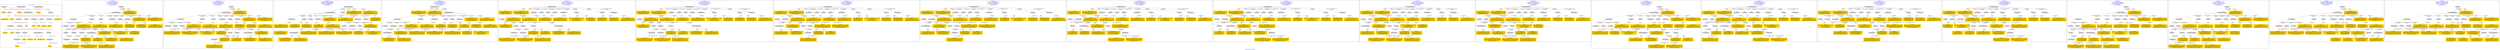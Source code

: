 digraph n0 {
fontcolor="blue"
remincross="true"
label="s19-s-indianapolis-artworks.xml"
subgraph cluster_0 {
label="1-correct model"
n2[style="filled",color="white",fillcolor="lightgray",label="E12_Production1"];
n3[style="filled",color="white",fillcolor="lightgray",label="E21_Person1"];
n4[style="filled",color="white",fillcolor="lightgray",label="E52_Time-Span4"];
n5[style="filled",color="white",fillcolor="lightgray",label="E69_Death1"];
n6[style="filled",color="white",fillcolor="lightgray",label="E74_Group1"];
n7[style="filled",color="white",fillcolor="lightgray",label="E82_Actor_Appellation1"];
n8[style="filled",color="white",fillcolor="lightgray",label="E67_Birth1"];
n9[shape="plaintext",style="filled",fillcolor="gold",label="artist_uri"];
n10[style="filled",color="white",fillcolor="lightgray",label="E22_Man-Made_Object1"];
n11[style="filled",color="white",fillcolor="lightgray",label="E35_Title1"];
n12[style="filled",color="white",fillcolor="lightgray",label="E8_Acquisition1"];
n13[style="filled",color="white",fillcolor="lightgray",label="E55_Type1"];
n14[style="filled",color="white",fillcolor="lightgray",label="E54_Dimension1"];
n15[shape="plaintext",style="filled",fillcolor="gold",label="sourceURL"];
n16[style="filled",color="white",fillcolor="lightgray",label="E33_Linguistic_Object1"];
n17[style="filled",color="white",fillcolor="lightgray",label="E55_Type2"];
n18[shape="plaintext",style="filled",fillcolor="gold",label="provenance"];
n19[style="filled",color="white",fillcolor="lightgray",label="E33_Linguistic_Object2"];
n20[style="filled",color="white",fillcolor="lightgray",label="E55_Type3"];
n21[shape="plaintext",style="filled",fillcolor="gold",label="galleryLabel"];
n22[shape="plaintext",style="filled",fillcolor="gold",label="title"];
n23[style="filled",color="white",fillcolor="lightgray",label="E38_Image1"];
n24[shape="plaintext",style="filled",fillcolor="gold",label="imageURL"];
n25[style="filled",color="white",fillcolor="lightgray",label="E52_Time-Span1"];
n26[shape="plaintext",style="filled",fillcolor="gold",label="birthDate"];
n27[style="filled",color="white",fillcolor="lightgray",label="E52_Time-Span2"];
n28[shape="plaintext",style="filled",fillcolor="gold",label="deathDate"];
n29[shape="plaintext",style="filled",fillcolor="gold",label="creationDate"];
n30[shape="plaintext",style="filled",fillcolor="gold",label="dimensions"];
n31[shape="plaintext",style="filled",fillcolor="gold",label="material_URI"];
n32[shape="plaintext",style="filled",fillcolor="gold",label="materials"];
n33[shape="plaintext",style="filled",fillcolor="gold",label="provenance_type_uri"];
n34[shape="plaintext",style="filled",fillcolor="gold",label="galleryLabel_type_uri"];
n35[shape="plaintext",style="filled",fillcolor="gold",label="nationality_URI"];
n36[shape="plaintext",style="filled",fillcolor="gold",label="nationality"];
n37[shape="plaintext",style="filled",fillcolor="gold",label="artist_appellation_uri"];
n38[shape="plaintext",style="filled",fillcolor="gold",label="artist"];
n39[shape="plaintext",style="filled",fillcolor="gold",label="creditLine"];
}
subgraph cluster_1 {
label="candidate 0\nlink coherence:0.9117647058823529\nnode coherence:0.90625\nconfidence:0.4510304291282238\nmapping score:0.5050583886567764\ncost:132.99836\n-precision:0.71-recall:0.65"
n41[style="filled",color="white",fillcolor="lightgray",label="E12_Production1"];
n42[style="filled",color="white",fillcolor="lightgray",label="E21_Person1"];
n43[style="filled",color="white",fillcolor="lightgray",label="E55_Type1"];
n44[style="filled",color="white",fillcolor="lightgray",label="E67_Birth1"];
n45[style="filled",color="white",fillcolor="lightgray",label="E69_Death1"];
n46[style="filled",color="white",fillcolor="lightgray",label="E74_Group1"];
n47[style="filled",color="white",fillcolor="lightgray",label="E82_Actor_Appellation1"];
n48[style="filled",color="white",fillcolor="lightgray",label="E22_Man-Made_Object1"];
n49[style="filled",color="white",fillcolor="lightgray",label="E30_Right1"];
n50[style="filled",color="white",fillcolor="lightgray",label="E35_Title1"];
n51[style="filled",color="white",fillcolor="lightgray",label="E54_Dimension1"];
n52[style="filled",color="white",fillcolor="lightgray",label="E55_Type2"];
n53[style="filled",color="white",fillcolor="lightgray",label="E8_Acquisition1"];
n54[style="filled",color="white",fillcolor="lightgray",label="E38_Image1"];
n55[style="filled",color="white",fillcolor="lightgray",label="E52_Time-Span1"];
n56[style="filled",color="white",fillcolor="lightgray",label="E52_Time-Span3"];
n57[shape="plaintext",style="filled",fillcolor="gold",label="nationality_URI\n[E74_Group,classLink,0.653]\n[E55_Type,classLink,0.191]\n[E57_Material,classLink,0.109]\n[E55_Type,label,0.047]"];
n58[shape="plaintext",style="filled",fillcolor="gold",label="materials\n[E29_Design_or_Procedure,P3_has_note,0.332]\n[E57_Material,label,0.262]\n[E55_Type,label,0.233]\n[E57_Material,classLink,0.173]"];
n59[shape="plaintext",style="filled",fillcolor="gold",label="artist_appellation_uri\n[E82_Actor_Appellation,classLink,0.533]\n[E21_Person,classLink,0.389]\n[E39_Actor,classLink,0.049]\n[E78_Collection,classLink,0.03]"];
n60[shape="plaintext",style="filled",fillcolor="gold",label="deathDate\n[E52_Time-Span,P82b_end_of_the_end,0.537]\n[E52_Time-Span,P82_at_some_time_within,0.319]\n[E52_Time-Span,P82a_begin_of_the_begin,0.091]\n[E12_Production,P3_has_note,0.053]"];
n61[shape="plaintext",style="filled",fillcolor="gold",label="birthDate\n[E52_Time-Span,P82a_begin_of_the_begin,0.584]\n[E52_Time-Span,P82_at_some_time_within,0.257]\n[E52_Time-Span,P82b_end_of_the_end,0.119]\n[E52_Time-Span,label,0.04]"];
n62[shape="plaintext",style="filled",fillcolor="gold",label="material_URI\n[E57_Material,classLink,0.42]\n[E55_Type,classLink,0.382]\n[E74_Group,classLink,0.17]\n[E55_Type,label,0.028]"];
n63[shape="plaintext",style="filled",fillcolor="gold",label="provenance\n[E30_Right,P3_has_note,0.305]\n[E8_Acquisition,P3_has_note,0.258]\n[E33_Linguistic_Object,P3_has_note,0.245]\n[E22_Man-Made_Object,P3_has_note,0.192]"];
n64[shape="plaintext",style="filled",fillcolor="gold",label="creationDate\n[E52_Time-Span,P82_at_some_time_within,0.472]\n[E52_Time-Span,P82b_end_of_the_end,0.196]\n[E33_Linguistic_Object,P3_has_note,0.19]\n[E52_Time-Span,P82a_begin_of_the_begin,0.142]"];
n65[shape="plaintext",style="filled",fillcolor="gold",label="galleryLabel_type_uri\n[E55_Type,classLink,0.685]\n[E74_Group,classLink,0.148]\n[E57_Material,classLink,0.145]\n[E55_Type,label,0.022]"];
n66[shape="plaintext",style="filled",fillcolor="gold",label="dimensions\n[E54_Dimension,P3_has_note,0.619]\n[E22_Man-Made_Object,classLink,0.131]\n[E34_Inscription,P3_has_note,0.128]\n[E22_Man-Made_Object,P3_has_note,0.122]"];
n67[shape="plaintext",style="filled",fillcolor="gold",label="sourceURL\n[E38_Image,classLink,0.355]\n[E22_Man-Made_Object,classLink,0.288]\n[E78_Collection,classLink,0.27]\n[E30_Right,P3_has_note,0.087]"];
n68[shape="plaintext",style="filled",fillcolor="gold",label="artist\n[E82_Actor_Appellation,label,0.518]\n[E22_Man-Made_Object,classLink,0.205]\n[E30_Right,P3_has_note,0.169]\n[E33_Linguistic_Object,P3_has_note,0.108]"];
n69[shape="plaintext",style="filled",fillcolor="gold",label="title\n[E35_Title,label,0.377]\n[E22_Man-Made_Object,P3_has_note,0.243]\n[E73_Information_Object,P3_has_note,0.207]\n[E33_Linguistic_Object,P3_has_note,0.173]"];
n70[shape="plaintext",style="filled",fillcolor="gold",label="nationality\n[E74_Group,label,0.503]\n[E74_Group,classLink,0.292]\n[E55_Type,label,0.13]\n[E21_Person,P3_has_note,0.075]"];
n71[shape="plaintext",style="filled",fillcolor="gold",label="artist_uri\n[E21_Person,classLink,0.368]\n[E82_Actor_Appellation,classLink,0.305]\n[E39_Actor,classLink,0.221]\n[E78_Collection,classLink,0.106]"];
n72[shape="plaintext",style="filled",fillcolor="gold",label="imageURL\n[E38_Image,classLink,0.862]\n[E78_Collection,classLink,0.066]\n[E22_Man-Made_Object,classLink,0.048]\n[E21_Person,classLink,0.024]"];
n73[shape="plaintext",style="filled",fillcolor="gold",label="provenance_type_uri\n[E55_Type,classLink,0.677]\n[E74_Group,classLink,0.151]\n[E57_Material,classLink,0.149]\n[E55_Type,label,0.023]"];
n74[shape="plaintext",style="filled",fillcolor="gold",label="creditLine\n[E30_Right,P3_has_note,0.607]\n[E8_Acquisition,P3_has_note,0.272]\n[E33_Linguistic_Object,P3_has_note,0.064]\n[E22_Man-Made_Object,P3_has_note,0.057]"];
n75[shape="plaintext",style="filled",fillcolor="gold",label="galleryLabel\n[E33_Linguistic_Object,P3_has_note,0.31]\n[E22_Man-Made_Object,P3_has_note,0.295]\n[E73_Information_Object,P3_has_note,0.281]\n[E35_Title,label,0.113]"];
}
subgraph cluster_2 {
label="candidate 1\nlink coherence:0.9090909090909091\nnode coherence:0.90625\nconfidence:0.4510304291282238\nmapping score:0.5050583886567764\ncost:32.99842\n-precision:0.7-recall:0.62"
n77[style="filled",color="white",fillcolor="lightgray",label="E12_Production1"];
n78[style="filled",color="white",fillcolor="lightgray",label="E21_Person1"];
n79[style="filled",color="white",fillcolor="lightgray",label="E52_Time-Span2"];
n80[style="filled",color="white",fillcolor="lightgray",label="E55_Type1"];
n81[style="filled",color="white",fillcolor="lightgray",label="E67_Birth1"];
n82[style="filled",color="white",fillcolor="lightgray",label="E74_Group1"];
n83[style="filled",color="white",fillcolor="lightgray",label="E82_Actor_Appellation1"];
n84[style="filled",color="white",fillcolor="lightgray",label="E22_Man-Made_Object1"];
n85[style="filled",color="white",fillcolor="lightgray",label="E30_Right1"];
n86[style="filled",color="white",fillcolor="lightgray",label="E35_Title1"];
n87[style="filled",color="white",fillcolor="lightgray",label="E54_Dimension1"];
n88[style="filled",color="white",fillcolor="lightgray",label="E55_Type2"];
n89[style="filled",color="white",fillcolor="lightgray",label="E8_Acquisition1"];
n90[style="filled",color="white",fillcolor="lightgray",label="E38_Image1"];
n91[style="filled",color="white",fillcolor="lightgray",label="E52_Time-Span1"];
n92[shape="plaintext",style="filled",fillcolor="gold",label="nationality_URI\n[E74_Group,classLink,0.653]\n[E55_Type,classLink,0.191]\n[E57_Material,classLink,0.109]\n[E55_Type,label,0.047]"];
n93[shape="plaintext",style="filled",fillcolor="gold",label="materials\n[E29_Design_or_Procedure,P3_has_note,0.332]\n[E57_Material,label,0.262]\n[E55_Type,label,0.233]\n[E57_Material,classLink,0.173]"];
n94[shape="plaintext",style="filled",fillcolor="gold",label="artist_appellation_uri\n[E82_Actor_Appellation,classLink,0.533]\n[E21_Person,classLink,0.389]\n[E39_Actor,classLink,0.049]\n[E78_Collection,classLink,0.03]"];
n95[shape="plaintext",style="filled",fillcolor="gold",label="creationDate\n[E52_Time-Span,P82_at_some_time_within,0.472]\n[E52_Time-Span,P82b_end_of_the_end,0.196]\n[E33_Linguistic_Object,P3_has_note,0.19]\n[E52_Time-Span,P82a_begin_of_the_begin,0.142]"];
n96[shape="plaintext",style="filled",fillcolor="gold",label="material_URI\n[E57_Material,classLink,0.42]\n[E55_Type,classLink,0.382]\n[E74_Group,classLink,0.17]\n[E55_Type,label,0.028]"];
n97[shape="plaintext",style="filled",fillcolor="gold",label="provenance\n[E30_Right,P3_has_note,0.305]\n[E8_Acquisition,P3_has_note,0.258]\n[E33_Linguistic_Object,P3_has_note,0.245]\n[E22_Man-Made_Object,P3_has_note,0.192]"];
n98[shape="plaintext",style="filled",fillcolor="gold",label="galleryLabel_type_uri\n[E55_Type,classLink,0.685]\n[E74_Group,classLink,0.148]\n[E57_Material,classLink,0.145]\n[E55_Type,label,0.022]"];
n99[shape="plaintext",style="filled",fillcolor="gold",label="dimensions\n[E54_Dimension,P3_has_note,0.619]\n[E22_Man-Made_Object,classLink,0.131]\n[E34_Inscription,P3_has_note,0.128]\n[E22_Man-Made_Object,P3_has_note,0.122]"];
n100[shape="plaintext",style="filled",fillcolor="gold",label="sourceURL\n[E38_Image,classLink,0.355]\n[E22_Man-Made_Object,classLink,0.288]\n[E78_Collection,classLink,0.27]\n[E30_Right,P3_has_note,0.087]"];
n101[shape="plaintext",style="filled",fillcolor="gold",label="deathDate\n[E52_Time-Span,P82b_end_of_the_end,0.537]\n[E52_Time-Span,P82_at_some_time_within,0.319]\n[E52_Time-Span,P82a_begin_of_the_begin,0.091]\n[E12_Production,P3_has_note,0.053]"];
n102[shape="plaintext",style="filled",fillcolor="gold",label="artist\n[E82_Actor_Appellation,label,0.518]\n[E22_Man-Made_Object,classLink,0.205]\n[E30_Right,P3_has_note,0.169]\n[E33_Linguistic_Object,P3_has_note,0.108]"];
n103[shape="plaintext",style="filled",fillcolor="gold",label="birthDate\n[E52_Time-Span,P82a_begin_of_the_begin,0.584]\n[E52_Time-Span,P82_at_some_time_within,0.257]\n[E52_Time-Span,P82b_end_of_the_end,0.119]\n[E52_Time-Span,label,0.04]"];
n104[shape="plaintext",style="filled",fillcolor="gold",label="title\n[E35_Title,label,0.377]\n[E22_Man-Made_Object,P3_has_note,0.243]\n[E73_Information_Object,P3_has_note,0.207]\n[E33_Linguistic_Object,P3_has_note,0.173]"];
n105[shape="plaintext",style="filled",fillcolor="gold",label="nationality\n[E74_Group,label,0.503]\n[E74_Group,classLink,0.292]\n[E55_Type,label,0.13]\n[E21_Person,P3_has_note,0.075]"];
n106[shape="plaintext",style="filled",fillcolor="gold",label="artist_uri\n[E21_Person,classLink,0.368]\n[E82_Actor_Appellation,classLink,0.305]\n[E39_Actor,classLink,0.221]\n[E78_Collection,classLink,0.106]"];
n107[shape="plaintext",style="filled",fillcolor="gold",label="imageURL\n[E38_Image,classLink,0.862]\n[E78_Collection,classLink,0.066]\n[E22_Man-Made_Object,classLink,0.048]\n[E21_Person,classLink,0.024]"];
n108[shape="plaintext",style="filled",fillcolor="gold",label="provenance_type_uri\n[E55_Type,classLink,0.677]\n[E74_Group,classLink,0.151]\n[E57_Material,classLink,0.149]\n[E55_Type,label,0.023]"];
n109[shape="plaintext",style="filled",fillcolor="gold",label="creditLine\n[E30_Right,P3_has_note,0.607]\n[E8_Acquisition,P3_has_note,0.272]\n[E33_Linguistic_Object,P3_has_note,0.064]\n[E22_Man-Made_Object,P3_has_note,0.057]"];
n110[shape="plaintext",style="filled",fillcolor="gold",label="galleryLabel\n[E33_Linguistic_Object,P3_has_note,0.31]\n[E22_Man-Made_Object,P3_has_note,0.295]\n[E73_Information_Object,P3_has_note,0.281]\n[E35_Title,label,0.113]"];
}
subgraph cluster_3 {
label="candidate 10\nlink coherence:0.8709677419354839\nnode coherence:0.9032258064516129\nconfidence:0.4110315215320178\nmapping score:0.49948928476647336\ncost:30.99896\n-precision:0.58-recall:0.49"
n112[style="filled",color="white",fillcolor="lightgray",label="E12_Production1"];
n113[style="filled",color="white",fillcolor="lightgray",label="E21_Person1"];
n114[style="filled",color="white",fillcolor="lightgray",label="E52_Time-Span2"];
n115[style="filled",color="white",fillcolor="lightgray",label="E55_Type1"];
n116[style="filled",color="white",fillcolor="lightgray",label="E82_Actor_Appellation1"];
n117[style="filled",color="white",fillcolor="lightgray",label="E22_Man-Made_Object1"];
n118[style="filled",color="white",fillcolor="lightgray",label="E38_Image1"];
n119[style="filled",color="white",fillcolor="lightgray",label="E54_Dimension1"];
n120[style="filled",color="white",fillcolor="lightgray",label="E55_Type2"];
n121[style="filled",color="white",fillcolor="lightgray",label="E55_Type3"];
n122[style="filled",color="white",fillcolor="lightgray",label="E8_Acquisition1"];
n123[style="filled",color="white",fillcolor="lightgray",label="E33_Linguistic_Object2"];
n124[style="filled",color="white",fillcolor="lightgray",label="E55_Type4"];
n125[shape="plaintext",style="filled",fillcolor="gold",label="galleryLabel_type_uri\n[E55_Type,classLink,0.685]\n[E74_Group,classLink,0.148]\n[E57_Material,classLink,0.145]\n[E55_Type,label,0.022]"];
n126[shape="plaintext",style="filled",fillcolor="gold",label="galleryLabel\n[E33_Linguistic_Object,P3_has_note,0.31]\n[E22_Man-Made_Object,P3_has_note,0.295]\n[E73_Information_Object,P3_has_note,0.281]\n[E35_Title,label,0.113]"];
n127[shape="plaintext",style="filled",fillcolor="gold",label="materials\n[E29_Design_or_Procedure,P3_has_note,0.332]\n[E57_Material,label,0.262]\n[E55_Type,label,0.233]\n[E57_Material,classLink,0.173]"];
n128[shape="plaintext",style="filled",fillcolor="gold",label="artist_appellation_uri\n[E82_Actor_Appellation,classLink,0.533]\n[E21_Person,classLink,0.389]\n[E39_Actor,classLink,0.049]\n[E78_Collection,classLink,0.03]"];
n129[shape="plaintext",style="filled",fillcolor="gold",label="nationality\n[E74_Group,label,0.503]\n[E74_Group,classLink,0.292]\n[E55_Type,label,0.13]\n[E21_Person,P3_has_note,0.075]"];
n130[shape="plaintext",style="filled",fillcolor="gold",label="material_URI\n[E57_Material,classLink,0.42]\n[E55_Type,classLink,0.382]\n[E74_Group,classLink,0.17]\n[E55_Type,label,0.028]"];
n131[shape="plaintext",style="filled",fillcolor="gold",label="provenance\n[E30_Right,P3_has_note,0.305]\n[E8_Acquisition,P3_has_note,0.258]\n[E33_Linguistic_Object,P3_has_note,0.245]\n[E22_Man-Made_Object,P3_has_note,0.192]"];
n132[shape="plaintext",style="filled",fillcolor="gold",label="nationality_URI\n[E74_Group,classLink,0.653]\n[E55_Type,classLink,0.191]\n[E57_Material,classLink,0.109]\n[E55_Type,label,0.047]"];
n133[shape="plaintext",style="filled",fillcolor="gold",label="dimensions\n[E54_Dimension,P3_has_note,0.619]\n[E22_Man-Made_Object,classLink,0.131]\n[E34_Inscription,P3_has_note,0.128]\n[E22_Man-Made_Object,P3_has_note,0.122]"];
n134[shape="plaintext",style="filled",fillcolor="gold",label="creationDate\n[E52_Time-Span,P82_at_some_time_within,0.472]\n[E52_Time-Span,P82b_end_of_the_end,0.196]\n[E33_Linguistic_Object,P3_has_note,0.19]\n[E52_Time-Span,P82a_begin_of_the_begin,0.142]"];
n135[shape="plaintext",style="filled",fillcolor="gold",label="sourceURL\n[E38_Image,classLink,0.355]\n[E22_Man-Made_Object,classLink,0.288]\n[E78_Collection,classLink,0.27]\n[E30_Right,P3_has_note,0.087]"];
n136[shape="plaintext",style="filled",fillcolor="gold",label="artist\n[E82_Actor_Appellation,label,0.518]\n[E22_Man-Made_Object,classLink,0.205]\n[E30_Right,P3_has_note,0.169]\n[E33_Linguistic_Object,P3_has_note,0.108]"];
n137[shape="plaintext",style="filled",fillcolor="gold",label="birthDate\n[E52_Time-Span,P82a_begin_of_the_begin,0.584]\n[E52_Time-Span,P82_at_some_time_within,0.257]\n[E52_Time-Span,P82b_end_of_the_end,0.119]\n[E52_Time-Span,label,0.04]"];
n138[shape="plaintext",style="filled",fillcolor="gold",label="artist_uri\n[E21_Person,classLink,0.368]\n[E82_Actor_Appellation,classLink,0.305]\n[E39_Actor,classLink,0.221]\n[E78_Collection,classLink,0.106]"];
n139[shape="plaintext",style="filled",fillcolor="gold",label="imageURL\n[E38_Image,classLink,0.862]\n[E78_Collection,classLink,0.066]\n[E22_Man-Made_Object,classLink,0.048]\n[E21_Person,classLink,0.024]"];
n140[shape="plaintext",style="filled",fillcolor="gold",label="provenance_type_uri\n[E55_Type,classLink,0.677]\n[E74_Group,classLink,0.151]\n[E57_Material,classLink,0.149]\n[E55_Type,label,0.023]"];
n141[shape="plaintext",style="filled",fillcolor="gold",label="deathDate\n[E52_Time-Span,P82b_end_of_the_end,0.537]\n[E52_Time-Span,P82_at_some_time_within,0.319]\n[E52_Time-Span,P82a_begin_of_the_begin,0.091]\n[E12_Production,P3_has_note,0.053]"];
n142[shape="plaintext",style="filled",fillcolor="gold",label="creditLine\n[E30_Right,P3_has_note,0.607]\n[E8_Acquisition,P3_has_note,0.272]\n[E33_Linguistic_Object,P3_has_note,0.064]\n[E22_Man-Made_Object,P3_has_note,0.057]"];
n143[shape="plaintext",style="filled",fillcolor="gold",label="title\n[E35_Title,label,0.377]\n[E22_Man-Made_Object,P3_has_note,0.243]\n[E73_Information_Object,P3_has_note,0.207]\n[E33_Linguistic_Object,P3_has_note,0.173]"];
}
subgraph cluster_4 {
label="candidate 11\nlink coherence:0.8666666666666667\nnode coherence:0.9\nconfidence:0.4110315215320178\nmapping score:0.5071859457738305\ncost:29.99896\n-precision:0.6-recall:0.49"
n145[style="filled",color="white",fillcolor="lightgray",label="E12_Production1"];
n146[style="filled",color="white",fillcolor="lightgray",label="E21_Person1"];
n147[style="filled",color="white",fillcolor="lightgray",label="E52_Time-Span2"];
n148[style="filled",color="white",fillcolor="lightgray",label="E55_Type1"];
n149[style="filled",color="white",fillcolor="lightgray",label="E82_Actor_Appellation1"];
n150[style="filled",color="white",fillcolor="lightgray",label="E22_Man-Made_Object1"];
n151[style="filled",color="white",fillcolor="lightgray",label="E38_Image1"];
n152[style="filled",color="white",fillcolor="lightgray",label="E54_Dimension1"];
n153[style="filled",color="white",fillcolor="lightgray",label="E55_Type2"];
n154[style="filled",color="white",fillcolor="lightgray",label="E55_Type3"];
n155[style="filled",color="white",fillcolor="lightgray",label="E8_Acquisition1"];
n156[style="filled",color="white",fillcolor="lightgray",label="E33_Linguistic_Object2"];
n157[shape="plaintext",style="filled",fillcolor="gold",label="galleryLabel\n[E33_Linguistic_Object,P3_has_note,0.31]\n[E22_Man-Made_Object,P3_has_note,0.295]\n[E73_Information_Object,P3_has_note,0.281]\n[E35_Title,label,0.113]"];
n158[shape="plaintext",style="filled",fillcolor="gold",label="materials\n[E29_Design_or_Procedure,P3_has_note,0.332]\n[E57_Material,label,0.262]\n[E55_Type,label,0.233]\n[E57_Material,classLink,0.173]"];
n159[shape="plaintext",style="filled",fillcolor="gold",label="artist_appellation_uri\n[E82_Actor_Appellation,classLink,0.533]\n[E21_Person,classLink,0.389]\n[E39_Actor,classLink,0.049]\n[E78_Collection,classLink,0.03]"];
n160[shape="plaintext",style="filled",fillcolor="gold",label="nationality\n[E74_Group,label,0.503]\n[E74_Group,classLink,0.292]\n[E55_Type,label,0.13]\n[E21_Person,P3_has_note,0.075]"];
n161[shape="plaintext",style="filled",fillcolor="gold",label="material_URI\n[E57_Material,classLink,0.42]\n[E55_Type,classLink,0.382]\n[E74_Group,classLink,0.17]\n[E55_Type,label,0.028]"];
n162[shape="plaintext",style="filled",fillcolor="gold",label="provenance\n[E30_Right,P3_has_note,0.305]\n[E8_Acquisition,P3_has_note,0.258]\n[E33_Linguistic_Object,P3_has_note,0.245]\n[E22_Man-Made_Object,P3_has_note,0.192]"];
n163[shape="plaintext",style="filled",fillcolor="gold",label="nationality_URI\n[E74_Group,classLink,0.653]\n[E55_Type,classLink,0.191]\n[E57_Material,classLink,0.109]\n[E55_Type,label,0.047]"];
n164[shape="plaintext",style="filled",fillcolor="gold",label="dimensions\n[E54_Dimension,P3_has_note,0.619]\n[E22_Man-Made_Object,classLink,0.131]\n[E34_Inscription,P3_has_note,0.128]\n[E22_Man-Made_Object,P3_has_note,0.122]"];
n165[shape="plaintext",style="filled",fillcolor="gold",label="creationDate\n[E52_Time-Span,P82_at_some_time_within,0.472]\n[E52_Time-Span,P82b_end_of_the_end,0.196]\n[E33_Linguistic_Object,P3_has_note,0.19]\n[E52_Time-Span,P82a_begin_of_the_begin,0.142]"];
n166[shape="plaintext",style="filled",fillcolor="gold",label="sourceURL\n[E38_Image,classLink,0.355]\n[E22_Man-Made_Object,classLink,0.288]\n[E78_Collection,classLink,0.27]\n[E30_Right,P3_has_note,0.087]"];
n167[shape="plaintext",style="filled",fillcolor="gold",label="galleryLabel_type_uri\n[E55_Type,classLink,0.685]\n[E74_Group,classLink,0.148]\n[E57_Material,classLink,0.145]\n[E55_Type,label,0.022]"];
n168[shape="plaintext",style="filled",fillcolor="gold",label="artist\n[E82_Actor_Appellation,label,0.518]\n[E22_Man-Made_Object,classLink,0.205]\n[E30_Right,P3_has_note,0.169]\n[E33_Linguistic_Object,P3_has_note,0.108]"];
n169[shape="plaintext",style="filled",fillcolor="gold",label="birthDate\n[E52_Time-Span,P82a_begin_of_the_begin,0.584]\n[E52_Time-Span,P82_at_some_time_within,0.257]\n[E52_Time-Span,P82b_end_of_the_end,0.119]\n[E52_Time-Span,label,0.04]"];
n170[shape="plaintext",style="filled",fillcolor="gold",label="artist_uri\n[E21_Person,classLink,0.368]\n[E82_Actor_Appellation,classLink,0.305]\n[E39_Actor,classLink,0.221]\n[E78_Collection,classLink,0.106]"];
n171[shape="plaintext",style="filled",fillcolor="gold",label="imageURL\n[E38_Image,classLink,0.862]\n[E78_Collection,classLink,0.066]\n[E22_Man-Made_Object,classLink,0.048]\n[E21_Person,classLink,0.024]"];
n172[shape="plaintext",style="filled",fillcolor="gold",label="provenance_type_uri\n[E55_Type,classLink,0.677]\n[E74_Group,classLink,0.151]\n[E57_Material,classLink,0.149]\n[E55_Type,label,0.023]"];
n173[shape="plaintext",style="filled",fillcolor="gold",label="deathDate\n[E52_Time-Span,P82b_end_of_the_end,0.537]\n[E52_Time-Span,P82_at_some_time_within,0.319]\n[E52_Time-Span,P82a_begin_of_the_begin,0.091]\n[E12_Production,P3_has_note,0.053]"];
n174[shape="plaintext",style="filled",fillcolor="gold",label="creditLine\n[E30_Right,P3_has_note,0.607]\n[E8_Acquisition,P3_has_note,0.272]\n[E33_Linguistic_Object,P3_has_note,0.064]\n[E22_Man-Made_Object,P3_has_note,0.057]"];
n175[shape="plaintext",style="filled",fillcolor="gold",label="title\n[E35_Title,label,0.377]\n[E22_Man-Made_Object,P3_has_note,0.243]\n[E73_Information_Object,P3_has_note,0.207]\n[E33_Linguistic_Object,P3_has_note,0.173]"];
}
subgraph cluster_5 {
label="candidate 12\nlink coherence:0.8529411764705882\nnode coherence:0.90625\nconfidence:0.4510304291282238\nmapping score:0.5050583886567764\ncost:132.99857\n-precision:0.71-recall:0.65"
n177[style="filled",color="white",fillcolor="lightgray",label="E12_Production1"];
n178[style="filled",color="white",fillcolor="lightgray",label="E21_Person1"];
n179[style="filled",color="white",fillcolor="lightgray",label="E67_Birth1"];
n180[style="filled",color="white",fillcolor="lightgray",label="E69_Death1"];
n181[style="filled",color="white",fillcolor="lightgray",label="E74_Group1"];
n182[style="filled",color="white",fillcolor="lightgray",label="E82_Actor_Appellation1"];
n183[style="filled",color="white",fillcolor="lightgray",label="E22_Man-Made_Object1"];
n184[style="filled",color="white",fillcolor="lightgray",label="E30_Right1"];
n185[style="filled",color="white",fillcolor="lightgray",label="E35_Title1"];
n186[style="filled",color="white",fillcolor="lightgray",label="E38_Image1"];
n187[style="filled",color="white",fillcolor="lightgray",label="E54_Dimension1"];
n188[style="filled",color="white",fillcolor="lightgray",label="E55_Type1"];
n189[style="filled",color="white",fillcolor="lightgray",label="E55_Type2"];
n190[style="filled",color="white",fillcolor="lightgray",label="E8_Acquisition1"];
n191[style="filled",color="white",fillcolor="lightgray",label="E52_Time-Span1"];
n192[style="filled",color="white",fillcolor="lightgray",label="E52_Time-Span3"];
n193[shape="plaintext",style="filled",fillcolor="gold",label="nationality_URI\n[E74_Group,classLink,0.653]\n[E55_Type,classLink,0.191]\n[E57_Material,classLink,0.109]\n[E55_Type,label,0.047]"];
n194[shape="plaintext",style="filled",fillcolor="gold",label="materials\n[E29_Design_or_Procedure,P3_has_note,0.332]\n[E57_Material,label,0.262]\n[E55_Type,label,0.233]\n[E57_Material,classLink,0.173]"];
n195[shape="plaintext",style="filled",fillcolor="gold",label="artist_appellation_uri\n[E82_Actor_Appellation,classLink,0.533]\n[E21_Person,classLink,0.389]\n[E39_Actor,classLink,0.049]\n[E78_Collection,classLink,0.03]"];
n196[shape="plaintext",style="filled",fillcolor="gold",label="deathDate\n[E52_Time-Span,P82b_end_of_the_end,0.537]\n[E52_Time-Span,P82_at_some_time_within,0.319]\n[E52_Time-Span,P82a_begin_of_the_begin,0.091]\n[E12_Production,P3_has_note,0.053]"];
n197[shape="plaintext",style="filled",fillcolor="gold",label="birthDate\n[E52_Time-Span,P82a_begin_of_the_begin,0.584]\n[E52_Time-Span,P82_at_some_time_within,0.257]\n[E52_Time-Span,P82b_end_of_the_end,0.119]\n[E52_Time-Span,label,0.04]"];
n198[shape="plaintext",style="filled",fillcolor="gold",label="material_URI\n[E57_Material,classLink,0.42]\n[E55_Type,classLink,0.382]\n[E74_Group,classLink,0.17]\n[E55_Type,label,0.028]"];
n199[shape="plaintext",style="filled",fillcolor="gold",label="provenance\n[E30_Right,P3_has_note,0.305]\n[E8_Acquisition,P3_has_note,0.258]\n[E33_Linguistic_Object,P3_has_note,0.245]\n[E22_Man-Made_Object,P3_has_note,0.192]"];
n200[shape="plaintext",style="filled",fillcolor="gold",label="creationDate\n[E52_Time-Span,P82_at_some_time_within,0.472]\n[E52_Time-Span,P82b_end_of_the_end,0.196]\n[E33_Linguistic_Object,P3_has_note,0.19]\n[E52_Time-Span,P82a_begin_of_the_begin,0.142]"];
n201[shape="plaintext",style="filled",fillcolor="gold",label="galleryLabel_type_uri\n[E55_Type,classLink,0.685]\n[E74_Group,classLink,0.148]\n[E57_Material,classLink,0.145]\n[E55_Type,label,0.022]"];
n202[shape="plaintext",style="filled",fillcolor="gold",label="dimensions\n[E54_Dimension,P3_has_note,0.619]\n[E22_Man-Made_Object,classLink,0.131]\n[E34_Inscription,P3_has_note,0.128]\n[E22_Man-Made_Object,P3_has_note,0.122]"];
n203[shape="plaintext",style="filled",fillcolor="gold",label="sourceURL\n[E38_Image,classLink,0.355]\n[E22_Man-Made_Object,classLink,0.288]\n[E78_Collection,classLink,0.27]\n[E30_Right,P3_has_note,0.087]"];
n204[shape="plaintext",style="filled",fillcolor="gold",label="artist\n[E82_Actor_Appellation,label,0.518]\n[E22_Man-Made_Object,classLink,0.205]\n[E30_Right,P3_has_note,0.169]\n[E33_Linguistic_Object,P3_has_note,0.108]"];
n205[shape="plaintext",style="filled",fillcolor="gold",label="title\n[E35_Title,label,0.377]\n[E22_Man-Made_Object,P3_has_note,0.243]\n[E73_Information_Object,P3_has_note,0.207]\n[E33_Linguistic_Object,P3_has_note,0.173]"];
n206[shape="plaintext",style="filled",fillcolor="gold",label="nationality\n[E74_Group,label,0.503]\n[E74_Group,classLink,0.292]\n[E55_Type,label,0.13]\n[E21_Person,P3_has_note,0.075]"];
n207[shape="plaintext",style="filled",fillcolor="gold",label="artist_uri\n[E21_Person,classLink,0.368]\n[E82_Actor_Appellation,classLink,0.305]\n[E39_Actor,classLink,0.221]\n[E78_Collection,classLink,0.106]"];
n208[shape="plaintext",style="filled",fillcolor="gold",label="imageURL\n[E38_Image,classLink,0.862]\n[E78_Collection,classLink,0.066]\n[E22_Man-Made_Object,classLink,0.048]\n[E21_Person,classLink,0.024]"];
n209[shape="plaintext",style="filled",fillcolor="gold",label="provenance_type_uri\n[E55_Type,classLink,0.677]\n[E74_Group,classLink,0.151]\n[E57_Material,classLink,0.149]\n[E55_Type,label,0.023]"];
n210[shape="plaintext",style="filled",fillcolor="gold",label="creditLine\n[E30_Right,P3_has_note,0.607]\n[E8_Acquisition,P3_has_note,0.272]\n[E33_Linguistic_Object,P3_has_note,0.064]\n[E22_Man-Made_Object,P3_has_note,0.057]"];
n211[shape="plaintext",style="filled",fillcolor="gold",label="galleryLabel\n[E33_Linguistic_Object,P3_has_note,0.31]\n[E22_Man-Made_Object,P3_has_note,0.295]\n[E73_Information_Object,P3_has_note,0.281]\n[E35_Title,label,0.113]"];
}
subgraph cluster_6 {
label="candidate 13\nlink coherence:0.8529411764705882\nnode coherence:0.90625\nconfidence:0.4510304291282238\nmapping score:0.5050583886567764\ncost:132.99858\n-precision:0.68-recall:0.62"
n213[style="filled",color="white",fillcolor="lightgray",label="E12_Production1"];
n214[style="filled",color="white",fillcolor="lightgray",label="E21_Person1"];
n215[style="filled",color="white",fillcolor="lightgray",label="E67_Birth1"];
n216[style="filled",color="white",fillcolor="lightgray",label="E69_Death1"];
n217[style="filled",color="white",fillcolor="lightgray",label="E74_Group1"];
n218[style="filled",color="white",fillcolor="lightgray",label="E82_Actor_Appellation1"];
n219[style="filled",color="white",fillcolor="lightgray",label="E22_Man-Made_Object1"];
n220[style="filled",color="white",fillcolor="lightgray",label="E30_Right1"];
n221[style="filled",color="white",fillcolor="lightgray",label="E35_Title1"];
n222[style="filled",color="white",fillcolor="lightgray",label="E38_Image1"];
n223[style="filled",color="white",fillcolor="lightgray",label="E54_Dimension1"];
n224[style="filled",color="white",fillcolor="lightgray",label="E55_Type1"];
n225[style="filled",color="white",fillcolor="lightgray",label="E55_Type2"];
n226[style="filled",color="white",fillcolor="lightgray",label="E8_Acquisition1"];
n227[style="filled",color="white",fillcolor="lightgray",label="E52_Time-Span1"];
n228[style="filled",color="white",fillcolor="lightgray",label="E52_Time-Span3"];
n229[shape="plaintext",style="filled",fillcolor="gold",label="nationality_URI\n[E74_Group,classLink,0.653]\n[E55_Type,classLink,0.191]\n[E57_Material,classLink,0.109]\n[E55_Type,label,0.047]"];
n230[shape="plaintext",style="filled",fillcolor="gold",label="materials\n[E29_Design_or_Procedure,P3_has_note,0.332]\n[E57_Material,label,0.262]\n[E55_Type,label,0.233]\n[E57_Material,classLink,0.173]"];
n231[shape="plaintext",style="filled",fillcolor="gold",label="artist_appellation_uri\n[E82_Actor_Appellation,classLink,0.533]\n[E21_Person,classLink,0.389]\n[E39_Actor,classLink,0.049]\n[E78_Collection,classLink,0.03]"];
n232[shape="plaintext",style="filled",fillcolor="gold",label="deathDate\n[E52_Time-Span,P82b_end_of_the_end,0.537]\n[E52_Time-Span,P82_at_some_time_within,0.319]\n[E52_Time-Span,P82a_begin_of_the_begin,0.091]\n[E12_Production,P3_has_note,0.053]"];
n233[shape="plaintext",style="filled",fillcolor="gold",label="birthDate\n[E52_Time-Span,P82a_begin_of_the_begin,0.584]\n[E52_Time-Span,P82_at_some_time_within,0.257]\n[E52_Time-Span,P82b_end_of_the_end,0.119]\n[E52_Time-Span,label,0.04]"];
n234[shape="plaintext",style="filled",fillcolor="gold",label="material_URI\n[E57_Material,classLink,0.42]\n[E55_Type,classLink,0.382]\n[E74_Group,classLink,0.17]\n[E55_Type,label,0.028]"];
n235[shape="plaintext",style="filled",fillcolor="gold",label="provenance\n[E30_Right,P3_has_note,0.305]\n[E8_Acquisition,P3_has_note,0.258]\n[E33_Linguistic_Object,P3_has_note,0.245]\n[E22_Man-Made_Object,P3_has_note,0.192]"];
n236[shape="plaintext",style="filled",fillcolor="gold",label="creationDate\n[E52_Time-Span,P82_at_some_time_within,0.472]\n[E52_Time-Span,P82b_end_of_the_end,0.196]\n[E33_Linguistic_Object,P3_has_note,0.19]\n[E52_Time-Span,P82a_begin_of_the_begin,0.142]"];
n237[shape="plaintext",style="filled",fillcolor="gold",label="galleryLabel_type_uri\n[E55_Type,classLink,0.685]\n[E74_Group,classLink,0.148]\n[E57_Material,classLink,0.145]\n[E55_Type,label,0.022]"];
n238[shape="plaintext",style="filled",fillcolor="gold",label="dimensions\n[E54_Dimension,P3_has_note,0.619]\n[E22_Man-Made_Object,classLink,0.131]\n[E34_Inscription,P3_has_note,0.128]\n[E22_Man-Made_Object,P3_has_note,0.122]"];
n239[shape="plaintext",style="filled",fillcolor="gold",label="sourceURL\n[E38_Image,classLink,0.355]\n[E22_Man-Made_Object,classLink,0.288]\n[E78_Collection,classLink,0.27]\n[E30_Right,P3_has_note,0.087]"];
n240[shape="plaintext",style="filled",fillcolor="gold",label="artist\n[E82_Actor_Appellation,label,0.518]\n[E22_Man-Made_Object,classLink,0.205]\n[E30_Right,P3_has_note,0.169]\n[E33_Linguistic_Object,P3_has_note,0.108]"];
n241[shape="plaintext",style="filled",fillcolor="gold",label="title\n[E35_Title,label,0.377]\n[E22_Man-Made_Object,P3_has_note,0.243]\n[E73_Information_Object,P3_has_note,0.207]\n[E33_Linguistic_Object,P3_has_note,0.173]"];
n242[shape="plaintext",style="filled",fillcolor="gold",label="nationality\n[E74_Group,label,0.503]\n[E74_Group,classLink,0.292]\n[E55_Type,label,0.13]\n[E21_Person,P3_has_note,0.075]"];
n243[shape="plaintext",style="filled",fillcolor="gold",label="artist_uri\n[E21_Person,classLink,0.368]\n[E82_Actor_Appellation,classLink,0.305]\n[E39_Actor,classLink,0.221]\n[E78_Collection,classLink,0.106]"];
n244[shape="plaintext",style="filled",fillcolor="gold",label="imageURL\n[E38_Image,classLink,0.862]\n[E78_Collection,classLink,0.066]\n[E22_Man-Made_Object,classLink,0.048]\n[E21_Person,classLink,0.024]"];
n245[shape="plaintext",style="filled",fillcolor="gold",label="provenance_type_uri\n[E55_Type,classLink,0.677]\n[E74_Group,classLink,0.151]\n[E57_Material,classLink,0.149]\n[E55_Type,label,0.023]"];
n246[shape="plaintext",style="filled",fillcolor="gold",label="creditLine\n[E30_Right,P3_has_note,0.607]\n[E8_Acquisition,P3_has_note,0.272]\n[E33_Linguistic_Object,P3_has_note,0.064]\n[E22_Man-Made_Object,P3_has_note,0.057]"];
n247[shape="plaintext",style="filled",fillcolor="gold",label="galleryLabel\n[E33_Linguistic_Object,P3_has_note,0.31]\n[E22_Man-Made_Object,P3_has_note,0.295]\n[E73_Information_Object,P3_has_note,0.281]\n[E35_Title,label,0.113]"];
}
subgraph cluster_7 {
label="candidate 14\nlink coherence:0.8484848484848485\nnode coherence:0.90625\nconfidence:0.4510304291282238\nmapping score:0.5050583886567764\ncost:32.99863\n-precision:0.7-recall:0.62"
n249[style="filled",color="white",fillcolor="lightgray",label="E12_Production1"];
n250[style="filled",color="white",fillcolor="lightgray",label="E21_Person1"];
n251[style="filled",color="white",fillcolor="lightgray",label="E52_Time-Span2"];
n252[style="filled",color="white",fillcolor="lightgray",label="E67_Birth1"];
n253[style="filled",color="white",fillcolor="lightgray",label="E74_Group1"];
n254[style="filled",color="white",fillcolor="lightgray",label="E82_Actor_Appellation1"];
n255[style="filled",color="white",fillcolor="lightgray",label="E22_Man-Made_Object1"];
n256[style="filled",color="white",fillcolor="lightgray",label="E30_Right1"];
n257[style="filled",color="white",fillcolor="lightgray",label="E35_Title1"];
n258[style="filled",color="white",fillcolor="lightgray",label="E38_Image1"];
n259[style="filled",color="white",fillcolor="lightgray",label="E54_Dimension1"];
n260[style="filled",color="white",fillcolor="lightgray",label="E55_Type1"];
n261[style="filled",color="white",fillcolor="lightgray",label="E55_Type2"];
n262[style="filled",color="white",fillcolor="lightgray",label="E8_Acquisition1"];
n263[style="filled",color="white",fillcolor="lightgray",label="E52_Time-Span1"];
n264[shape="plaintext",style="filled",fillcolor="gold",label="nationality_URI\n[E74_Group,classLink,0.653]\n[E55_Type,classLink,0.191]\n[E57_Material,classLink,0.109]\n[E55_Type,label,0.047]"];
n265[shape="plaintext",style="filled",fillcolor="gold",label="materials\n[E29_Design_or_Procedure,P3_has_note,0.332]\n[E57_Material,label,0.262]\n[E55_Type,label,0.233]\n[E57_Material,classLink,0.173]"];
n266[shape="plaintext",style="filled",fillcolor="gold",label="artist_appellation_uri\n[E82_Actor_Appellation,classLink,0.533]\n[E21_Person,classLink,0.389]\n[E39_Actor,classLink,0.049]\n[E78_Collection,classLink,0.03]"];
n267[shape="plaintext",style="filled",fillcolor="gold",label="creationDate\n[E52_Time-Span,P82_at_some_time_within,0.472]\n[E52_Time-Span,P82b_end_of_the_end,0.196]\n[E33_Linguistic_Object,P3_has_note,0.19]\n[E52_Time-Span,P82a_begin_of_the_begin,0.142]"];
n268[shape="plaintext",style="filled",fillcolor="gold",label="material_URI\n[E57_Material,classLink,0.42]\n[E55_Type,classLink,0.382]\n[E74_Group,classLink,0.17]\n[E55_Type,label,0.028]"];
n269[shape="plaintext",style="filled",fillcolor="gold",label="provenance\n[E30_Right,P3_has_note,0.305]\n[E8_Acquisition,P3_has_note,0.258]\n[E33_Linguistic_Object,P3_has_note,0.245]\n[E22_Man-Made_Object,P3_has_note,0.192]"];
n270[shape="plaintext",style="filled",fillcolor="gold",label="galleryLabel_type_uri\n[E55_Type,classLink,0.685]\n[E74_Group,classLink,0.148]\n[E57_Material,classLink,0.145]\n[E55_Type,label,0.022]"];
n271[shape="plaintext",style="filled",fillcolor="gold",label="dimensions\n[E54_Dimension,P3_has_note,0.619]\n[E22_Man-Made_Object,classLink,0.131]\n[E34_Inscription,P3_has_note,0.128]\n[E22_Man-Made_Object,P3_has_note,0.122]"];
n272[shape="plaintext",style="filled",fillcolor="gold",label="sourceURL\n[E38_Image,classLink,0.355]\n[E22_Man-Made_Object,classLink,0.288]\n[E78_Collection,classLink,0.27]\n[E30_Right,P3_has_note,0.087]"];
n273[shape="plaintext",style="filled",fillcolor="gold",label="deathDate\n[E52_Time-Span,P82b_end_of_the_end,0.537]\n[E52_Time-Span,P82_at_some_time_within,0.319]\n[E52_Time-Span,P82a_begin_of_the_begin,0.091]\n[E12_Production,P3_has_note,0.053]"];
n274[shape="plaintext",style="filled",fillcolor="gold",label="artist\n[E82_Actor_Appellation,label,0.518]\n[E22_Man-Made_Object,classLink,0.205]\n[E30_Right,P3_has_note,0.169]\n[E33_Linguistic_Object,P3_has_note,0.108]"];
n275[shape="plaintext",style="filled",fillcolor="gold",label="birthDate\n[E52_Time-Span,P82a_begin_of_the_begin,0.584]\n[E52_Time-Span,P82_at_some_time_within,0.257]\n[E52_Time-Span,P82b_end_of_the_end,0.119]\n[E52_Time-Span,label,0.04]"];
n276[shape="plaintext",style="filled",fillcolor="gold",label="title\n[E35_Title,label,0.377]\n[E22_Man-Made_Object,P3_has_note,0.243]\n[E73_Information_Object,P3_has_note,0.207]\n[E33_Linguistic_Object,P3_has_note,0.173]"];
n277[shape="plaintext",style="filled",fillcolor="gold",label="nationality\n[E74_Group,label,0.503]\n[E74_Group,classLink,0.292]\n[E55_Type,label,0.13]\n[E21_Person,P3_has_note,0.075]"];
n278[shape="plaintext",style="filled",fillcolor="gold",label="artist_uri\n[E21_Person,classLink,0.368]\n[E82_Actor_Appellation,classLink,0.305]\n[E39_Actor,classLink,0.221]\n[E78_Collection,classLink,0.106]"];
n279[shape="plaintext",style="filled",fillcolor="gold",label="imageURL\n[E38_Image,classLink,0.862]\n[E78_Collection,classLink,0.066]\n[E22_Man-Made_Object,classLink,0.048]\n[E21_Person,classLink,0.024]"];
n280[shape="plaintext",style="filled",fillcolor="gold",label="provenance_type_uri\n[E55_Type,classLink,0.677]\n[E74_Group,classLink,0.151]\n[E57_Material,classLink,0.149]\n[E55_Type,label,0.023]"];
n281[shape="plaintext",style="filled",fillcolor="gold",label="creditLine\n[E30_Right,P3_has_note,0.607]\n[E8_Acquisition,P3_has_note,0.272]\n[E33_Linguistic_Object,P3_has_note,0.064]\n[E22_Man-Made_Object,P3_has_note,0.057]"];
n282[shape="plaintext",style="filled",fillcolor="gold",label="galleryLabel\n[E33_Linguistic_Object,P3_has_note,0.31]\n[E22_Man-Made_Object,P3_has_note,0.295]\n[E73_Information_Object,P3_has_note,0.281]\n[E35_Title,label,0.113]"];
}
subgraph cluster_8 {
label="candidate 15\nlink coherence:0.8484848484848485\nnode coherence:0.90625\nconfidence:0.4510304291282238\nmapping score:0.5050583886567764\ncost:32.99864\n-precision:0.67-recall:0.59"
n284[style="filled",color="white",fillcolor="lightgray",label="E12_Production1"];
n285[style="filled",color="white",fillcolor="lightgray",label="E21_Person1"];
n286[style="filled",color="white",fillcolor="lightgray",label="E52_Time-Span2"];
n287[style="filled",color="white",fillcolor="lightgray",label="E67_Birth1"];
n288[style="filled",color="white",fillcolor="lightgray",label="E74_Group1"];
n289[style="filled",color="white",fillcolor="lightgray",label="E82_Actor_Appellation1"];
n290[style="filled",color="white",fillcolor="lightgray",label="E22_Man-Made_Object1"];
n291[style="filled",color="white",fillcolor="lightgray",label="E30_Right1"];
n292[style="filled",color="white",fillcolor="lightgray",label="E35_Title1"];
n293[style="filled",color="white",fillcolor="lightgray",label="E38_Image1"];
n294[style="filled",color="white",fillcolor="lightgray",label="E54_Dimension1"];
n295[style="filled",color="white",fillcolor="lightgray",label="E55_Type1"];
n296[style="filled",color="white",fillcolor="lightgray",label="E55_Type2"];
n297[style="filled",color="white",fillcolor="lightgray",label="E8_Acquisition1"];
n298[style="filled",color="white",fillcolor="lightgray",label="E52_Time-Span1"];
n299[shape="plaintext",style="filled",fillcolor="gold",label="nationality_URI\n[E74_Group,classLink,0.653]\n[E55_Type,classLink,0.191]\n[E57_Material,classLink,0.109]\n[E55_Type,label,0.047]"];
n300[shape="plaintext",style="filled",fillcolor="gold",label="materials\n[E29_Design_or_Procedure,P3_has_note,0.332]\n[E57_Material,label,0.262]\n[E55_Type,label,0.233]\n[E57_Material,classLink,0.173]"];
n301[shape="plaintext",style="filled",fillcolor="gold",label="artist_appellation_uri\n[E82_Actor_Appellation,classLink,0.533]\n[E21_Person,classLink,0.389]\n[E39_Actor,classLink,0.049]\n[E78_Collection,classLink,0.03]"];
n302[shape="plaintext",style="filled",fillcolor="gold",label="creationDate\n[E52_Time-Span,P82_at_some_time_within,0.472]\n[E52_Time-Span,P82b_end_of_the_end,0.196]\n[E33_Linguistic_Object,P3_has_note,0.19]\n[E52_Time-Span,P82a_begin_of_the_begin,0.142]"];
n303[shape="plaintext",style="filled",fillcolor="gold",label="material_URI\n[E57_Material,classLink,0.42]\n[E55_Type,classLink,0.382]\n[E74_Group,classLink,0.17]\n[E55_Type,label,0.028]"];
n304[shape="plaintext",style="filled",fillcolor="gold",label="provenance\n[E30_Right,P3_has_note,0.305]\n[E8_Acquisition,P3_has_note,0.258]\n[E33_Linguistic_Object,P3_has_note,0.245]\n[E22_Man-Made_Object,P3_has_note,0.192]"];
n305[shape="plaintext",style="filled",fillcolor="gold",label="galleryLabel_type_uri\n[E55_Type,classLink,0.685]\n[E74_Group,classLink,0.148]\n[E57_Material,classLink,0.145]\n[E55_Type,label,0.022]"];
n306[shape="plaintext",style="filled",fillcolor="gold",label="dimensions\n[E54_Dimension,P3_has_note,0.619]\n[E22_Man-Made_Object,classLink,0.131]\n[E34_Inscription,P3_has_note,0.128]\n[E22_Man-Made_Object,P3_has_note,0.122]"];
n307[shape="plaintext",style="filled",fillcolor="gold",label="sourceURL\n[E38_Image,classLink,0.355]\n[E22_Man-Made_Object,classLink,0.288]\n[E78_Collection,classLink,0.27]\n[E30_Right,P3_has_note,0.087]"];
n308[shape="plaintext",style="filled",fillcolor="gold",label="deathDate\n[E52_Time-Span,P82b_end_of_the_end,0.537]\n[E52_Time-Span,P82_at_some_time_within,0.319]\n[E52_Time-Span,P82a_begin_of_the_begin,0.091]\n[E12_Production,P3_has_note,0.053]"];
n309[shape="plaintext",style="filled",fillcolor="gold",label="artist\n[E82_Actor_Appellation,label,0.518]\n[E22_Man-Made_Object,classLink,0.205]\n[E30_Right,P3_has_note,0.169]\n[E33_Linguistic_Object,P3_has_note,0.108]"];
n310[shape="plaintext",style="filled",fillcolor="gold",label="birthDate\n[E52_Time-Span,P82a_begin_of_the_begin,0.584]\n[E52_Time-Span,P82_at_some_time_within,0.257]\n[E52_Time-Span,P82b_end_of_the_end,0.119]\n[E52_Time-Span,label,0.04]"];
n311[shape="plaintext",style="filled",fillcolor="gold",label="title\n[E35_Title,label,0.377]\n[E22_Man-Made_Object,P3_has_note,0.243]\n[E73_Information_Object,P3_has_note,0.207]\n[E33_Linguistic_Object,P3_has_note,0.173]"];
n312[shape="plaintext",style="filled",fillcolor="gold",label="nationality\n[E74_Group,label,0.503]\n[E74_Group,classLink,0.292]\n[E55_Type,label,0.13]\n[E21_Person,P3_has_note,0.075]"];
n313[shape="plaintext",style="filled",fillcolor="gold",label="artist_uri\n[E21_Person,classLink,0.368]\n[E82_Actor_Appellation,classLink,0.305]\n[E39_Actor,classLink,0.221]\n[E78_Collection,classLink,0.106]"];
n314[shape="plaintext",style="filled",fillcolor="gold",label="imageURL\n[E38_Image,classLink,0.862]\n[E78_Collection,classLink,0.066]\n[E22_Man-Made_Object,classLink,0.048]\n[E21_Person,classLink,0.024]"];
n315[shape="plaintext",style="filled",fillcolor="gold",label="provenance_type_uri\n[E55_Type,classLink,0.677]\n[E74_Group,classLink,0.151]\n[E57_Material,classLink,0.149]\n[E55_Type,label,0.023]"];
n316[shape="plaintext",style="filled",fillcolor="gold",label="creditLine\n[E30_Right,P3_has_note,0.607]\n[E8_Acquisition,P3_has_note,0.272]\n[E33_Linguistic_Object,P3_has_note,0.064]\n[E22_Man-Made_Object,P3_has_note,0.057]"];
n317[shape="plaintext",style="filled",fillcolor="gold",label="galleryLabel\n[E33_Linguistic_Object,P3_has_note,0.31]\n[E22_Man-Made_Object,P3_has_note,0.295]\n[E73_Information_Object,P3_has_note,0.281]\n[E35_Title,label,0.113]"];
}
subgraph cluster_9 {
label="candidate 16\nlink coherence:0.8484848484848485\nnode coherence:0.90625\nconfidence:0.4510304291282238\nmapping score:0.5050583886567764\ncost:131.99863\n-precision:0.73-recall:0.65"
n319[style="filled",color="white",fillcolor="lightgray",label="E12_Production1"];
n320[style="filled",color="white",fillcolor="lightgray",label="E21_Person1"];
n321[style="filled",color="white",fillcolor="lightgray",label="E52_Time-Span2"];
n322[style="filled",color="white",fillcolor="lightgray",label="E67_Birth1"];
n323[style="filled",color="white",fillcolor="lightgray",label="E74_Group1"];
n324[style="filled",color="white",fillcolor="lightgray",label="E82_Actor_Appellation1"];
n325[style="filled",color="white",fillcolor="lightgray",label="E22_Man-Made_Object1"];
n326[style="filled",color="white",fillcolor="lightgray",label="E30_Right1"];
n327[style="filled",color="white",fillcolor="lightgray",label="E35_Title1"];
n328[style="filled",color="white",fillcolor="lightgray",label="E38_Image1"];
n329[style="filled",color="white",fillcolor="lightgray",label="E54_Dimension1"];
n330[style="filled",color="white",fillcolor="lightgray",label="E55_Type1"];
n331[style="filled",color="white",fillcolor="lightgray",label="E55_Type2"];
n332[style="filled",color="white",fillcolor="lightgray",label="E8_Acquisition1"];
n333[style="filled",color="white",fillcolor="lightgray",label="E52_Time-Span1"];
n334[shape="plaintext",style="filled",fillcolor="gold",label="nationality_URI\n[E74_Group,classLink,0.653]\n[E55_Type,classLink,0.191]\n[E57_Material,classLink,0.109]\n[E55_Type,label,0.047]"];
n335[shape="plaintext",style="filled",fillcolor="gold",label="materials\n[E29_Design_or_Procedure,P3_has_note,0.332]\n[E57_Material,label,0.262]\n[E55_Type,label,0.233]\n[E57_Material,classLink,0.173]"];
n336[shape="plaintext",style="filled",fillcolor="gold",label="artist_appellation_uri\n[E82_Actor_Appellation,classLink,0.533]\n[E21_Person,classLink,0.389]\n[E39_Actor,classLink,0.049]\n[E78_Collection,classLink,0.03]"];
n337[shape="plaintext",style="filled",fillcolor="gold",label="deathDate\n[E52_Time-Span,P82b_end_of_the_end,0.537]\n[E52_Time-Span,P82_at_some_time_within,0.319]\n[E52_Time-Span,P82a_begin_of_the_begin,0.091]\n[E12_Production,P3_has_note,0.053]"];
n338[shape="plaintext",style="filled",fillcolor="gold",label="birthDate\n[E52_Time-Span,P82a_begin_of_the_begin,0.584]\n[E52_Time-Span,P82_at_some_time_within,0.257]\n[E52_Time-Span,P82b_end_of_the_end,0.119]\n[E52_Time-Span,label,0.04]"];
n339[shape="plaintext",style="filled",fillcolor="gold",label="material_URI\n[E57_Material,classLink,0.42]\n[E55_Type,classLink,0.382]\n[E74_Group,classLink,0.17]\n[E55_Type,label,0.028]"];
n340[shape="plaintext",style="filled",fillcolor="gold",label="provenance\n[E30_Right,P3_has_note,0.305]\n[E8_Acquisition,P3_has_note,0.258]\n[E33_Linguistic_Object,P3_has_note,0.245]\n[E22_Man-Made_Object,P3_has_note,0.192]"];
n341[shape="plaintext",style="filled",fillcolor="gold",label="galleryLabel_type_uri\n[E55_Type,classLink,0.685]\n[E74_Group,classLink,0.148]\n[E57_Material,classLink,0.145]\n[E55_Type,label,0.022]"];
n342[shape="plaintext",style="filled",fillcolor="gold",label="dimensions\n[E54_Dimension,P3_has_note,0.619]\n[E22_Man-Made_Object,classLink,0.131]\n[E34_Inscription,P3_has_note,0.128]\n[E22_Man-Made_Object,P3_has_note,0.122]"];
n343[shape="plaintext",style="filled",fillcolor="gold",label="creationDate\n[E52_Time-Span,P82_at_some_time_within,0.472]\n[E52_Time-Span,P82b_end_of_the_end,0.196]\n[E33_Linguistic_Object,P3_has_note,0.19]\n[E52_Time-Span,P82a_begin_of_the_begin,0.142]"];
n344[shape="plaintext",style="filled",fillcolor="gold",label="sourceURL\n[E38_Image,classLink,0.355]\n[E22_Man-Made_Object,classLink,0.288]\n[E78_Collection,classLink,0.27]\n[E30_Right,P3_has_note,0.087]"];
n345[shape="plaintext",style="filled",fillcolor="gold",label="artist\n[E82_Actor_Appellation,label,0.518]\n[E22_Man-Made_Object,classLink,0.205]\n[E30_Right,P3_has_note,0.169]\n[E33_Linguistic_Object,P3_has_note,0.108]"];
n346[shape="plaintext",style="filled",fillcolor="gold",label="title\n[E35_Title,label,0.377]\n[E22_Man-Made_Object,P3_has_note,0.243]\n[E73_Information_Object,P3_has_note,0.207]\n[E33_Linguistic_Object,P3_has_note,0.173]"];
n347[shape="plaintext",style="filled",fillcolor="gold",label="nationality\n[E74_Group,label,0.503]\n[E74_Group,classLink,0.292]\n[E55_Type,label,0.13]\n[E21_Person,P3_has_note,0.075]"];
n348[shape="plaintext",style="filled",fillcolor="gold",label="artist_uri\n[E21_Person,classLink,0.368]\n[E82_Actor_Appellation,classLink,0.305]\n[E39_Actor,classLink,0.221]\n[E78_Collection,classLink,0.106]"];
n349[shape="plaintext",style="filled",fillcolor="gold",label="imageURL\n[E38_Image,classLink,0.862]\n[E78_Collection,classLink,0.066]\n[E22_Man-Made_Object,classLink,0.048]\n[E21_Person,classLink,0.024]"];
n350[shape="plaintext",style="filled",fillcolor="gold",label="provenance_type_uri\n[E55_Type,classLink,0.677]\n[E74_Group,classLink,0.151]\n[E57_Material,classLink,0.149]\n[E55_Type,label,0.023]"];
n351[shape="plaintext",style="filled",fillcolor="gold",label="creditLine\n[E30_Right,P3_has_note,0.607]\n[E8_Acquisition,P3_has_note,0.272]\n[E33_Linguistic_Object,P3_has_note,0.064]\n[E22_Man-Made_Object,P3_has_note,0.057]"];
n352[shape="plaintext",style="filled",fillcolor="gold",label="galleryLabel\n[E33_Linguistic_Object,P3_has_note,0.31]\n[E22_Man-Made_Object,P3_has_note,0.295]\n[E73_Information_Object,P3_has_note,0.281]\n[E35_Title,label,0.113]"];
}
subgraph cluster_10 {
label="candidate 17\nlink coherence:0.8484848484848485\nnode coherence:0.90625\nconfidence:0.4510304291282238\nmapping score:0.5050583886567764\ncost:131.99864\n-precision:0.7-recall:0.62"
n354[style="filled",color="white",fillcolor="lightgray",label="E12_Production1"];
n355[style="filled",color="white",fillcolor="lightgray",label="E21_Person1"];
n356[style="filled",color="white",fillcolor="lightgray",label="E52_Time-Span2"];
n357[style="filled",color="white",fillcolor="lightgray",label="E67_Birth1"];
n358[style="filled",color="white",fillcolor="lightgray",label="E74_Group1"];
n359[style="filled",color="white",fillcolor="lightgray",label="E82_Actor_Appellation1"];
n360[style="filled",color="white",fillcolor="lightgray",label="E22_Man-Made_Object1"];
n361[style="filled",color="white",fillcolor="lightgray",label="E30_Right1"];
n362[style="filled",color="white",fillcolor="lightgray",label="E35_Title1"];
n363[style="filled",color="white",fillcolor="lightgray",label="E38_Image1"];
n364[style="filled",color="white",fillcolor="lightgray",label="E54_Dimension1"];
n365[style="filled",color="white",fillcolor="lightgray",label="E55_Type1"];
n366[style="filled",color="white",fillcolor="lightgray",label="E55_Type2"];
n367[style="filled",color="white",fillcolor="lightgray",label="E8_Acquisition1"];
n368[style="filled",color="white",fillcolor="lightgray",label="E52_Time-Span1"];
n369[shape="plaintext",style="filled",fillcolor="gold",label="nationality_URI\n[E74_Group,classLink,0.653]\n[E55_Type,classLink,0.191]\n[E57_Material,classLink,0.109]\n[E55_Type,label,0.047]"];
n370[shape="plaintext",style="filled",fillcolor="gold",label="materials\n[E29_Design_or_Procedure,P3_has_note,0.332]\n[E57_Material,label,0.262]\n[E55_Type,label,0.233]\n[E57_Material,classLink,0.173]"];
n371[shape="plaintext",style="filled",fillcolor="gold",label="artist_appellation_uri\n[E82_Actor_Appellation,classLink,0.533]\n[E21_Person,classLink,0.389]\n[E39_Actor,classLink,0.049]\n[E78_Collection,classLink,0.03]"];
n372[shape="plaintext",style="filled",fillcolor="gold",label="deathDate\n[E52_Time-Span,P82b_end_of_the_end,0.537]\n[E52_Time-Span,P82_at_some_time_within,0.319]\n[E52_Time-Span,P82a_begin_of_the_begin,0.091]\n[E12_Production,P3_has_note,0.053]"];
n373[shape="plaintext",style="filled",fillcolor="gold",label="birthDate\n[E52_Time-Span,P82a_begin_of_the_begin,0.584]\n[E52_Time-Span,P82_at_some_time_within,0.257]\n[E52_Time-Span,P82b_end_of_the_end,0.119]\n[E52_Time-Span,label,0.04]"];
n374[shape="plaintext",style="filled",fillcolor="gold",label="material_URI\n[E57_Material,classLink,0.42]\n[E55_Type,classLink,0.382]\n[E74_Group,classLink,0.17]\n[E55_Type,label,0.028]"];
n375[shape="plaintext",style="filled",fillcolor="gold",label="provenance\n[E30_Right,P3_has_note,0.305]\n[E8_Acquisition,P3_has_note,0.258]\n[E33_Linguistic_Object,P3_has_note,0.245]\n[E22_Man-Made_Object,P3_has_note,0.192]"];
n376[shape="plaintext",style="filled",fillcolor="gold",label="galleryLabel_type_uri\n[E55_Type,classLink,0.685]\n[E74_Group,classLink,0.148]\n[E57_Material,classLink,0.145]\n[E55_Type,label,0.022]"];
n377[shape="plaintext",style="filled",fillcolor="gold",label="dimensions\n[E54_Dimension,P3_has_note,0.619]\n[E22_Man-Made_Object,classLink,0.131]\n[E34_Inscription,P3_has_note,0.128]\n[E22_Man-Made_Object,P3_has_note,0.122]"];
n378[shape="plaintext",style="filled",fillcolor="gold",label="creationDate\n[E52_Time-Span,P82_at_some_time_within,0.472]\n[E52_Time-Span,P82b_end_of_the_end,0.196]\n[E33_Linguistic_Object,P3_has_note,0.19]\n[E52_Time-Span,P82a_begin_of_the_begin,0.142]"];
n379[shape="plaintext",style="filled",fillcolor="gold",label="sourceURL\n[E38_Image,classLink,0.355]\n[E22_Man-Made_Object,classLink,0.288]\n[E78_Collection,classLink,0.27]\n[E30_Right,P3_has_note,0.087]"];
n380[shape="plaintext",style="filled",fillcolor="gold",label="artist\n[E82_Actor_Appellation,label,0.518]\n[E22_Man-Made_Object,classLink,0.205]\n[E30_Right,P3_has_note,0.169]\n[E33_Linguistic_Object,P3_has_note,0.108]"];
n381[shape="plaintext",style="filled",fillcolor="gold",label="title\n[E35_Title,label,0.377]\n[E22_Man-Made_Object,P3_has_note,0.243]\n[E73_Information_Object,P3_has_note,0.207]\n[E33_Linguistic_Object,P3_has_note,0.173]"];
n382[shape="plaintext",style="filled",fillcolor="gold",label="nationality\n[E74_Group,label,0.503]\n[E74_Group,classLink,0.292]\n[E55_Type,label,0.13]\n[E21_Person,P3_has_note,0.075]"];
n383[shape="plaintext",style="filled",fillcolor="gold",label="artist_uri\n[E21_Person,classLink,0.368]\n[E82_Actor_Appellation,classLink,0.305]\n[E39_Actor,classLink,0.221]\n[E78_Collection,classLink,0.106]"];
n384[shape="plaintext",style="filled",fillcolor="gold",label="imageURL\n[E38_Image,classLink,0.862]\n[E78_Collection,classLink,0.066]\n[E22_Man-Made_Object,classLink,0.048]\n[E21_Person,classLink,0.024]"];
n385[shape="plaintext",style="filled",fillcolor="gold",label="provenance_type_uri\n[E55_Type,classLink,0.677]\n[E74_Group,classLink,0.151]\n[E57_Material,classLink,0.149]\n[E55_Type,label,0.023]"];
n386[shape="plaintext",style="filled",fillcolor="gold",label="creditLine\n[E30_Right,P3_has_note,0.607]\n[E8_Acquisition,P3_has_note,0.272]\n[E33_Linguistic_Object,P3_has_note,0.064]\n[E22_Man-Made_Object,P3_has_note,0.057]"];
n387[shape="plaintext",style="filled",fillcolor="gold",label="galleryLabel\n[E33_Linguistic_Object,P3_has_note,0.31]\n[E22_Man-Made_Object,P3_has_note,0.295]\n[E73_Information_Object,P3_has_note,0.281]\n[E35_Title,label,0.113]"];
}
subgraph cluster_11 {
label="candidate 18\nlink coherence:0.84375\nnode coherence:0.8709677419354839\nconfidence:0.4625155193638898\nmapping score:0.5058979292050544\ncost:229.99866\n-precision:0.66-recall:0.57"
n389[style="filled",color="white",fillcolor="lightgray",label="E12_Production1"];
n390[style="filled",color="white",fillcolor="lightgray",label="E21_Person1"];
n391[style="filled",color="white",fillcolor="lightgray",label="E55_Type1"];
n392[style="filled",color="white",fillcolor="lightgray",label="E67_Birth1"];
n393[style="filled",color="white",fillcolor="lightgray",label="E74_Group1"];
n394[style="filled",color="white",fillcolor="lightgray",label="E82_Actor_Appellation1"];
n395[style="filled",color="white",fillcolor="lightgray",label="E22_Man-Made_Object1"];
n396[style="filled",color="white",fillcolor="lightgray",label="E30_Right1"];
n397[style="filled",color="white",fillcolor="lightgray",label="E35_Title1"];
n398[style="filled",color="white",fillcolor="lightgray",label="E38_Image1"];
n399[style="filled",color="white",fillcolor="lightgray",label="E54_Dimension1"];
n400[style="filled",color="white",fillcolor="lightgray",label="E55_Type2"];
n401[style="filled",color="white",fillcolor="lightgray",label="E8_Acquisition1"];
n402[style="filled",color="white",fillcolor="lightgray",label="E52_Time-Span1"];
n403[shape="plaintext",style="filled",fillcolor="gold",label="nationality_URI\n[E74_Group,classLink,0.653]\n[E55_Type,classLink,0.191]\n[E57_Material,classLink,0.109]\n[E55_Type,label,0.047]"];
n404[shape="plaintext",style="filled",fillcolor="gold",label="materials\n[E29_Design_or_Procedure,P3_has_note,0.332]\n[E57_Material,label,0.262]\n[E55_Type,label,0.233]\n[E57_Material,classLink,0.173]"];
n405[shape="plaintext",style="filled",fillcolor="gold",label="artist_appellation_uri\n[E82_Actor_Appellation,classLink,0.533]\n[E21_Person,classLink,0.389]\n[E39_Actor,classLink,0.049]\n[E78_Collection,classLink,0.03]"];
n406[shape="plaintext",style="filled",fillcolor="gold",label="creationDate\n[E52_Time-Span,P82_at_some_time_within,0.472]\n[E52_Time-Span,P82b_end_of_the_end,0.196]\n[E33_Linguistic_Object,P3_has_note,0.19]\n[E52_Time-Span,P82a_begin_of_the_begin,0.142]"];
n407[shape="plaintext",style="filled",fillcolor="gold",label="birthDate\n[E52_Time-Span,P82a_begin_of_the_begin,0.584]\n[E52_Time-Span,P82_at_some_time_within,0.257]\n[E52_Time-Span,P82b_end_of_the_end,0.119]\n[E52_Time-Span,label,0.04]"];
n408[shape="plaintext",style="filled",fillcolor="gold",label="deathDate\n[E52_Time-Span,P82b_end_of_the_end,0.537]\n[E52_Time-Span,P82_at_some_time_within,0.319]\n[E52_Time-Span,P82a_begin_of_the_begin,0.091]\n[E12_Production,P3_has_note,0.053]"];
n409[shape="plaintext",style="filled",fillcolor="gold",label="material_URI\n[E57_Material,classLink,0.42]\n[E55_Type,classLink,0.382]\n[E74_Group,classLink,0.17]\n[E55_Type,label,0.028]"];
n410[shape="plaintext",style="filled",fillcolor="gold",label="provenance\n[E30_Right,P3_has_note,0.305]\n[E8_Acquisition,P3_has_note,0.258]\n[E33_Linguistic_Object,P3_has_note,0.245]\n[E22_Man-Made_Object,P3_has_note,0.192]"];
n411[shape="plaintext",style="filled",fillcolor="gold",label="galleryLabel_type_uri\n[E55_Type,classLink,0.685]\n[E74_Group,classLink,0.148]\n[E57_Material,classLink,0.145]\n[E55_Type,label,0.022]"];
n412[shape="plaintext",style="filled",fillcolor="gold",label="dimensions\n[E54_Dimension,P3_has_note,0.619]\n[E22_Man-Made_Object,classLink,0.131]\n[E34_Inscription,P3_has_note,0.128]\n[E22_Man-Made_Object,P3_has_note,0.122]"];
n413[shape="plaintext",style="filled",fillcolor="gold",label="sourceURL\n[E38_Image,classLink,0.355]\n[E22_Man-Made_Object,classLink,0.288]\n[E78_Collection,classLink,0.27]\n[E30_Right,P3_has_note,0.087]"];
n414[shape="plaintext",style="filled",fillcolor="gold",label="artist\n[E82_Actor_Appellation,label,0.518]\n[E22_Man-Made_Object,classLink,0.205]\n[E30_Right,P3_has_note,0.169]\n[E33_Linguistic_Object,P3_has_note,0.108]"];
n415[shape="plaintext",style="filled",fillcolor="gold",label="title\n[E35_Title,label,0.377]\n[E22_Man-Made_Object,P3_has_note,0.243]\n[E73_Information_Object,P3_has_note,0.207]\n[E33_Linguistic_Object,P3_has_note,0.173]"];
n416[shape="plaintext",style="filled",fillcolor="gold",label="nationality\n[E74_Group,label,0.503]\n[E74_Group,classLink,0.292]\n[E55_Type,label,0.13]\n[E21_Person,P3_has_note,0.075]"];
n417[shape="plaintext",style="filled",fillcolor="gold",label="artist_uri\n[E21_Person,classLink,0.368]\n[E82_Actor_Appellation,classLink,0.305]\n[E39_Actor,classLink,0.221]\n[E78_Collection,classLink,0.106]"];
n418[shape="plaintext",style="filled",fillcolor="gold",label="imageURL\n[E38_Image,classLink,0.862]\n[E78_Collection,classLink,0.066]\n[E22_Man-Made_Object,classLink,0.048]\n[E21_Person,classLink,0.024]"];
n419[shape="plaintext",style="filled",fillcolor="gold",label="provenance_type_uri\n[E55_Type,classLink,0.677]\n[E74_Group,classLink,0.151]\n[E57_Material,classLink,0.149]\n[E55_Type,label,0.023]"];
n420[shape="plaintext",style="filled",fillcolor="gold",label="creditLine\n[E30_Right,P3_has_note,0.607]\n[E8_Acquisition,P3_has_note,0.272]\n[E33_Linguistic_Object,P3_has_note,0.064]\n[E22_Man-Made_Object,P3_has_note,0.057]"];
n421[shape="plaintext",style="filled",fillcolor="gold",label="galleryLabel\n[E33_Linguistic_Object,P3_has_note,0.31]\n[E22_Man-Made_Object,P3_has_note,0.295]\n[E73_Information_Object,P3_has_note,0.281]\n[E35_Title,label,0.113]"];
}
subgraph cluster_12 {
label="candidate 19\nlink coherence:0.84375\nnode coherence:0.8709677419354839\nconfidence:0.45157843310752716\nmapping score:0.5022522337862668\ncost:229.99866\n-precision:0.59-recall:0.51"
n423[style="filled",color="white",fillcolor="lightgray",label="E12_Production1"];
n424[style="filled",color="white",fillcolor="lightgray",label="E21_Person1"];
n425[style="filled",color="white",fillcolor="lightgray",label="E55_Type1"];
n426[style="filled",color="white",fillcolor="lightgray",label="E67_Birth1"];
n427[style="filled",color="white",fillcolor="lightgray",label="E74_Group1"];
n428[style="filled",color="white",fillcolor="lightgray",label="E82_Actor_Appellation1"];
n429[style="filled",color="white",fillcolor="lightgray",label="E22_Man-Made_Object1"];
n430[style="filled",color="white",fillcolor="lightgray",label="E30_Right1"];
n431[style="filled",color="white",fillcolor="lightgray",label="E35_Title1"];
n432[style="filled",color="white",fillcolor="lightgray",label="E38_Image1"];
n433[style="filled",color="white",fillcolor="lightgray",label="E54_Dimension1"];
n434[style="filled",color="white",fillcolor="lightgray",label="E55_Type2"];
n435[style="filled",color="white",fillcolor="lightgray",label="E8_Acquisition1"];
n436[style="filled",color="white",fillcolor="lightgray",label="E52_Time-Span1"];
n437[shape="plaintext",style="filled",fillcolor="gold",label="nationality_URI\n[E74_Group,classLink,0.653]\n[E55_Type,classLink,0.191]\n[E57_Material,classLink,0.109]\n[E55_Type,label,0.047]"];
n438[shape="plaintext",style="filled",fillcolor="gold",label="materials\n[E29_Design_or_Procedure,P3_has_note,0.332]\n[E57_Material,label,0.262]\n[E55_Type,label,0.233]\n[E57_Material,classLink,0.173]"];
n439[shape="plaintext",style="filled",fillcolor="gold",label="creationDate\n[E52_Time-Span,P82_at_some_time_within,0.472]\n[E52_Time-Span,P82b_end_of_the_end,0.196]\n[E33_Linguistic_Object,P3_has_note,0.19]\n[E52_Time-Span,P82a_begin_of_the_begin,0.142]"];
n440[shape="plaintext",style="filled",fillcolor="gold",label="artist_uri\n[E21_Person,classLink,0.368]\n[E82_Actor_Appellation,classLink,0.305]\n[E39_Actor,classLink,0.221]\n[E78_Collection,classLink,0.106]"];
n441[shape="plaintext",style="filled",fillcolor="gold",label="birthDate\n[E52_Time-Span,P82a_begin_of_the_begin,0.584]\n[E52_Time-Span,P82_at_some_time_within,0.257]\n[E52_Time-Span,P82b_end_of_the_end,0.119]\n[E52_Time-Span,label,0.04]"];
n442[shape="plaintext",style="filled",fillcolor="gold",label="deathDate\n[E52_Time-Span,P82b_end_of_the_end,0.537]\n[E52_Time-Span,P82_at_some_time_within,0.319]\n[E52_Time-Span,P82a_begin_of_the_begin,0.091]\n[E12_Production,P3_has_note,0.053]"];
n443[shape="plaintext",style="filled",fillcolor="gold",label="material_URI\n[E57_Material,classLink,0.42]\n[E55_Type,classLink,0.382]\n[E74_Group,classLink,0.17]\n[E55_Type,label,0.028]"];
n444[shape="plaintext",style="filled",fillcolor="gold",label="provenance\n[E30_Right,P3_has_note,0.305]\n[E8_Acquisition,P3_has_note,0.258]\n[E33_Linguistic_Object,P3_has_note,0.245]\n[E22_Man-Made_Object,P3_has_note,0.192]"];
n445[shape="plaintext",style="filled",fillcolor="gold",label="galleryLabel_type_uri\n[E55_Type,classLink,0.685]\n[E74_Group,classLink,0.148]\n[E57_Material,classLink,0.145]\n[E55_Type,label,0.022]"];
n446[shape="plaintext",style="filled",fillcolor="gold",label="dimensions\n[E54_Dimension,P3_has_note,0.619]\n[E22_Man-Made_Object,classLink,0.131]\n[E34_Inscription,P3_has_note,0.128]\n[E22_Man-Made_Object,P3_has_note,0.122]"];
n447[shape="plaintext",style="filled",fillcolor="gold",label="sourceURL\n[E38_Image,classLink,0.355]\n[E22_Man-Made_Object,classLink,0.288]\n[E78_Collection,classLink,0.27]\n[E30_Right,P3_has_note,0.087]"];
n448[shape="plaintext",style="filled",fillcolor="gold",label="artist\n[E82_Actor_Appellation,label,0.518]\n[E22_Man-Made_Object,classLink,0.205]\n[E30_Right,P3_has_note,0.169]\n[E33_Linguistic_Object,P3_has_note,0.108]"];
n449[shape="plaintext",style="filled",fillcolor="gold",label="title\n[E35_Title,label,0.377]\n[E22_Man-Made_Object,P3_has_note,0.243]\n[E73_Information_Object,P3_has_note,0.207]\n[E33_Linguistic_Object,P3_has_note,0.173]"];
n450[shape="plaintext",style="filled",fillcolor="gold",label="nationality\n[E74_Group,label,0.503]\n[E74_Group,classLink,0.292]\n[E55_Type,label,0.13]\n[E21_Person,P3_has_note,0.075]"];
n451[shape="plaintext",style="filled",fillcolor="gold",label="artist_appellation_uri\n[E82_Actor_Appellation,classLink,0.533]\n[E21_Person,classLink,0.389]\n[E39_Actor,classLink,0.049]\n[E78_Collection,classLink,0.03]"];
n452[shape="plaintext",style="filled",fillcolor="gold",label="imageURL\n[E38_Image,classLink,0.862]\n[E78_Collection,classLink,0.066]\n[E22_Man-Made_Object,classLink,0.048]\n[E21_Person,classLink,0.024]"];
n453[shape="plaintext",style="filled",fillcolor="gold",label="provenance_type_uri\n[E55_Type,classLink,0.677]\n[E74_Group,classLink,0.151]\n[E57_Material,classLink,0.149]\n[E55_Type,label,0.023]"];
n454[shape="plaintext",style="filled",fillcolor="gold",label="creditLine\n[E30_Right,P3_has_note,0.607]\n[E8_Acquisition,P3_has_note,0.272]\n[E33_Linguistic_Object,P3_has_note,0.064]\n[E22_Man-Made_Object,P3_has_note,0.057]"];
n455[shape="plaintext",style="filled",fillcolor="gold",label="galleryLabel\n[E33_Linguistic_Object,P3_has_note,0.31]\n[E22_Man-Made_Object,P3_has_note,0.295]\n[E73_Information_Object,P3_has_note,0.281]\n[E35_Title,label,0.113]"];
}
subgraph cluster_13 {
label="candidate 2\nlink coherence:0.9090909090909091\nnode coherence:0.90625\nconfidence:0.4510304291282238\nmapping score:0.5050583886567764\ncost:131.99842\n-precision:0.73-recall:0.65"
n457[style="filled",color="white",fillcolor="lightgray",label="E12_Production1"];
n458[style="filled",color="white",fillcolor="lightgray",label="E21_Person1"];
n459[style="filled",color="white",fillcolor="lightgray",label="E52_Time-Span2"];
n460[style="filled",color="white",fillcolor="lightgray",label="E55_Type1"];
n461[style="filled",color="white",fillcolor="lightgray",label="E67_Birth1"];
n462[style="filled",color="white",fillcolor="lightgray",label="E74_Group1"];
n463[style="filled",color="white",fillcolor="lightgray",label="E82_Actor_Appellation1"];
n464[style="filled",color="white",fillcolor="lightgray",label="E22_Man-Made_Object1"];
n465[style="filled",color="white",fillcolor="lightgray",label="E30_Right1"];
n466[style="filled",color="white",fillcolor="lightgray",label="E35_Title1"];
n467[style="filled",color="white",fillcolor="lightgray",label="E54_Dimension1"];
n468[style="filled",color="white",fillcolor="lightgray",label="E55_Type2"];
n469[style="filled",color="white",fillcolor="lightgray",label="E8_Acquisition1"];
n470[style="filled",color="white",fillcolor="lightgray",label="E38_Image1"];
n471[style="filled",color="white",fillcolor="lightgray",label="E52_Time-Span1"];
n472[shape="plaintext",style="filled",fillcolor="gold",label="nationality_URI\n[E74_Group,classLink,0.653]\n[E55_Type,classLink,0.191]\n[E57_Material,classLink,0.109]\n[E55_Type,label,0.047]"];
n473[shape="plaintext",style="filled",fillcolor="gold",label="materials\n[E29_Design_or_Procedure,P3_has_note,0.332]\n[E57_Material,label,0.262]\n[E55_Type,label,0.233]\n[E57_Material,classLink,0.173]"];
n474[shape="plaintext",style="filled",fillcolor="gold",label="artist_appellation_uri\n[E82_Actor_Appellation,classLink,0.533]\n[E21_Person,classLink,0.389]\n[E39_Actor,classLink,0.049]\n[E78_Collection,classLink,0.03]"];
n475[shape="plaintext",style="filled",fillcolor="gold",label="deathDate\n[E52_Time-Span,P82b_end_of_the_end,0.537]\n[E52_Time-Span,P82_at_some_time_within,0.319]\n[E52_Time-Span,P82a_begin_of_the_begin,0.091]\n[E12_Production,P3_has_note,0.053]"];
n476[shape="plaintext",style="filled",fillcolor="gold",label="birthDate\n[E52_Time-Span,P82a_begin_of_the_begin,0.584]\n[E52_Time-Span,P82_at_some_time_within,0.257]\n[E52_Time-Span,P82b_end_of_the_end,0.119]\n[E52_Time-Span,label,0.04]"];
n477[shape="plaintext",style="filled",fillcolor="gold",label="material_URI\n[E57_Material,classLink,0.42]\n[E55_Type,classLink,0.382]\n[E74_Group,classLink,0.17]\n[E55_Type,label,0.028]"];
n478[shape="plaintext",style="filled",fillcolor="gold",label="provenance\n[E30_Right,P3_has_note,0.305]\n[E8_Acquisition,P3_has_note,0.258]\n[E33_Linguistic_Object,P3_has_note,0.245]\n[E22_Man-Made_Object,P3_has_note,0.192]"];
n479[shape="plaintext",style="filled",fillcolor="gold",label="galleryLabel_type_uri\n[E55_Type,classLink,0.685]\n[E74_Group,classLink,0.148]\n[E57_Material,classLink,0.145]\n[E55_Type,label,0.022]"];
n480[shape="plaintext",style="filled",fillcolor="gold",label="dimensions\n[E54_Dimension,P3_has_note,0.619]\n[E22_Man-Made_Object,classLink,0.131]\n[E34_Inscription,P3_has_note,0.128]\n[E22_Man-Made_Object,P3_has_note,0.122]"];
n481[shape="plaintext",style="filled",fillcolor="gold",label="creationDate\n[E52_Time-Span,P82_at_some_time_within,0.472]\n[E52_Time-Span,P82b_end_of_the_end,0.196]\n[E33_Linguistic_Object,P3_has_note,0.19]\n[E52_Time-Span,P82a_begin_of_the_begin,0.142]"];
n482[shape="plaintext",style="filled",fillcolor="gold",label="sourceURL\n[E38_Image,classLink,0.355]\n[E22_Man-Made_Object,classLink,0.288]\n[E78_Collection,classLink,0.27]\n[E30_Right,P3_has_note,0.087]"];
n483[shape="plaintext",style="filled",fillcolor="gold",label="artist\n[E82_Actor_Appellation,label,0.518]\n[E22_Man-Made_Object,classLink,0.205]\n[E30_Right,P3_has_note,0.169]\n[E33_Linguistic_Object,P3_has_note,0.108]"];
n484[shape="plaintext",style="filled",fillcolor="gold",label="title\n[E35_Title,label,0.377]\n[E22_Man-Made_Object,P3_has_note,0.243]\n[E73_Information_Object,P3_has_note,0.207]\n[E33_Linguistic_Object,P3_has_note,0.173]"];
n485[shape="plaintext",style="filled",fillcolor="gold",label="nationality\n[E74_Group,label,0.503]\n[E74_Group,classLink,0.292]\n[E55_Type,label,0.13]\n[E21_Person,P3_has_note,0.075]"];
n486[shape="plaintext",style="filled",fillcolor="gold",label="artist_uri\n[E21_Person,classLink,0.368]\n[E82_Actor_Appellation,classLink,0.305]\n[E39_Actor,classLink,0.221]\n[E78_Collection,classLink,0.106]"];
n487[shape="plaintext",style="filled",fillcolor="gold",label="imageURL\n[E38_Image,classLink,0.862]\n[E78_Collection,classLink,0.066]\n[E22_Man-Made_Object,classLink,0.048]\n[E21_Person,classLink,0.024]"];
n488[shape="plaintext",style="filled",fillcolor="gold",label="provenance_type_uri\n[E55_Type,classLink,0.677]\n[E74_Group,classLink,0.151]\n[E57_Material,classLink,0.149]\n[E55_Type,label,0.023]"];
n489[shape="plaintext",style="filled",fillcolor="gold",label="creditLine\n[E30_Right,P3_has_note,0.607]\n[E8_Acquisition,P3_has_note,0.272]\n[E33_Linguistic_Object,P3_has_note,0.064]\n[E22_Man-Made_Object,P3_has_note,0.057]"];
n490[shape="plaintext",style="filled",fillcolor="gold",label="galleryLabel\n[E33_Linguistic_Object,P3_has_note,0.31]\n[E22_Man-Made_Object,P3_has_note,0.295]\n[E73_Information_Object,P3_has_note,0.281]\n[E35_Title,label,0.113]"];
}
subgraph cluster_14 {
label="candidate 3\nlink coherence:0.8823529411764706\nnode coherence:0.90625\nconfidence:0.4510304291282238\nmapping score:0.5050583886567764\ncost:132.99848\n-precision:0.68-recall:0.62"
n492[style="filled",color="white",fillcolor="lightgray",label="E12_Production1"];
n493[style="filled",color="white",fillcolor="lightgray",label="E21_Person1"];
n494[style="filled",color="white",fillcolor="lightgray",label="E55_Type1"];
n495[style="filled",color="white",fillcolor="lightgray",label="E67_Birth1"];
n496[style="filled",color="white",fillcolor="lightgray",label="E69_Death1"];
n497[style="filled",color="white",fillcolor="lightgray",label="E74_Group1"];
n498[style="filled",color="white",fillcolor="lightgray",label="E82_Actor_Appellation1"];
n499[style="filled",color="white",fillcolor="lightgray",label="E22_Man-Made_Object1"];
n500[style="filled",color="white",fillcolor="lightgray",label="E30_Right1"];
n501[style="filled",color="white",fillcolor="lightgray",label="E35_Title1"];
n502[style="filled",color="white",fillcolor="lightgray",label="E38_Image1"];
n503[style="filled",color="white",fillcolor="lightgray",label="E54_Dimension1"];
n504[style="filled",color="white",fillcolor="lightgray",label="E55_Type2"];
n505[style="filled",color="white",fillcolor="lightgray",label="E8_Acquisition1"];
n506[style="filled",color="white",fillcolor="lightgray",label="E52_Time-Span1"];
n507[style="filled",color="white",fillcolor="lightgray",label="E52_Time-Span3"];
n508[shape="plaintext",style="filled",fillcolor="gold",label="nationality_URI\n[E74_Group,classLink,0.653]\n[E55_Type,classLink,0.191]\n[E57_Material,classLink,0.109]\n[E55_Type,label,0.047]"];
n509[shape="plaintext",style="filled",fillcolor="gold",label="materials\n[E29_Design_or_Procedure,P3_has_note,0.332]\n[E57_Material,label,0.262]\n[E55_Type,label,0.233]\n[E57_Material,classLink,0.173]"];
n510[shape="plaintext",style="filled",fillcolor="gold",label="artist_appellation_uri\n[E82_Actor_Appellation,classLink,0.533]\n[E21_Person,classLink,0.389]\n[E39_Actor,classLink,0.049]\n[E78_Collection,classLink,0.03]"];
n511[shape="plaintext",style="filled",fillcolor="gold",label="deathDate\n[E52_Time-Span,P82b_end_of_the_end,0.537]\n[E52_Time-Span,P82_at_some_time_within,0.319]\n[E52_Time-Span,P82a_begin_of_the_begin,0.091]\n[E12_Production,P3_has_note,0.053]"];
n512[shape="plaintext",style="filled",fillcolor="gold",label="birthDate\n[E52_Time-Span,P82a_begin_of_the_begin,0.584]\n[E52_Time-Span,P82_at_some_time_within,0.257]\n[E52_Time-Span,P82b_end_of_the_end,0.119]\n[E52_Time-Span,label,0.04]"];
n513[shape="plaintext",style="filled",fillcolor="gold",label="material_URI\n[E57_Material,classLink,0.42]\n[E55_Type,classLink,0.382]\n[E74_Group,classLink,0.17]\n[E55_Type,label,0.028]"];
n514[shape="plaintext",style="filled",fillcolor="gold",label="provenance\n[E30_Right,P3_has_note,0.305]\n[E8_Acquisition,P3_has_note,0.258]\n[E33_Linguistic_Object,P3_has_note,0.245]\n[E22_Man-Made_Object,P3_has_note,0.192]"];
n515[shape="plaintext",style="filled",fillcolor="gold",label="creationDate\n[E52_Time-Span,P82_at_some_time_within,0.472]\n[E52_Time-Span,P82b_end_of_the_end,0.196]\n[E33_Linguistic_Object,P3_has_note,0.19]\n[E52_Time-Span,P82a_begin_of_the_begin,0.142]"];
n516[shape="plaintext",style="filled",fillcolor="gold",label="galleryLabel_type_uri\n[E55_Type,classLink,0.685]\n[E74_Group,classLink,0.148]\n[E57_Material,classLink,0.145]\n[E55_Type,label,0.022]"];
n517[shape="plaintext",style="filled",fillcolor="gold",label="dimensions\n[E54_Dimension,P3_has_note,0.619]\n[E22_Man-Made_Object,classLink,0.131]\n[E34_Inscription,P3_has_note,0.128]\n[E22_Man-Made_Object,P3_has_note,0.122]"];
n518[shape="plaintext",style="filled",fillcolor="gold",label="sourceURL\n[E38_Image,classLink,0.355]\n[E22_Man-Made_Object,classLink,0.288]\n[E78_Collection,classLink,0.27]\n[E30_Right,P3_has_note,0.087]"];
n519[shape="plaintext",style="filled",fillcolor="gold",label="artist\n[E82_Actor_Appellation,label,0.518]\n[E22_Man-Made_Object,classLink,0.205]\n[E30_Right,P3_has_note,0.169]\n[E33_Linguistic_Object,P3_has_note,0.108]"];
n520[shape="plaintext",style="filled",fillcolor="gold",label="title\n[E35_Title,label,0.377]\n[E22_Man-Made_Object,P3_has_note,0.243]\n[E73_Information_Object,P3_has_note,0.207]\n[E33_Linguistic_Object,P3_has_note,0.173]"];
n521[shape="plaintext",style="filled",fillcolor="gold",label="nationality\n[E74_Group,label,0.503]\n[E74_Group,classLink,0.292]\n[E55_Type,label,0.13]\n[E21_Person,P3_has_note,0.075]"];
n522[shape="plaintext",style="filled",fillcolor="gold",label="artist_uri\n[E21_Person,classLink,0.368]\n[E82_Actor_Appellation,classLink,0.305]\n[E39_Actor,classLink,0.221]\n[E78_Collection,classLink,0.106]"];
n523[shape="plaintext",style="filled",fillcolor="gold",label="imageURL\n[E38_Image,classLink,0.862]\n[E78_Collection,classLink,0.066]\n[E22_Man-Made_Object,classLink,0.048]\n[E21_Person,classLink,0.024]"];
n524[shape="plaintext",style="filled",fillcolor="gold",label="provenance_type_uri\n[E55_Type,classLink,0.677]\n[E74_Group,classLink,0.151]\n[E57_Material,classLink,0.149]\n[E55_Type,label,0.023]"];
n525[shape="plaintext",style="filled",fillcolor="gold",label="creditLine\n[E30_Right,P3_has_note,0.607]\n[E8_Acquisition,P3_has_note,0.272]\n[E33_Linguistic_Object,P3_has_note,0.064]\n[E22_Man-Made_Object,P3_has_note,0.057]"];
n526[shape="plaintext",style="filled",fillcolor="gold",label="galleryLabel\n[E33_Linguistic_Object,P3_has_note,0.31]\n[E22_Man-Made_Object,P3_has_note,0.295]\n[E73_Information_Object,P3_has_note,0.281]\n[E35_Title,label,0.113]"];
}
subgraph cluster_15 {
label="candidate 4\nlink coherence:0.8787878787878788\nnode coherence:0.90625\nconfidence:0.4510304291282238\nmapping score:0.5050583886567764\ncost:32.99854\n-precision:0.67-recall:0.59"
n528[style="filled",color="white",fillcolor="lightgray",label="E12_Production1"];
n529[style="filled",color="white",fillcolor="lightgray",label="E21_Person1"];
n530[style="filled",color="white",fillcolor="lightgray",label="E52_Time-Span2"];
n531[style="filled",color="white",fillcolor="lightgray",label="E55_Type1"];
n532[style="filled",color="white",fillcolor="lightgray",label="E67_Birth1"];
n533[style="filled",color="white",fillcolor="lightgray",label="E74_Group1"];
n534[style="filled",color="white",fillcolor="lightgray",label="E82_Actor_Appellation1"];
n535[style="filled",color="white",fillcolor="lightgray",label="E22_Man-Made_Object1"];
n536[style="filled",color="white",fillcolor="lightgray",label="E30_Right1"];
n537[style="filled",color="white",fillcolor="lightgray",label="E35_Title1"];
n538[style="filled",color="white",fillcolor="lightgray",label="E38_Image1"];
n539[style="filled",color="white",fillcolor="lightgray",label="E54_Dimension1"];
n540[style="filled",color="white",fillcolor="lightgray",label="E55_Type2"];
n541[style="filled",color="white",fillcolor="lightgray",label="E8_Acquisition1"];
n542[style="filled",color="white",fillcolor="lightgray",label="E52_Time-Span1"];
n543[shape="plaintext",style="filled",fillcolor="gold",label="nationality_URI\n[E74_Group,classLink,0.653]\n[E55_Type,classLink,0.191]\n[E57_Material,classLink,0.109]\n[E55_Type,label,0.047]"];
n544[shape="plaintext",style="filled",fillcolor="gold",label="materials\n[E29_Design_or_Procedure,P3_has_note,0.332]\n[E57_Material,label,0.262]\n[E55_Type,label,0.233]\n[E57_Material,classLink,0.173]"];
n545[shape="plaintext",style="filled",fillcolor="gold",label="artist_appellation_uri\n[E82_Actor_Appellation,classLink,0.533]\n[E21_Person,classLink,0.389]\n[E39_Actor,classLink,0.049]\n[E78_Collection,classLink,0.03]"];
n546[shape="plaintext",style="filled",fillcolor="gold",label="creationDate\n[E52_Time-Span,P82_at_some_time_within,0.472]\n[E52_Time-Span,P82b_end_of_the_end,0.196]\n[E33_Linguistic_Object,P3_has_note,0.19]\n[E52_Time-Span,P82a_begin_of_the_begin,0.142]"];
n547[shape="plaintext",style="filled",fillcolor="gold",label="material_URI\n[E57_Material,classLink,0.42]\n[E55_Type,classLink,0.382]\n[E74_Group,classLink,0.17]\n[E55_Type,label,0.028]"];
n548[shape="plaintext",style="filled",fillcolor="gold",label="provenance\n[E30_Right,P3_has_note,0.305]\n[E8_Acquisition,P3_has_note,0.258]\n[E33_Linguistic_Object,P3_has_note,0.245]\n[E22_Man-Made_Object,P3_has_note,0.192]"];
n549[shape="plaintext",style="filled",fillcolor="gold",label="galleryLabel_type_uri\n[E55_Type,classLink,0.685]\n[E74_Group,classLink,0.148]\n[E57_Material,classLink,0.145]\n[E55_Type,label,0.022]"];
n550[shape="plaintext",style="filled",fillcolor="gold",label="dimensions\n[E54_Dimension,P3_has_note,0.619]\n[E22_Man-Made_Object,classLink,0.131]\n[E34_Inscription,P3_has_note,0.128]\n[E22_Man-Made_Object,P3_has_note,0.122]"];
n551[shape="plaintext",style="filled",fillcolor="gold",label="sourceURL\n[E38_Image,classLink,0.355]\n[E22_Man-Made_Object,classLink,0.288]\n[E78_Collection,classLink,0.27]\n[E30_Right,P3_has_note,0.087]"];
n552[shape="plaintext",style="filled",fillcolor="gold",label="deathDate\n[E52_Time-Span,P82b_end_of_the_end,0.537]\n[E52_Time-Span,P82_at_some_time_within,0.319]\n[E52_Time-Span,P82a_begin_of_the_begin,0.091]\n[E12_Production,P3_has_note,0.053]"];
n553[shape="plaintext",style="filled",fillcolor="gold",label="artist\n[E82_Actor_Appellation,label,0.518]\n[E22_Man-Made_Object,classLink,0.205]\n[E30_Right,P3_has_note,0.169]\n[E33_Linguistic_Object,P3_has_note,0.108]"];
n554[shape="plaintext",style="filled",fillcolor="gold",label="birthDate\n[E52_Time-Span,P82a_begin_of_the_begin,0.584]\n[E52_Time-Span,P82_at_some_time_within,0.257]\n[E52_Time-Span,P82b_end_of_the_end,0.119]\n[E52_Time-Span,label,0.04]"];
n555[shape="plaintext",style="filled",fillcolor="gold",label="title\n[E35_Title,label,0.377]\n[E22_Man-Made_Object,P3_has_note,0.243]\n[E73_Information_Object,P3_has_note,0.207]\n[E33_Linguistic_Object,P3_has_note,0.173]"];
n556[shape="plaintext",style="filled",fillcolor="gold",label="nationality\n[E74_Group,label,0.503]\n[E74_Group,classLink,0.292]\n[E55_Type,label,0.13]\n[E21_Person,P3_has_note,0.075]"];
n557[shape="plaintext",style="filled",fillcolor="gold",label="artist_uri\n[E21_Person,classLink,0.368]\n[E82_Actor_Appellation,classLink,0.305]\n[E39_Actor,classLink,0.221]\n[E78_Collection,classLink,0.106]"];
n558[shape="plaintext",style="filled",fillcolor="gold",label="imageURL\n[E38_Image,classLink,0.862]\n[E78_Collection,classLink,0.066]\n[E22_Man-Made_Object,classLink,0.048]\n[E21_Person,classLink,0.024]"];
n559[shape="plaintext",style="filled",fillcolor="gold",label="provenance_type_uri\n[E55_Type,classLink,0.677]\n[E74_Group,classLink,0.151]\n[E57_Material,classLink,0.149]\n[E55_Type,label,0.023]"];
n560[shape="plaintext",style="filled",fillcolor="gold",label="creditLine\n[E30_Right,P3_has_note,0.607]\n[E8_Acquisition,P3_has_note,0.272]\n[E33_Linguistic_Object,P3_has_note,0.064]\n[E22_Man-Made_Object,P3_has_note,0.057]"];
n561[shape="plaintext",style="filled",fillcolor="gold",label="galleryLabel\n[E33_Linguistic_Object,P3_has_note,0.31]\n[E22_Man-Made_Object,P3_has_note,0.295]\n[E73_Information_Object,P3_has_note,0.281]\n[E35_Title,label,0.113]"];
}
subgraph cluster_16 {
label="candidate 5\nlink coherence:0.8787878787878788\nnode coherence:0.90625\nconfidence:0.4510304291282238\nmapping score:0.5050583886567764\ncost:131.99854\n-precision:0.7-recall:0.62"
n563[style="filled",color="white",fillcolor="lightgray",label="E12_Production1"];
n564[style="filled",color="white",fillcolor="lightgray",label="E21_Person1"];
n565[style="filled",color="white",fillcolor="lightgray",label="E52_Time-Span2"];
n566[style="filled",color="white",fillcolor="lightgray",label="E55_Type1"];
n567[style="filled",color="white",fillcolor="lightgray",label="E67_Birth1"];
n568[style="filled",color="white",fillcolor="lightgray",label="E74_Group1"];
n569[style="filled",color="white",fillcolor="lightgray",label="E82_Actor_Appellation1"];
n570[style="filled",color="white",fillcolor="lightgray",label="E22_Man-Made_Object1"];
n571[style="filled",color="white",fillcolor="lightgray",label="E30_Right1"];
n572[style="filled",color="white",fillcolor="lightgray",label="E35_Title1"];
n573[style="filled",color="white",fillcolor="lightgray",label="E38_Image1"];
n574[style="filled",color="white",fillcolor="lightgray",label="E54_Dimension1"];
n575[style="filled",color="white",fillcolor="lightgray",label="E55_Type2"];
n576[style="filled",color="white",fillcolor="lightgray",label="E8_Acquisition1"];
n577[style="filled",color="white",fillcolor="lightgray",label="E52_Time-Span1"];
n578[shape="plaintext",style="filled",fillcolor="gold",label="nationality_URI\n[E74_Group,classLink,0.653]\n[E55_Type,classLink,0.191]\n[E57_Material,classLink,0.109]\n[E55_Type,label,0.047]"];
n579[shape="plaintext",style="filled",fillcolor="gold",label="materials\n[E29_Design_or_Procedure,P3_has_note,0.332]\n[E57_Material,label,0.262]\n[E55_Type,label,0.233]\n[E57_Material,classLink,0.173]"];
n580[shape="plaintext",style="filled",fillcolor="gold",label="artist_appellation_uri\n[E82_Actor_Appellation,classLink,0.533]\n[E21_Person,classLink,0.389]\n[E39_Actor,classLink,0.049]\n[E78_Collection,classLink,0.03]"];
n581[shape="plaintext",style="filled",fillcolor="gold",label="deathDate\n[E52_Time-Span,P82b_end_of_the_end,0.537]\n[E52_Time-Span,P82_at_some_time_within,0.319]\n[E52_Time-Span,P82a_begin_of_the_begin,0.091]\n[E12_Production,P3_has_note,0.053]"];
n582[shape="plaintext",style="filled",fillcolor="gold",label="birthDate\n[E52_Time-Span,P82a_begin_of_the_begin,0.584]\n[E52_Time-Span,P82_at_some_time_within,0.257]\n[E52_Time-Span,P82b_end_of_the_end,0.119]\n[E52_Time-Span,label,0.04]"];
n583[shape="plaintext",style="filled",fillcolor="gold",label="material_URI\n[E57_Material,classLink,0.42]\n[E55_Type,classLink,0.382]\n[E74_Group,classLink,0.17]\n[E55_Type,label,0.028]"];
n584[shape="plaintext",style="filled",fillcolor="gold",label="provenance\n[E30_Right,P3_has_note,0.305]\n[E8_Acquisition,P3_has_note,0.258]\n[E33_Linguistic_Object,P3_has_note,0.245]\n[E22_Man-Made_Object,P3_has_note,0.192]"];
n585[shape="plaintext",style="filled",fillcolor="gold",label="galleryLabel_type_uri\n[E55_Type,classLink,0.685]\n[E74_Group,classLink,0.148]\n[E57_Material,classLink,0.145]\n[E55_Type,label,0.022]"];
n586[shape="plaintext",style="filled",fillcolor="gold",label="dimensions\n[E54_Dimension,P3_has_note,0.619]\n[E22_Man-Made_Object,classLink,0.131]\n[E34_Inscription,P3_has_note,0.128]\n[E22_Man-Made_Object,P3_has_note,0.122]"];
n587[shape="plaintext",style="filled",fillcolor="gold",label="creationDate\n[E52_Time-Span,P82_at_some_time_within,0.472]\n[E52_Time-Span,P82b_end_of_the_end,0.196]\n[E33_Linguistic_Object,P3_has_note,0.19]\n[E52_Time-Span,P82a_begin_of_the_begin,0.142]"];
n588[shape="plaintext",style="filled",fillcolor="gold",label="sourceURL\n[E38_Image,classLink,0.355]\n[E22_Man-Made_Object,classLink,0.288]\n[E78_Collection,classLink,0.27]\n[E30_Right,P3_has_note,0.087]"];
n589[shape="plaintext",style="filled",fillcolor="gold",label="artist\n[E82_Actor_Appellation,label,0.518]\n[E22_Man-Made_Object,classLink,0.205]\n[E30_Right,P3_has_note,0.169]\n[E33_Linguistic_Object,P3_has_note,0.108]"];
n590[shape="plaintext",style="filled",fillcolor="gold",label="title\n[E35_Title,label,0.377]\n[E22_Man-Made_Object,P3_has_note,0.243]\n[E73_Information_Object,P3_has_note,0.207]\n[E33_Linguistic_Object,P3_has_note,0.173]"];
n591[shape="plaintext",style="filled",fillcolor="gold",label="nationality\n[E74_Group,label,0.503]\n[E74_Group,classLink,0.292]\n[E55_Type,label,0.13]\n[E21_Person,P3_has_note,0.075]"];
n592[shape="plaintext",style="filled",fillcolor="gold",label="artist_uri\n[E21_Person,classLink,0.368]\n[E82_Actor_Appellation,classLink,0.305]\n[E39_Actor,classLink,0.221]\n[E78_Collection,classLink,0.106]"];
n593[shape="plaintext",style="filled",fillcolor="gold",label="imageURL\n[E38_Image,classLink,0.862]\n[E78_Collection,classLink,0.066]\n[E22_Man-Made_Object,classLink,0.048]\n[E21_Person,classLink,0.024]"];
n594[shape="plaintext",style="filled",fillcolor="gold",label="provenance_type_uri\n[E55_Type,classLink,0.677]\n[E74_Group,classLink,0.151]\n[E57_Material,classLink,0.149]\n[E55_Type,label,0.023]"];
n595[shape="plaintext",style="filled",fillcolor="gold",label="creditLine\n[E30_Right,P3_has_note,0.607]\n[E8_Acquisition,P3_has_note,0.272]\n[E33_Linguistic_Object,P3_has_note,0.064]\n[E22_Man-Made_Object,P3_has_note,0.057]"];
n596[shape="plaintext",style="filled",fillcolor="gold",label="galleryLabel\n[E33_Linguistic_Object,P3_has_note,0.31]\n[E22_Man-Made_Object,P3_has_note,0.295]\n[E73_Information_Object,P3_has_note,0.281]\n[E35_Title,label,0.113]"];
}
subgraph cluster_17 {
label="candidate 6\nlink coherence:0.875\nnode coherence:0.8709677419354839\nconfidence:0.4625155193638898\nmapping score:0.5058979292050544\ncost:229.99854\n-precision:0.69-recall:0.59"
n598[style="filled",color="white",fillcolor="lightgray",label="E12_Production1"];
n599[style="filled",color="white",fillcolor="lightgray",label="E21_Person1"];
n600[style="filled",color="white",fillcolor="lightgray",label="E55_Type1"];
n601[style="filled",color="white",fillcolor="lightgray",label="E67_Birth1"];
n602[style="filled",color="white",fillcolor="lightgray",label="E74_Group1"];
n603[style="filled",color="white",fillcolor="lightgray",label="E82_Actor_Appellation1"];
n604[style="filled",color="white",fillcolor="lightgray",label="E22_Man-Made_Object1"];
n605[style="filled",color="white",fillcolor="lightgray",label="E30_Right1"];
n606[style="filled",color="white",fillcolor="lightgray",label="E35_Title1"];
n607[style="filled",color="white",fillcolor="lightgray",label="E54_Dimension1"];
n608[style="filled",color="white",fillcolor="lightgray",label="E55_Type2"];
n609[style="filled",color="white",fillcolor="lightgray",label="E8_Acquisition1"];
n610[style="filled",color="white",fillcolor="lightgray",label="E38_Image1"];
n611[style="filled",color="white",fillcolor="lightgray",label="E52_Time-Span1"];
n612[shape="plaintext",style="filled",fillcolor="gold",label="nationality_URI\n[E74_Group,classLink,0.653]\n[E55_Type,classLink,0.191]\n[E57_Material,classLink,0.109]\n[E55_Type,label,0.047]"];
n613[shape="plaintext",style="filled",fillcolor="gold",label="materials\n[E29_Design_or_Procedure,P3_has_note,0.332]\n[E57_Material,label,0.262]\n[E55_Type,label,0.233]\n[E57_Material,classLink,0.173]"];
n614[shape="plaintext",style="filled",fillcolor="gold",label="artist_appellation_uri\n[E82_Actor_Appellation,classLink,0.533]\n[E21_Person,classLink,0.389]\n[E39_Actor,classLink,0.049]\n[E78_Collection,classLink,0.03]"];
n615[shape="plaintext",style="filled",fillcolor="gold",label="creationDate\n[E52_Time-Span,P82_at_some_time_within,0.472]\n[E52_Time-Span,P82b_end_of_the_end,0.196]\n[E33_Linguistic_Object,P3_has_note,0.19]\n[E52_Time-Span,P82a_begin_of_the_begin,0.142]"];
n616[shape="plaintext",style="filled",fillcolor="gold",label="birthDate\n[E52_Time-Span,P82a_begin_of_the_begin,0.584]\n[E52_Time-Span,P82_at_some_time_within,0.257]\n[E52_Time-Span,P82b_end_of_the_end,0.119]\n[E52_Time-Span,label,0.04]"];
n617[shape="plaintext",style="filled",fillcolor="gold",label="deathDate\n[E52_Time-Span,P82b_end_of_the_end,0.537]\n[E52_Time-Span,P82_at_some_time_within,0.319]\n[E52_Time-Span,P82a_begin_of_the_begin,0.091]\n[E12_Production,P3_has_note,0.053]"];
n618[shape="plaintext",style="filled",fillcolor="gold",label="material_URI\n[E57_Material,classLink,0.42]\n[E55_Type,classLink,0.382]\n[E74_Group,classLink,0.17]\n[E55_Type,label,0.028]"];
n619[shape="plaintext",style="filled",fillcolor="gold",label="provenance\n[E30_Right,P3_has_note,0.305]\n[E8_Acquisition,P3_has_note,0.258]\n[E33_Linguistic_Object,P3_has_note,0.245]\n[E22_Man-Made_Object,P3_has_note,0.192]"];
n620[shape="plaintext",style="filled",fillcolor="gold",label="galleryLabel_type_uri\n[E55_Type,classLink,0.685]\n[E74_Group,classLink,0.148]\n[E57_Material,classLink,0.145]\n[E55_Type,label,0.022]"];
n621[shape="plaintext",style="filled",fillcolor="gold",label="dimensions\n[E54_Dimension,P3_has_note,0.619]\n[E22_Man-Made_Object,classLink,0.131]\n[E34_Inscription,P3_has_note,0.128]\n[E22_Man-Made_Object,P3_has_note,0.122]"];
n622[shape="plaintext",style="filled",fillcolor="gold",label="sourceURL\n[E38_Image,classLink,0.355]\n[E22_Man-Made_Object,classLink,0.288]\n[E78_Collection,classLink,0.27]\n[E30_Right,P3_has_note,0.087]"];
n623[shape="plaintext",style="filled",fillcolor="gold",label="artist\n[E82_Actor_Appellation,label,0.518]\n[E22_Man-Made_Object,classLink,0.205]\n[E30_Right,P3_has_note,0.169]\n[E33_Linguistic_Object,P3_has_note,0.108]"];
n624[shape="plaintext",style="filled",fillcolor="gold",label="title\n[E35_Title,label,0.377]\n[E22_Man-Made_Object,P3_has_note,0.243]\n[E73_Information_Object,P3_has_note,0.207]\n[E33_Linguistic_Object,P3_has_note,0.173]"];
n625[shape="plaintext",style="filled",fillcolor="gold",label="nationality\n[E74_Group,label,0.503]\n[E74_Group,classLink,0.292]\n[E55_Type,label,0.13]\n[E21_Person,P3_has_note,0.075]"];
n626[shape="plaintext",style="filled",fillcolor="gold",label="artist_uri\n[E21_Person,classLink,0.368]\n[E82_Actor_Appellation,classLink,0.305]\n[E39_Actor,classLink,0.221]\n[E78_Collection,classLink,0.106]"];
n627[shape="plaintext",style="filled",fillcolor="gold",label="imageURL\n[E38_Image,classLink,0.862]\n[E78_Collection,classLink,0.066]\n[E22_Man-Made_Object,classLink,0.048]\n[E21_Person,classLink,0.024]"];
n628[shape="plaintext",style="filled",fillcolor="gold",label="provenance_type_uri\n[E55_Type,classLink,0.677]\n[E74_Group,classLink,0.151]\n[E57_Material,classLink,0.149]\n[E55_Type,label,0.023]"];
n629[shape="plaintext",style="filled",fillcolor="gold",label="creditLine\n[E30_Right,P3_has_note,0.607]\n[E8_Acquisition,P3_has_note,0.272]\n[E33_Linguistic_Object,P3_has_note,0.064]\n[E22_Man-Made_Object,P3_has_note,0.057]"];
n630[shape="plaintext",style="filled",fillcolor="gold",label="galleryLabel\n[E33_Linguistic_Object,P3_has_note,0.31]\n[E22_Man-Made_Object,P3_has_note,0.295]\n[E73_Information_Object,P3_has_note,0.281]\n[E35_Title,label,0.113]"];
}
subgraph cluster_18 {
label="candidate 7\nlink coherence:0.875\nnode coherence:0.8709677419354839\nconfidence:0.45157843310752716\nmapping score:0.5022522337862668\ncost:229.99854\n-precision:0.62-recall:0.54"
n632[style="filled",color="white",fillcolor="lightgray",label="E12_Production1"];
n633[style="filled",color="white",fillcolor="lightgray",label="E21_Person1"];
n634[style="filled",color="white",fillcolor="lightgray",label="E55_Type1"];
n635[style="filled",color="white",fillcolor="lightgray",label="E67_Birth1"];
n636[style="filled",color="white",fillcolor="lightgray",label="E74_Group1"];
n637[style="filled",color="white",fillcolor="lightgray",label="E82_Actor_Appellation1"];
n638[style="filled",color="white",fillcolor="lightgray",label="E22_Man-Made_Object1"];
n639[style="filled",color="white",fillcolor="lightgray",label="E30_Right1"];
n640[style="filled",color="white",fillcolor="lightgray",label="E35_Title1"];
n641[style="filled",color="white",fillcolor="lightgray",label="E54_Dimension1"];
n642[style="filled",color="white",fillcolor="lightgray",label="E55_Type2"];
n643[style="filled",color="white",fillcolor="lightgray",label="E8_Acquisition1"];
n644[style="filled",color="white",fillcolor="lightgray",label="E38_Image1"];
n645[style="filled",color="white",fillcolor="lightgray",label="E52_Time-Span1"];
n646[shape="plaintext",style="filled",fillcolor="gold",label="nationality_URI\n[E74_Group,classLink,0.653]\n[E55_Type,classLink,0.191]\n[E57_Material,classLink,0.109]\n[E55_Type,label,0.047]"];
n647[shape="plaintext",style="filled",fillcolor="gold",label="materials\n[E29_Design_or_Procedure,P3_has_note,0.332]\n[E57_Material,label,0.262]\n[E55_Type,label,0.233]\n[E57_Material,classLink,0.173]"];
n648[shape="plaintext",style="filled",fillcolor="gold",label="creationDate\n[E52_Time-Span,P82_at_some_time_within,0.472]\n[E52_Time-Span,P82b_end_of_the_end,0.196]\n[E33_Linguistic_Object,P3_has_note,0.19]\n[E52_Time-Span,P82a_begin_of_the_begin,0.142]"];
n649[shape="plaintext",style="filled",fillcolor="gold",label="artist_uri\n[E21_Person,classLink,0.368]\n[E82_Actor_Appellation,classLink,0.305]\n[E39_Actor,classLink,0.221]\n[E78_Collection,classLink,0.106]"];
n650[shape="plaintext",style="filled",fillcolor="gold",label="birthDate\n[E52_Time-Span,P82a_begin_of_the_begin,0.584]\n[E52_Time-Span,P82_at_some_time_within,0.257]\n[E52_Time-Span,P82b_end_of_the_end,0.119]\n[E52_Time-Span,label,0.04]"];
n651[shape="plaintext",style="filled",fillcolor="gold",label="deathDate\n[E52_Time-Span,P82b_end_of_the_end,0.537]\n[E52_Time-Span,P82_at_some_time_within,0.319]\n[E52_Time-Span,P82a_begin_of_the_begin,0.091]\n[E12_Production,P3_has_note,0.053]"];
n652[shape="plaintext",style="filled",fillcolor="gold",label="material_URI\n[E57_Material,classLink,0.42]\n[E55_Type,classLink,0.382]\n[E74_Group,classLink,0.17]\n[E55_Type,label,0.028]"];
n653[shape="plaintext",style="filled",fillcolor="gold",label="provenance\n[E30_Right,P3_has_note,0.305]\n[E8_Acquisition,P3_has_note,0.258]\n[E33_Linguistic_Object,P3_has_note,0.245]\n[E22_Man-Made_Object,P3_has_note,0.192]"];
n654[shape="plaintext",style="filled",fillcolor="gold",label="galleryLabel_type_uri\n[E55_Type,classLink,0.685]\n[E74_Group,classLink,0.148]\n[E57_Material,classLink,0.145]\n[E55_Type,label,0.022]"];
n655[shape="plaintext",style="filled",fillcolor="gold",label="dimensions\n[E54_Dimension,P3_has_note,0.619]\n[E22_Man-Made_Object,classLink,0.131]\n[E34_Inscription,P3_has_note,0.128]\n[E22_Man-Made_Object,P3_has_note,0.122]"];
n656[shape="plaintext",style="filled",fillcolor="gold",label="sourceURL\n[E38_Image,classLink,0.355]\n[E22_Man-Made_Object,classLink,0.288]\n[E78_Collection,classLink,0.27]\n[E30_Right,P3_has_note,0.087]"];
n657[shape="plaintext",style="filled",fillcolor="gold",label="artist\n[E82_Actor_Appellation,label,0.518]\n[E22_Man-Made_Object,classLink,0.205]\n[E30_Right,P3_has_note,0.169]\n[E33_Linguistic_Object,P3_has_note,0.108]"];
n658[shape="plaintext",style="filled",fillcolor="gold",label="title\n[E35_Title,label,0.377]\n[E22_Man-Made_Object,P3_has_note,0.243]\n[E73_Information_Object,P3_has_note,0.207]\n[E33_Linguistic_Object,P3_has_note,0.173]"];
n659[shape="plaintext",style="filled",fillcolor="gold",label="nationality\n[E74_Group,label,0.503]\n[E74_Group,classLink,0.292]\n[E55_Type,label,0.13]\n[E21_Person,P3_has_note,0.075]"];
n660[shape="plaintext",style="filled",fillcolor="gold",label="artist_appellation_uri\n[E82_Actor_Appellation,classLink,0.533]\n[E21_Person,classLink,0.389]\n[E39_Actor,classLink,0.049]\n[E78_Collection,classLink,0.03]"];
n661[shape="plaintext",style="filled",fillcolor="gold",label="imageURL\n[E38_Image,classLink,0.862]\n[E78_Collection,classLink,0.066]\n[E22_Man-Made_Object,classLink,0.048]\n[E21_Person,classLink,0.024]"];
n662[shape="plaintext",style="filled",fillcolor="gold",label="provenance_type_uri\n[E55_Type,classLink,0.677]\n[E74_Group,classLink,0.151]\n[E57_Material,classLink,0.149]\n[E55_Type,label,0.023]"];
n663[shape="plaintext",style="filled",fillcolor="gold",label="creditLine\n[E30_Right,P3_has_note,0.607]\n[E8_Acquisition,P3_has_note,0.272]\n[E33_Linguistic_Object,P3_has_note,0.064]\n[E22_Man-Made_Object,P3_has_note,0.057]"];
n664[shape="plaintext",style="filled",fillcolor="gold",label="galleryLabel\n[E33_Linguistic_Object,P3_has_note,0.31]\n[E22_Man-Made_Object,P3_has_note,0.295]\n[E73_Information_Object,P3_has_note,0.281]\n[E35_Title,label,0.113]"];
}
subgraph cluster_19 {
label="candidate 8\nlink coherence:0.8709677419354839\nnode coherence:0.8709677419354839\nconfidence:0.4625155193638898\nmapping score:0.5058979292050544\ncost:30.9986\n-precision:0.71-recall:0.59"
n666[style="filled",color="white",fillcolor="lightgray",label="E12_Production1"];
n667[style="filled",color="white",fillcolor="lightgray",label="E21_Person1"];
n668[style="filled",color="white",fillcolor="lightgray",label="E52_Time-Span2"];
n669[style="filled",color="white",fillcolor="lightgray",label="E55_Type1"];
n670[style="filled",color="white",fillcolor="lightgray",label="E74_Group1"];
n671[style="filled",color="white",fillcolor="lightgray",label="E82_Actor_Appellation1"];
n672[style="filled",color="white",fillcolor="lightgray",label="E22_Man-Made_Object1"];
n673[style="filled",color="white",fillcolor="lightgray",label="E30_Right1"];
n674[style="filled",color="white",fillcolor="lightgray",label="E35_Title1"];
n675[style="filled",color="white",fillcolor="lightgray",label="E54_Dimension1"];
n676[style="filled",color="white",fillcolor="lightgray",label="E55_Type2"];
n677[style="filled",color="white",fillcolor="lightgray",label="E8_Acquisition1"];
n678[style="filled",color="white",fillcolor="lightgray",label="E38_Image1"];
n679[shape="plaintext",style="filled",fillcolor="gold",label="nationality_URI\n[E74_Group,classLink,0.653]\n[E55_Type,classLink,0.191]\n[E57_Material,classLink,0.109]\n[E55_Type,label,0.047]"];
n680[shape="plaintext",style="filled",fillcolor="gold",label="materials\n[E29_Design_or_Procedure,P3_has_note,0.332]\n[E57_Material,label,0.262]\n[E55_Type,label,0.233]\n[E57_Material,classLink,0.173]"];
n681[shape="plaintext",style="filled",fillcolor="gold",label="artist_appellation_uri\n[E82_Actor_Appellation,classLink,0.533]\n[E21_Person,classLink,0.389]\n[E39_Actor,classLink,0.049]\n[E78_Collection,classLink,0.03]"];
n682[shape="plaintext",style="filled",fillcolor="gold",label="material_URI\n[E57_Material,classLink,0.42]\n[E55_Type,classLink,0.382]\n[E74_Group,classLink,0.17]\n[E55_Type,label,0.028]"];
n683[shape="plaintext",style="filled",fillcolor="gold",label="provenance\n[E30_Right,P3_has_note,0.305]\n[E8_Acquisition,P3_has_note,0.258]\n[E33_Linguistic_Object,P3_has_note,0.245]\n[E22_Man-Made_Object,P3_has_note,0.192]"];
n684[shape="plaintext",style="filled",fillcolor="gold",label="galleryLabel_type_uri\n[E55_Type,classLink,0.685]\n[E74_Group,classLink,0.148]\n[E57_Material,classLink,0.145]\n[E55_Type,label,0.022]"];
n685[shape="plaintext",style="filled",fillcolor="gold",label="dimensions\n[E54_Dimension,P3_has_note,0.619]\n[E22_Man-Made_Object,classLink,0.131]\n[E34_Inscription,P3_has_note,0.128]\n[E22_Man-Made_Object,P3_has_note,0.122]"];
n686[shape="plaintext",style="filled",fillcolor="gold",label="creationDate\n[E52_Time-Span,P82_at_some_time_within,0.472]\n[E52_Time-Span,P82b_end_of_the_end,0.196]\n[E33_Linguistic_Object,P3_has_note,0.19]\n[E52_Time-Span,P82a_begin_of_the_begin,0.142]"];
n687[shape="plaintext",style="filled",fillcolor="gold",label="sourceURL\n[E38_Image,classLink,0.355]\n[E22_Man-Made_Object,classLink,0.288]\n[E78_Collection,classLink,0.27]\n[E30_Right,P3_has_note,0.087]"];
n688[shape="plaintext",style="filled",fillcolor="gold",label="artist\n[E82_Actor_Appellation,label,0.518]\n[E22_Man-Made_Object,classLink,0.205]\n[E30_Right,P3_has_note,0.169]\n[E33_Linguistic_Object,P3_has_note,0.108]"];
n689[shape="plaintext",style="filled",fillcolor="gold",label="birthDate\n[E52_Time-Span,P82a_begin_of_the_begin,0.584]\n[E52_Time-Span,P82_at_some_time_within,0.257]\n[E52_Time-Span,P82b_end_of_the_end,0.119]\n[E52_Time-Span,label,0.04]"];
n690[shape="plaintext",style="filled",fillcolor="gold",label="title\n[E35_Title,label,0.377]\n[E22_Man-Made_Object,P3_has_note,0.243]\n[E73_Information_Object,P3_has_note,0.207]\n[E33_Linguistic_Object,P3_has_note,0.173]"];
n691[shape="plaintext",style="filled",fillcolor="gold",label="nationality\n[E74_Group,label,0.503]\n[E74_Group,classLink,0.292]\n[E55_Type,label,0.13]\n[E21_Person,P3_has_note,0.075]"];
n692[shape="plaintext",style="filled",fillcolor="gold",label="artist_uri\n[E21_Person,classLink,0.368]\n[E82_Actor_Appellation,classLink,0.305]\n[E39_Actor,classLink,0.221]\n[E78_Collection,classLink,0.106]"];
n693[shape="plaintext",style="filled",fillcolor="gold",label="imageURL\n[E38_Image,classLink,0.862]\n[E78_Collection,classLink,0.066]\n[E22_Man-Made_Object,classLink,0.048]\n[E21_Person,classLink,0.024]"];
n694[shape="plaintext",style="filled",fillcolor="gold",label="provenance_type_uri\n[E55_Type,classLink,0.677]\n[E74_Group,classLink,0.151]\n[E57_Material,classLink,0.149]\n[E55_Type,label,0.023]"];
n695[shape="plaintext",style="filled",fillcolor="gold",label="deathDate\n[E52_Time-Span,P82b_end_of_the_end,0.537]\n[E52_Time-Span,P82_at_some_time_within,0.319]\n[E52_Time-Span,P82a_begin_of_the_begin,0.091]\n[E12_Production,P3_has_note,0.053]"];
n696[shape="plaintext",style="filled",fillcolor="gold",label="creditLine\n[E30_Right,P3_has_note,0.607]\n[E8_Acquisition,P3_has_note,0.272]\n[E33_Linguistic_Object,P3_has_note,0.064]\n[E22_Man-Made_Object,P3_has_note,0.057]"];
n697[shape="plaintext",style="filled",fillcolor="gold",label="galleryLabel\n[E33_Linguistic_Object,P3_has_note,0.31]\n[E22_Man-Made_Object,P3_has_note,0.295]\n[E73_Information_Object,P3_has_note,0.281]\n[E35_Title,label,0.113]"];
}
subgraph cluster_20 {
label="candidate 9\nlink coherence:0.8709677419354839\nnode coherence:0.8709677419354839\nconfidence:0.45157843310752716\nmapping score:0.5022522337862668\ncost:30.9986\n-precision:0.65-recall:0.54"
n699[style="filled",color="white",fillcolor="lightgray",label="E12_Production1"];
n700[style="filled",color="white",fillcolor="lightgray",label="E21_Person1"];
n701[style="filled",color="white",fillcolor="lightgray",label="E52_Time-Span2"];
n702[style="filled",color="white",fillcolor="lightgray",label="E55_Type1"];
n703[style="filled",color="white",fillcolor="lightgray",label="E74_Group1"];
n704[style="filled",color="white",fillcolor="lightgray",label="E82_Actor_Appellation1"];
n705[style="filled",color="white",fillcolor="lightgray",label="E22_Man-Made_Object1"];
n706[style="filled",color="white",fillcolor="lightgray",label="E30_Right1"];
n707[style="filled",color="white",fillcolor="lightgray",label="E35_Title1"];
n708[style="filled",color="white",fillcolor="lightgray",label="E54_Dimension1"];
n709[style="filled",color="white",fillcolor="lightgray",label="E55_Type2"];
n710[style="filled",color="white",fillcolor="lightgray",label="E8_Acquisition1"];
n711[style="filled",color="white",fillcolor="lightgray",label="E38_Image1"];
n712[shape="plaintext",style="filled",fillcolor="gold",label="nationality_URI\n[E74_Group,classLink,0.653]\n[E55_Type,classLink,0.191]\n[E57_Material,classLink,0.109]\n[E55_Type,label,0.047]"];
n713[shape="plaintext",style="filled",fillcolor="gold",label="materials\n[E29_Design_or_Procedure,P3_has_note,0.332]\n[E57_Material,label,0.262]\n[E55_Type,label,0.233]\n[E57_Material,classLink,0.173]"];
n714[shape="plaintext",style="filled",fillcolor="gold",label="artist_uri\n[E21_Person,classLink,0.368]\n[E82_Actor_Appellation,classLink,0.305]\n[E39_Actor,classLink,0.221]\n[E78_Collection,classLink,0.106]"];
n715[shape="plaintext",style="filled",fillcolor="gold",label="material_URI\n[E57_Material,classLink,0.42]\n[E55_Type,classLink,0.382]\n[E74_Group,classLink,0.17]\n[E55_Type,label,0.028]"];
n716[shape="plaintext",style="filled",fillcolor="gold",label="provenance\n[E30_Right,P3_has_note,0.305]\n[E8_Acquisition,P3_has_note,0.258]\n[E33_Linguistic_Object,P3_has_note,0.245]\n[E22_Man-Made_Object,P3_has_note,0.192]"];
n717[shape="plaintext",style="filled",fillcolor="gold",label="galleryLabel_type_uri\n[E55_Type,classLink,0.685]\n[E74_Group,classLink,0.148]\n[E57_Material,classLink,0.145]\n[E55_Type,label,0.022]"];
n718[shape="plaintext",style="filled",fillcolor="gold",label="dimensions\n[E54_Dimension,P3_has_note,0.619]\n[E22_Man-Made_Object,classLink,0.131]\n[E34_Inscription,P3_has_note,0.128]\n[E22_Man-Made_Object,P3_has_note,0.122]"];
n719[shape="plaintext",style="filled",fillcolor="gold",label="creationDate\n[E52_Time-Span,P82_at_some_time_within,0.472]\n[E52_Time-Span,P82b_end_of_the_end,0.196]\n[E33_Linguistic_Object,P3_has_note,0.19]\n[E52_Time-Span,P82a_begin_of_the_begin,0.142]"];
n720[shape="plaintext",style="filled",fillcolor="gold",label="sourceURL\n[E38_Image,classLink,0.355]\n[E22_Man-Made_Object,classLink,0.288]\n[E78_Collection,classLink,0.27]\n[E30_Right,P3_has_note,0.087]"];
n721[shape="plaintext",style="filled",fillcolor="gold",label="artist\n[E82_Actor_Appellation,label,0.518]\n[E22_Man-Made_Object,classLink,0.205]\n[E30_Right,P3_has_note,0.169]\n[E33_Linguistic_Object,P3_has_note,0.108]"];
n722[shape="plaintext",style="filled",fillcolor="gold",label="birthDate\n[E52_Time-Span,P82a_begin_of_the_begin,0.584]\n[E52_Time-Span,P82_at_some_time_within,0.257]\n[E52_Time-Span,P82b_end_of_the_end,0.119]\n[E52_Time-Span,label,0.04]"];
n723[shape="plaintext",style="filled",fillcolor="gold",label="title\n[E35_Title,label,0.377]\n[E22_Man-Made_Object,P3_has_note,0.243]\n[E73_Information_Object,P3_has_note,0.207]\n[E33_Linguistic_Object,P3_has_note,0.173]"];
n724[shape="plaintext",style="filled",fillcolor="gold",label="nationality\n[E74_Group,label,0.503]\n[E74_Group,classLink,0.292]\n[E55_Type,label,0.13]\n[E21_Person,P3_has_note,0.075]"];
n725[shape="plaintext",style="filled",fillcolor="gold",label="artist_appellation_uri\n[E82_Actor_Appellation,classLink,0.533]\n[E21_Person,classLink,0.389]\n[E39_Actor,classLink,0.049]\n[E78_Collection,classLink,0.03]"];
n726[shape="plaintext",style="filled",fillcolor="gold",label="imageURL\n[E38_Image,classLink,0.862]\n[E78_Collection,classLink,0.066]\n[E22_Man-Made_Object,classLink,0.048]\n[E21_Person,classLink,0.024]"];
n727[shape="plaintext",style="filled",fillcolor="gold",label="provenance_type_uri\n[E55_Type,classLink,0.677]\n[E74_Group,classLink,0.151]\n[E57_Material,classLink,0.149]\n[E55_Type,label,0.023]"];
n728[shape="plaintext",style="filled",fillcolor="gold",label="deathDate\n[E52_Time-Span,P82b_end_of_the_end,0.537]\n[E52_Time-Span,P82_at_some_time_within,0.319]\n[E52_Time-Span,P82a_begin_of_the_begin,0.091]\n[E12_Production,P3_has_note,0.053]"];
n729[shape="plaintext",style="filled",fillcolor="gold",label="creditLine\n[E30_Right,P3_has_note,0.607]\n[E8_Acquisition,P3_has_note,0.272]\n[E33_Linguistic_Object,P3_has_note,0.064]\n[E22_Man-Made_Object,P3_has_note,0.057]"];
n730[shape="plaintext",style="filled",fillcolor="gold",label="galleryLabel\n[E33_Linguistic_Object,P3_has_note,0.31]\n[E22_Man-Made_Object,P3_has_note,0.295]\n[E73_Information_Object,P3_has_note,0.281]\n[E35_Title,label,0.113]"];
}
n2 -> n3[color="brown",fontcolor="black",label="P14_carried_out_by"]
n2 -> n4[color="brown",fontcolor="black",label="P4_has_time-span"]
n3 -> n5[color="brown",fontcolor="black",label="P100i_died_in"]
n3 -> n6[color="brown",fontcolor="black",label="P107i_is_current_or_former_member_of"]
n3 -> n7[color="brown",fontcolor="black",label="P131_is_identified_by"]
n3 -> n8[color="brown",fontcolor="black",label="P98i_was_born"]
n3 -> n9[color="brown",fontcolor="black",label="classLink"]
n10 -> n11[color="brown",fontcolor="black",label="P102_has_title"]
n10 -> n2[color="brown",fontcolor="black",label="P108i_was_produced_by"]
n10 -> n12[color="brown",fontcolor="black",label="P24i_changed_ownership_through"]
n10 -> n13[color="brown",fontcolor="black",label="P2_has_type"]
n10 -> n14[color="brown",fontcolor="black",label="P43_has_dimension"]
n10 -> n15[color="brown",fontcolor="black",label="classLink"]
n16 -> n10[color="brown",fontcolor="black",label="P129_is_about"]
n16 -> n17[color="brown",fontcolor="black",label="P2_has_type"]
n16 -> n18[color="brown",fontcolor="black",label="P3_has_note"]
n19 -> n10[color="brown",fontcolor="black",label="P129_is_about"]
n19 -> n20[color="brown",fontcolor="black",label="P2_has_type"]
n19 -> n21[color="brown",fontcolor="black",label="P3_has_note"]
n11 -> n22[color="brown",fontcolor="black",label="label"]
n23 -> n10[color="brown",fontcolor="black",label="P138_represents"]
n23 -> n24[color="brown",fontcolor="black",label="classLink"]
n25 -> n26[color="brown",fontcolor="black",label="P82_at_some_time_within"]
n27 -> n28[color="brown",fontcolor="black",label="P82_at_some_time_within"]
n4 -> n29[color="brown",fontcolor="black",label="P82_at_some_time_within"]
n14 -> n30[color="brown",fontcolor="black",label="P3_has_note"]
n13 -> n31[color="brown",fontcolor="black",label="classLink"]
n13 -> n32[color="brown",fontcolor="black",label="label"]
n17 -> n33[color="brown",fontcolor="black",label="classLink"]
n20 -> n34[color="brown",fontcolor="black",label="classLink"]
n8 -> n25[color="brown",fontcolor="black",label="P4_has_time-span"]
n5 -> n27[color="brown",fontcolor="black",label="P4_has_time-span"]
n6 -> n35[color="brown",fontcolor="black",label="classLink"]
n6 -> n36[color="brown",fontcolor="black",label="label"]
n7 -> n37[color="brown",fontcolor="black",label="classLink"]
n7 -> n38[color="brown",fontcolor="black",label="label"]
n12 -> n39[color="brown",fontcolor="black",label="P3_has_note"]
n41 -> n42[color="brown",fontcolor="black",label="P14_carried_out_by\nw=0.99983"]
n41 -> n43[color="brown",fontcolor="black",label="P32_used_general_technique\nw=0.9999"]
n42 -> n44[color="brown",fontcolor="black",label="P98i_was_born\nw=0.99989"]
n42 -> n45[color="brown",fontcolor="black",label="P100i_died_in\nw=0.99989"]
n42 -> n46[color="brown",fontcolor="black",label="P107i_is_current_or_former_member_of\nw=0.9999"]
n42 -> n47[color="brown",fontcolor="black",label="P131_is_identified_by\nw=0.99983"]
n48 -> n41[color="brown",fontcolor="black",label="P108i_was_produced_by\nw=0.99982"]
n48 -> n49[color="brown",fontcolor="black",label="P104_is_subject_to\nw=1.0"]
n48 -> n50[color="brown",fontcolor="black",label="P102_has_title\nw=0.99984"]
n48 -> n51[color="brown",fontcolor="black",label="P43_has_dimension\nw=0.99987"]
n48 -> n52[color="brown",fontcolor="black",label="P2_has_type\nw=0.99995"]
n48 -> n53[color="brown",fontcolor="black",label="P24i_changed_ownership_through\nw=0.9999"]
n54 -> n48[color="brown",fontcolor="black",label="P138_represents\nw=0.99988"]
n44 -> n55[color="brown",fontcolor="black",label="P4_has_time-span\nw=0.99993"]
n45 -> n56[color="brown",fontcolor="black",label="P4_has_time-span\nw=0.99993"]
n46 -> n57[color="brown",fontcolor="black",label="classLink\nw=1.0"]
n43 -> n58[color="brown",fontcolor="black",label="label\nw=1.0"]
n47 -> n59[color="brown",fontcolor="black",label="classLink\nw=1.0"]
n55 -> n60[color="brown",fontcolor="black",label="P82_at_some_time_within\nw=1.0"]
n55 -> n61[color="brown",fontcolor="black",label="P82a_begin_of_the_begin\nw=100.0"]
n43 -> n62[color="brown",fontcolor="black",label="classLink\nw=1.0"]
n53 -> n63[color="brown",fontcolor="black",label="P3_has_note\nw=1.0"]
n56 -> n64[color="brown",fontcolor="black",label="P82_at_some_time_within\nw=1.0"]
n52 -> n65[color="brown",fontcolor="black",label="label\nw=1.0"]
n51 -> n66[color="brown",fontcolor="black",label="P3_has_note\nw=1.0"]
n48 -> n67[color="brown",fontcolor="black",label="classLink\nw=1.0"]
n47 -> n68[color="brown",fontcolor="black",label="label\nw=1.0"]
n50 -> n69[color="brown",fontcolor="black",label="label\nw=1.0"]
n46 -> n70[color="brown",fontcolor="black",label="label\nw=1.0"]
n42 -> n71[color="brown",fontcolor="black",label="classLink\nw=1.0"]
n54 -> n72[color="brown",fontcolor="black",label="classLink\nw=1.0"]
n52 -> n73[color="brown",fontcolor="black",label="classLink\nw=1.0"]
n49 -> n74[color="brown",fontcolor="black",label="P3_has_note\nw=1.0"]
n48 -> n75[color="brown",fontcolor="black",label="P3_has_note\nw=1.0"]
n77 -> n78[color="brown",fontcolor="black",label="P14_carried_out_by\nw=0.99983"]
n77 -> n79[color="brown",fontcolor="black",label="P4_has_time-span\nw=0.99988"]
n77 -> n80[color="brown",fontcolor="black",label="P32_used_general_technique\nw=0.9999"]
n78 -> n81[color="brown",fontcolor="black",label="P98i_was_born\nw=0.99989"]
n78 -> n82[color="brown",fontcolor="black",label="P107i_is_current_or_former_member_of\nw=0.9999"]
n78 -> n83[color="brown",fontcolor="black",label="P131_is_identified_by\nw=0.99983"]
n84 -> n77[color="brown",fontcolor="black",label="P108i_was_produced_by\nw=0.99982"]
n84 -> n85[color="brown",fontcolor="black",label="P104_is_subject_to\nw=1.0"]
n84 -> n86[color="brown",fontcolor="black",label="P102_has_title\nw=0.99984"]
n84 -> n87[color="brown",fontcolor="black",label="P43_has_dimension\nw=0.99987"]
n84 -> n88[color="brown",fontcolor="black",label="P2_has_type\nw=0.99995"]
n84 -> n89[color="brown",fontcolor="black",label="P24i_changed_ownership_through\nw=0.9999"]
n90 -> n84[color="brown",fontcolor="black",label="P138_represents\nw=0.99988"]
n81 -> n91[color="brown",fontcolor="black",label="P4_has_time-span\nw=0.99993"]
n82 -> n92[color="brown",fontcolor="black",label="classLink\nw=1.0"]
n80 -> n93[color="brown",fontcolor="black",label="label\nw=1.0"]
n83 -> n94[color="brown",fontcolor="black",label="classLink\nw=1.0"]
n91 -> n95[color="brown",fontcolor="black",label="P82_at_some_time_within\nw=1.0"]
n80 -> n96[color="brown",fontcolor="black",label="classLink\nw=1.0"]
n89 -> n97[color="brown",fontcolor="black",label="P3_has_note\nw=1.0"]
n88 -> n98[color="brown",fontcolor="black",label="label\nw=1.0"]
n87 -> n99[color="brown",fontcolor="black",label="P3_has_note\nw=1.0"]
n84 -> n100[color="brown",fontcolor="black",label="classLink\nw=1.0"]
n79 -> n101[color="brown",fontcolor="black",label="P82_at_some_time_within\nw=1.0"]
n83 -> n102[color="brown",fontcolor="black",label="label\nw=1.0"]
n79 -> n103[color="brown",fontcolor="black",label="P82a_begin_of_the_begin\nw=1.0"]
n86 -> n104[color="brown",fontcolor="black",label="label\nw=1.0"]
n82 -> n105[color="brown",fontcolor="black",label="label\nw=1.0"]
n78 -> n106[color="brown",fontcolor="black",label="classLink\nw=1.0"]
n90 -> n107[color="brown",fontcolor="black",label="classLink\nw=1.0"]
n88 -> n108[color="brown",fontcolor="black",label="classLink\nw=1.0"]
n85 -> n109[color="brown",fontcolor="black",label="P3_has_note\nw=1.0"]
n84 -> n110[color="brown",fontcolor="black",label="P3_has_note\nw=1.0"]
n112 -> n113[color="brown",fontcolor="black",label="P14_carried_out_by\nw=0.99983"]
n112 -> n114[color="brown",fontcolor="black",label="P4_has_time-span\nw=0.99988"]
n112 -> n115[color="brown",fontcolor="black",label="P32_used_general_technique\nw=0.9999"]
n113 -> n116[color="brown",fontcolor="black",label="P131_is_identified_by\nw=0.99983"]
n117 -> n112[color="brown",fontcolor="black",label="P108i_was_produced_by\nw=0.99982"]
n117 -> n118[color="brown",fontcolor="black",label="P138i_has_representation\nw=1.0"]
n117 -> n119[color="brown",fontcolor="black",label="P43_has_dimension\nw=0.99987"]
n117 -> n120[color="brown",fontcolor="black",label="P2_has_type\nw=0.99995"]
n117 -> n121[color="brown",fontcolor="black",label="P2_has_type\nw=1.0"]
n117 -> n122[color="brown",fontcolor="black",label="P24i_changed_ownership_through\nw=0.9999"]
n123 -> n117[color="brown",fontcolor="black",label="P129_is_about\nw=0.99998"]
n123 -> n124[color="brown",fontcolor="black",label="P2_has_type\nw=1.0"]
n124 -> n125[color="brown",fontcolor="black",label="classLink\nw=1.0"]
n123 -> n126[color="brown",fontcolor="black",label="P3_has_note\nw=1.0"]
n115 -> n127[color="brown",fontcolor="black",label="label\nw=1.0"]
n116 -> n128[color="brown",fontcolor="black",label="classLink\nw=1.0"]
n121 -> n129[color="brown",fontcolor="black",label="label\nw=1.0"]
n115 -> n130[color="brown",fontcolor="black",label="classLink\nw=1.0"]
n122 -> n131[color="brown",fontcolor="black",label="P3_has_note\nw=1.0"]
n120 -> n132[color="brown",fontcolor="black",label="label\nw=1.0"]
n119 -> n133[color="brown",fontcolor="black",label="P3_has_note\nw=1.0"]
n114 -> n134[color="brown",fontcolor="black",label="P82_at_some_time_within\nw=1.0"]
n117 -> n135[color="brown",fontcolor="black",label="classLink\nw=1.0"]
n116 -> n136[color="brown",fontcolor="black",label="label\nw=1.0"]
n114 -> n137[color="brown",fontcolor="black",label="P82a_begin_of_the_begin\nw=1.0"]
n113 -> n138[color="brown",fontcolor="black",label="classLink\nw=1.0"]
n118 -> n139[color="brown",fontcolor="black",label="classLink\nw=1.0"]
n120 -> n140[color="brown",fontcolor="black",label="classLink\nw=1.0"]
n114 -> n141[color="brown",fontcolor="black",label="P82b_end_of_the_end\nw=1.0"]
n123 -> n142[color="brown",fontcolor="black",label="P3_has_note\nw=1.0"]
n117 -> n143[color="brown",fontcolor="black",label="P3_has_note\nw=1.0"]
n145 -> n146[color="brown",fontcolor="black",label="P14_carried_out_by\nw=0.99983"]
n145 -> n147[color="brown",fontcolor="black",label="P4_has_time-span\nw=0.99988"]
n145 -> n148[color="brown",fontcolor="black",label="P32_used_general_technique\nw=0.9999"]
n146 -> n149[color="brown",fontcolor="black",label="P131_is_identified_by\nw=0.99983"]
n150 -> n145[color="brown",fontcolor="black",label="P108i_was_produced_by\nw=0.99982"]
n150 -> n151[color="brown",fontcolor="black",label="P138i_has_representation\nw=1.0"]
n150 -> n152[color="brown",fontcolor="black",label="P43_has_dimension\nw=0.99987"]
n150 -> n153[color="brown",fontcolor="black",label="P2_has_type\nw=0.99995"]
n150 -> n154[color="brown",fontcolor="black",label="P2_has_type\nw=1.0"]
n150 -> n155[color="brown",fontcolor="black",label="P24i_changed_ownership_through\nw=0.9999"]
n156 -> n150[color="brown",fontcolor="black",label="P129_is_about\nw=0.99998"]
n156 -> n157[color="brown",fontcolor="black",label="P3_has_note\nw=1.0"]
n148 -> n158[color="brown",fontcolor="black",label="label\nw=1.0"]
n149 -> n159[color="brown",fontcolor="black",label="classLink\nw=1.0"]
n154 -> n160[color="brown",fontcolor="black",label="label\nw=1.0"]
n148 -> n161[color="brown",fontcolor="black",label="classLink\nw=1.0"]
n155 -> n162[color="brown",fontcolor="black",label="P3_has_note\nw=1.0"]
n153 -> n163[color="brown",fontcolor="black",label="label\nw=1.0"]
n152 -> n164[color="brown",fontcolor="black",label="P3_has_note\nw=1.0"]
n147 -> n165[color="brown",fontcolor="black",label="P82_at_some_time_within\nw=1.0"]
n150 -> n166[color="brown",fontcolor="black",label="classLink\nw=1.0"]
n154 -> n167[color="brown",fontcolor="black",label="classLink\nw=1.0"]
n149 -> n168[color="brown",fontcolor="black",label="label\nw=1.0"]
n147 -> n169[color="brown",fontcolor="black",label="P82a_begin_of_the_begin\nw=1.0"]
n146 -> n170[color="brown",fontcolor="black",label="classLink\nw=1.0"]
n151 -> n171[color="brown",fontcolor="black",label="classLink\nw=1.0"]
n153 -> n172[color="brown",fontcolor="black",label="classLink\nw=1.0"]
n147 -> n173[color="brown",fontcolor="black",label="P82b_end_of_the_end\nw=1.0"]
n156 -> n174[color="brown",fontcolor="black",label="P3_has_note\nw=1.0"]
n150 -> n175[color="brown",fontcolor="black",label="P3_has_note\nw=1.0"]
n177 -> n178[color="brown",fontcolor="black",label="P14_carried_out_by\nw=0.99983"]
n178 -> n179[color="brown",fontcolor="black",label="P98i_was_born\nw=0.99989"]
n178 -> n180[color="brown",fontcolor="black",label="P100i_died_in\nw=0.99989"]
n178 -> n181[color="brown",fontcolor="black",label="P107i_is_current_or_former_member_of\nw=0.9999"]
n178 -> n182[color="brown",fontcolor="black",label="P131_is_identified_by\nw=0.99983"]
n183 -> n177[color="brown",fontcolor="black",label="P108i_was_produced_by\nw=0.99982"]
n183 -> n184[color="brown",fontcolor="black",label="P104_is_subject_to\nw=1.0"]
n183 -> n185[color="brown",fontcolor="black",label="P102_has_title\nw=0.99984"]
n183 -> n186[color="brown",fontcolor="black",label="P138i_has_representation\nw=1.0"]
n183 -> n187[color="brown",fontcolor="black",label="P43_has_dimension\nw=0.99987"]
n183 -> n188[color="brown",fontcolor="black",label="P2_has_type\nw=0.99999"]
n183 -> n189[color="brown",fontcolor="black",label="P2_has_type\nw=0.99995"]
n183 -> n190[color="brown",fontcolor="black",label="P24i_changed_ownership_through\nw=0.9999"]
n179 -> n191[color="brown",fontcolor="black",label="P4_has_time-span\nw=0.99993"]
n180 -> n192[color="brown",fontcolor="black",label="P4_has_time-span\nw=0.99993"]
n181 -> n193[color="brown",fontcolor="black",label="classLink\nw=1.0"]
n188 -> n194[color="brown",fontcolor="black",label="label\nw=1.0"]
n182 -> n195[color="brown",fontcolor="black",label="classLink\nw=1.0"]
n191 -> n196[color="brown",fontcolor="black",label="P82_at_some_time_within\nw=1.0"]
n191 -> n197[color="brown",fontcolor="black",label="P82a_begin_of_the_begin\nw=100.0"]
n188 -> n198[color="brown",fontcolor="black",label="classLink\nw=1.0"]
n190 -> n199[color="brown",fontcolor="black",label="P3_has_note\nw=1.0"]
n192 -> n200[color="brown",fontcolor="black",label="P82_at_some_time_within\nw=1.0"]
n189 -> n201[color="brown",fontcolor="black",label="label\nw=1.0"]
n187 -> n202[color="brown",fontcolor="black",label="P3_has_note\nw=1.0"]
n183 -> n203[color="brown",fontcolor="black",label="classLink\nw=1.0"]
n182 -> n204[color="brown",fontcolor="black",label="label\nw=1.0"]
n185 -> n205[color="brown",fontcolor="black",label="label\nw=1.0"]
n181 -> n206[color="brown",fontcolor="black",label="label\nw=1.0"]
n178 -> n207[color="brown",fontcolor="black",label="classLink\nw=1.0"]
n186 -> n208[color="brown",fontcolor="black",label="classLink\nw=1.0"]
n189 -> n209[color="brown",fontcolor="black",label="classLink\nw=1.0"]
n184 -> n210[color="brown",fontcolor="black",label="P3_has_note\nw=1.0"]
n183 -> n211[color="brown",fontcolor="black",label="P3_has_note\nw=1.0"]
n213 -> n214[color="brown",fontcolor="black",label="P14_carried_out_by\nw=0.99983"]
n214 -> n215[color="brown",fontcolor="black",label="P98i_was_born\nw=0.99989"]
n214 -> n216[color="brown",fontcolor="black",label="P100i_died_in\nw=0.99989"]
n214 -> n217[color="brown",fontcolor="black",label="P107i_is_current_or_former_member_of\nw=0.9999"]
n214 -> n218[color="brown",fontcolor="black",label="P131_is_identified_by\nw=0.99983"]
n219 -> n213[color="brown",fontcolor="black",label="P108i_was_produced_by\nw=0.99982"]
n219 -> n220[color="brown",fontcolor="black",label="P104_is_subject_to\nw=1.0"]
n219 -> n221[color="brown",fontcolor="black",label="P102_has_title\nw=0.99984"]
n219 -> n222[color="brown",fontcolor="black",label="P138i_has_representation\nw=1.0"]
n219 -> n223[color="brown",fontcolor="black",label="P43_has_dimension\nw=0.99987"]
n219 -> n224[color="brown",fontcolor="black",label="P32_used_general_technique\nw=1.0"]
n219 -> n225[color="brown",fontcolor="black",label="P2_has_type\nw=0.99995"]
n219 -> n226[color="brown",fontcolor="black",label="P24i_changed_ownership_through\nw=0.9999"]
n215 -> n227[color="brown",fontcolor="black",label="P4_has_time-span\nw=0.99993"]
n216 -> n228[color="brown",fontcolor="black",label="P4_has_time-span\nw=0.99993"]
n217 -> n229[color="brown",fontcolor="black",label="classLink\nw=1.0"]
n224 -> n230[color="brown",fontcolor="black",label="label\nw=1.0"]
n218 -> n231[color="brown",fontcolor="black",label="classLink\nw=1.0"]
n227 -> n232[color="brown",fontcolor="black",label="P82_at_some_time_within\nw=1.0"]
n227 -> n233[color="brown",fontcolor="black",label="P82a_begin_of_the_begin\nw=100.0"]
n224 -> n234[color="brown",fontcolor="black",label="classLink\nw=1.0"]
n226 -> n235[color="brown",fontcolor="black",label="P3_has_note\nw=1.0"]
n228 -> n236[color="brown",fontcolor="black",label="P82_at_some_time_within\nw=1.0"]
n225 -> n237[color="brown",fontcolor="black",label="label\nw=1.0"]
n223 -> n238[color="brown",fontcolor="black",label="P3_has_note\nw=1.0"]
n219 -> n239[color="brown",fontcolor="black",label="classLink\nw=1.0"]
n218 -> n240[color="brown",fontcolor="black",label="label\nw=1.0"]
n221 -> n241[color="brown",fontcolor="black",label="label\nw=1.0"]
n217 -> n242[color="brown",fontcolor="black",label="label\nw=1.0"]
n214 -> n243[color="brown",fontcolor="black",label="classLink\nw=1.0"]
n222 -> n244[color="brown",fontcolor="black",label="classLink\nw=1.0"]
n225 -> n245[color="brown",fontcolor="black",label="classLink\nw=1.0"]
n220 -> n246[color="brown",fontcolor="black",label="P3_has_note\nw=1.0"]
n219 -> n247[color="brown",fontcolor="black",label="P3_has_note\nw=1.0"]
n249 -> n250[color="brown",fontcolor="black",label="P14_carried_out_by\nw=0.99983"]
n249 -> n251[color="brown",fontcolor="black",label="P4_has_time-span\nw=0.99988"]
n250 -> n252[color="brown",fontcolor="black",label="P98i_was_born\nw=0.99989"]
n250 -> n253[color="brown",fontcolor="black",label="P107i_is_current_or_former_member_of\nw=0.9999"]
n250 -> n254[color="brown",fontcolor="black",label="P131_is_identified_by\nw=0.99983"]
n255 -> n249[color="brown",fontcolor="black",label="P108i_was_produced_by\nw=0.99982"]
n255 -> n256[color="brown",fontcolor="black",label="P104_is_subject_to\nw=1.0"]
n255 -> n257[color="brown",fontcolor="black",label="P102_has_title\nw=0.99984"]
n255 -> n258[color="brown",fontcolor="black",label="P138i_has_representation\nw=1.0"]
n255 -> n259[color="brown",fontcolor="black",label="P43_has_dimension\nw=0.99987"]
n255 -> n260[color="brown",fontcolor="black",label="P2_has_type\nw=0.99999"]
n255 -> n261[color="brown",fontcolor="black",label="P2_has_type\nw=0.99995"]
n255 -> n262[color="brown",fontcolor="black",label="P24i_changed_ownership_through\nw=0.9999"]
n252 -> n263[color="brown",fontcolor="black",label="P4_has_time-span\nw=0.99993"]
n253 -> n264[color="brown",fontcolor="black",label="classLink\nw=1.0"]
n260 -> n265[color="brown",fontcolor="black",label="label\nw=1.0"]
n254 -> n266[color="brown",fontcolor="black",label="classLink\nw=1.0"]
n263 -> n267[color="brown",fontcolor="black",label="P82_at_some_time_within\nw=1.0"]
n260 -> n268[color="brown",fontcolor="black",label="classLink\nw=1.0"]
n262 -> n269[color="brown",fontcolor="black",label="P3_has_note\nw=1.0"]
n261 -> n270[color="brown",fontcolor="black",label="label\nw=1.0"]
n259 -> n271[color="brown",fontcolor="black",label="P3_has_note\nw=1.0"]
n255 -> n272[color="brown",fontcolor="black",label="classLink\nw=1.0"]
n251 -> n273[color="brown",fontcolor="black",label="P82_at_some_time_within\nw=1.0"]
n254 -> n274[color="brown",fontcolor="black",label="label\nw=1.0"]
n251 -> n275[color="brown",fontcolor="black",label="P82a_begin_of_the_begin\nw=1.0"]
n257 -> n276[color="brown",fontcolor="black",label="label\nw=1.0"]
n253 -> n277[color="brown",fontcolor="black",label="label\nw=1.0"]
n250 -> n278[color="brown",fontcolor="black",label="classLink\nw=1.0"]
n258 -> n279[color="brown",fontcolor="black",label="classLink\nw=1.0"]
n261 -> n280[color="brown",fontcolor="black",label="classLink\nw=1.0"]
n256 -> n281[color="brown",fontcolor="black",label="P3_has_note\nw=1.0"]
n255 -> n282[color="brown",fontcolor="black",label="P3_has_note\nw=1.0"]
n284 -> n285[color="brown",fontcolor="black",label="P14_carried_out_by\nw=0.99983"]
n284 -> n286[color="brown",fontcolor="black",label="P4_has_time-span\nw=0.99988"]
n285 -> n287[color="brown",fontcolor="black",label="P98i_was_born\nw=0.99989"]
n285 -> n288[color="brown",fontcolor="black",label="P107i_is_current_or_former_member_of\nw=0.9999"]
n285 -> n289[color="brown",fontcolor="black",label="P131_is_identified_by\nw=0.99983"]
n290 -> n284[color="brown",fontcolor="black",label="P108i_was_produced_by\nw=0.99982"]
n290 -> n291[color="brown",fontcolor="black",label="P104_is_subject_to\nw=1.0"]
n290 -> n292[color="brown",fontcolor="black",label="P102_has_title\nw=0.99984"]
n290 -> n293[color="brown",fontcolor="black",label="P138i_has_representation\nw=1.0"]
n290 -> n294[color="brown",fontcolor="black",label="P43_has_dimension\nw=0.99987"]
n290 -> n295[color="brown",fontcolor="black",label="P32_used_general_technique\nw=1.0"]
n290 -> n296[color="brown",fontcolor="black",label="P2_has_type\nw=0.99995"]
n290 -> n297[color="brown",fontcolor="black",label="P24i_changed_ownership_through\nw=0.9999"]
n287 -> n298[color="brown",fontcolor="black",label="P4_has_time-span\nw=0.99993"]
n288 -> n299[color="brown",fontcolor="black",label="classLink\nw=1.0"]
n295 -> n300[color="brown",fontcolor="black",label="label\nw=1.0"]
n289 -> n301[color="brown",fontcolor="black",label="classLink\nw=1.0"]
n298 -> n302[color="brown",fontcolor="black",label="P82_at_some_time_within\nw=1.0"]
n295 -> n303[color="brown",fontcolor="black",label="classLink\nw=1.0"]
n297 -> n304[color="brown",fontcolor="black",label="P3_has_note\nw=1.0"]
n296 -> n305[color="brown",fontcolor="black",label="label\nw=1.0"]
n294 -> n306[color="brown",fontcolor="black",label="P3_has_note\nw=1.0"]
n290 -> n307[color="brown",fontcolor="black",label="classLink\nw=1.0"]
n286 -> n308[color="brown",fontcolor="black",label="P82_at_some_time_within\nw=1.0"]
n289 -> n309[color="brown",fontcolor="black",label="label\nw=1.0"]
n286 -> n310[color="brown",fontcolor="black",label="P82a_begin_of_the_begin\nw=1.0"]
n292 -> n311[color="brown",fontcolor="black",label="label\nw=1.0"]
n288 -> n312[color="brown",fontcolor="black",label="label\nw=1.0"]
n285 -> n313[color="brown",fontcolor="black",label="classLink\nw=1.0"]
n293 -> n314[color="brown",fontcolor="black",label="classLink\nw=1.0"]
n296 -> n315[color="brown",fontcolor="black",label="classLink\nw=1.0"]
n291 -> n316[color="brown",fontcolor="black",label="P3_has_note\nw=1.0"]
n290 -> n317[color="brown",fontcolor="black",label="P3_has_note\nw=1.0"]
n319 -> n320[color="brown",fontcolor="black",label="P14_carried_out_by\nw=0.99983"]
n319 -> n321[color="brown",fontcolor="black",label="P4_has_time-span\nw=0.99988"]
n320 -> n322[color="brown",fontcolor="black",label="P98i_was_born\nw=0.99989"]
n320 -> n323[color="brown",fontcolor="black",label="P107i_is_current_or_former_member_of\nw=0.9999"]
n320 -> n324[color="brown",fontcolor="black",label="P131_is_identified_by\nw=0.99983"]
n325 -> n319[color="brown",fontcolor="black",label="P108i_was_produced_by\nw=0.99982"]
n325 -> n326[color="brown",fontcolor="black",label="P104_is_subject_to\nw=1.0"]
n325 -> n327[color="brown",fontcolor="black",label="P102_has_title\nw=0.99984"]
n325 -> n328[color="brown",fontcolor="black",label="P138i_has_representation\nw=1.0"]
n325 -> n329[color="brown",fontcolor="black",label="P43_has_dimension\nw=0.99987"]
n325 -> n330[color="brown",fontcolor="black",label="P2_has_type\nw=0.99999"]
n325 -> n331[color="brown",fontcolor="black",label="P2_has_type\nw=0.99995"]
n325 -> n332[color="brown",fontcolor="black",label="P24i_changed_ownership_through\nw=0.9999"]
n322 -> n333[color="brown",fontcolor="black",label="P4_has_time-span\nw=0.99993"]
n323 -> n334[color="brown",fontcolor="black",label="classLink\nw=1.0"]
n330 -> n335[color="brown",fontcolor="black",label="label\nw=1.0"]
n324 -> n336[color="brown",fontcolor="black",label="classLink\nw=1.0"]
n333 -> n337[color="brown",fontcolor="black",label="P82_at_some_time_within\nw=1.0"]
n333 -> n338[color="brown",fontcolor="black",label="P82a_begin_of_the_begin\nw=100.0"]
n330 -> n339[color="brown",fontcolor="black",label="classLink\nw=1.0"]
n332 -> n340[color="brown",fontcolor="black",label="P3_has_note\nw=1.0"]
n331 -> n341[color="brown",fontcolor="black",label="label\nw=1.0"]
n329 -> n342[color="brown",fontcolor="black",label="P3_has_note\nw=1.0"]
n321 -> n343[color="brown",fontcolor="black",label="P82_at_some_time_within\nw=1.0"]
n325 -> n344[color="brown",fontcolor="black",label="classLink\nw=1.0"]
n324 -> n345[color="brown",fontcolor="black",label="label\nw=1.0"]
n327 -> n346[color="brown",fontcolor="black",label="label\nw=1.0"]
n323 -> n347[color="brown",fontcolor="black",label="label\nw=1.0"]
n320 -> n348[color="brown",fontcolor="black",label="classLink\nw=1.0"]
n328 -> n349[color="brown",fontcolor="black",label="classLink\nw=1.0"]
n331 -> n350[color="brown",fontcolor="black",label="classLink\nw=1.0"]
n326 -> n351[color="brown",fontcolor="black",label="P3_has_note\nw=1.0"]
n325 -> n352[color="brown",fontcolor="black",label="P3_has_note\nw=1.0"]
n354 -> n355[color="brown",fontcolor="black",label="P14_carried_out_by\nw=0.99983"]
n354 -> n356[color="brown",fontcolor="black",label="P4_has_time-span\nw=0.99988"]
n355 -> n357[color="brown",fontcolor="black",label="P98i_was_born\nw=0.99989"]
n355 -> n358[color="brown",fontcolor="black",label="P107i_is_current_or_former_member_of\nw=0.9999"]
n355 -> n359[color="brown",fontcolor="black",label="P131_is_identified_by\nw=0.99983"]
n360 -> n354[color="brown",fontcolor="black",label="P108i_was_produced_by\nw=0.99982"]
n360 -> n361[color="brown",fontcolor="black",label="P104_is_subject_to\nw=1.0"]
n360 -> n362[color="brown",fontcolor="black",label="P102_has_title\nw=0.99984"]
n360 -> n363[color="brown",fontcolor="black",label="P138i_has_representation\nw=1.0"]
n360 -> n364[color="brown",fontcolor="black",label="P43_has_dimension\nw=0.99987"]
n360 -> n365[color="brown",fontcolor="black",label="P32_used_general_technique\nw=1.0"]
n360 -> n366[color="brown",fontcolor="black",label="P2_has_type\nw=0.99995"]
n360 -> n367[color="brown",fontcolor="black",label="P24i_changed_ownership_through\nw=0.9999"]
n357 -> n368[color="brown",fontcolor="black",label="P4_has_time-span\nw=0.99993"]
n358 -> n369[color="brown",fontcolor="black",label="classLink\nw=1.0"]
n365 -> n370[color="brown",fontcolor="black",label="label\nw=1.0"]
n359 -> n371[color="brown",fontcolor="black",label="classLink\nw=1.0"]
n368 -> n372[color="brown",fontcolor="black",label="P82_at_some_time_within\nw=1.0"]
n368 -> n373[color="brown",fontcolor="black",label="P82a_begin_of_the_begin\nw=100.0"]
n365 -> n374[color="brown",fontcolor="black",label="classLink\nw=1.0"]
n367 -> n375[color="brown",fontcolor="black",label="P3_has_note\nw=1.0"]
n366 -> n376[color="brown",fontcolor="black",label="label\nw=1.0"]
n364 -> n377[color="brown",fontcolor="black",label="P3_has_note\nw=1.0"]
n356 -> n378[color="brown",fontcolor="black",label="P82_at_some_time_within\nw=1.0"]
n360 -> n379[color="brown",fontcolor="black",label="classLink\nw=1.0"]
n359 -> n380[color="brown",fontcolor="black",label="label\nw=1.0"]
n362 -> n381[color="brown",fontcolor="black",label="label\nw=1.0"]
n358 -> n382[color="brown",fontcolor="black",label="label\nw=1.0"]
n355 -> n383[color="brown",fontcolor="black",label="classLink\nw=1.0"]
n363 -> n384[color="brown",fontcolor="black",label="classLink\nw=1.0"]
n366 -> n385[color="brown",fontcolor="black",label="classLink\nw=1.0"]
n361 -> n386[color="brown",fontcolor="black",label="P3_has_note\nw=1.0"]
n360 -> n387[color="brown",fontcolor="black",label="P3_has_note\nw=1.0"]
n389 -> n390[color="brown",fontcolor="black",label="P14_carried_out_by\nw=0.99983"]
n389 -> n391[color="brown",fontcolor="black",label="P32_used_general_technique\nw=0.9999"]
n390 -> n392[color="brown",fontcolor="black",label="P98i_was_born\nw=0.99989"]
n390 -> n393[color="brown",fontcolor="black",label="P107i_is_current_or_former_member_of\nw=0.9999"]
n390 -> n394[color="brown",fontcolor="black",label="P131_is_identified_by\nw=0.99983"]
n395 -> n389[color="brown",fontcolor="black",label="P108i_was_produced_by\nw=0.99982"]
n395 -> n396[color="brown",fontcolor="black",label="P104_is_subject_to\nw=1.0"]
n395 -> n397[color="brown",fontcolor="black",label="P102_has_title\nw=0.99984"]
n395 -> n398[color="brown",fontcolor="black",label="P138i_has_representation\nw=1.0"]
n395 -> n399[color="brown",fontcolor="black",label="P43_has_dimension\nw=0.99987"]
n395 -> n400[color="brown",fontcolor="black",label="P2_has_type\nw=0.99995"]
n395 -> n401[color="brown",fontcolor="black",label="P24i_changed_ownership_through\nw=0.9999"]
n392 -> n402[color="brown",fontcolor="black",label="P4_has_time-span\nw=0.99993"]
n393 -> n403[color="brown",fontcolor="black",label="classLink\nw=1.0"]
n391 -> n404[color="brown",fontcolor="black",label="label\nw=1.0"]
n394 -> n405[color="brown",fontcolor="black",label="classLink\nw=1.0"]
n402 -> n406[color="brown",fontcolor="black",label="P82_at_some_time_within\nw=1.0"]
n402 -> n407[color="brown",fontcolor="black",label="P82a_begin_of_the_begin\nw=100.0"]
n402 -> n408[color="brown",fontcolor="black",label="P82b_end_of_the_end\nw=100.0"]
n391 -> n409[color="brown",fontcolor="black",label="classLink\nw=1.0"]
n401 -> n410[color="brown",fontcolor="black",label="P3_has_note\nw=1.0"]
n400 -> n411[color="brown",fontcolor="black",label="label\nw=1.0"]
n399 -> n412[color="brown",fontcolor="black",label="P3_has_note\nw=1.0"]
n395 -> n413[color="brown",fontcolor="black",label="classLink\nw=1.0"]
n394 -> n414[color="brown",fontcolor="black",label="label\nw=1.0"]
n397 -> n415[color="brown",fontcolor="black",label="label\nw=1.0"]
n393 -> n416[color="brown",fontcolor="black",label="label\nw=1.0"]
n390 -> n417[color="brown",fontcolor="black",label="classLink\nw=1.0"]
n398 -> n418[color="brown",fontcolor="black",label="classLink\nw=1.0"]
n400 -> n419[color="brown",fontcolor="black",label="classLink\nw=1.0"]
n396 -> n420[color="brown",fontcolor="black",label="P3_has_note\nw=1.0"]
n395 -> n421[color="brown",fontcolor="black",label="P3_has_note\nw=1.0"]
n423 -> n424[color="brown",fontcolor="black",label="P14_carried_out_by\nw=0.99983"]
n423 -> n425[color="brown",fontcolor="black",label="P32_used_general_technique\nw=0.9999"]
n424 -> n426[color="brown",fontcolor="black",label="P98i_was_born\nw=0.99989"]
n424 -> n427[color="brown",fontcolor="black",label="P107i_is_current_or_former_member_of\nw=0.9999"]
n424 -> n428[color="brown",fontcolor="black",label="P131_is_identified_by\nw=0.99983"]
n429 -> n423[color="brown",fontcolor="black",label="P108i_was_produced_by\nw=0.99982"]
n429 -> n430[color="brown",fontcolor="black",label="P104_is_subject_to\nw=1.0"]
n429 -> n431[color="brown",fontcolor="black",label="P102_has_title\nw=0.99984"]
n429 -> n432[color="brown",fontcolor="black",label="P138i_has_representation\nw=1.0"]
n429 -> n433[color="brown",fontcolor="black",label="P43_has_dimension\nw=0.99987"]
n429 -> n434[color="brown",fontcolor="black",label="P2_has_type\nw=0.99995"]
n429 -> n435[color="brown",fontcolor="black",label="P24i_changed_ownership_through\nw=0.9999"]
n426 -> n436[color="brown",fontcolor="black",label="P4_has_time-span\nw=0.99993"]
n427 -> n437[color="brown",fontcolor="black",label="classLink\nw=1.0"]
n425 -> n438[color="brown",fontcolor="black",label="label\nw=1.0"]
n436 -> n439[color="brown",fontcolor="black",label="P82_at_some_time_within\nw=1.0"]
n428 -> n440[color="brown",fontcolor="black",label="classLink\nw=1.0"]
n436 -> n441[color="brown",fontcolor="black",label="P82a_begin_of_the_begin\nw=100.0"]
n436 -> n442[color="brown",fontcolor="black",label="P82b_end_of_the_end\nw=100.0"]
n425 -> n443[color="brown",fontcolor="black",label="classLink\nw=1.0"]
n435 -> n444[color="brown",fontcolor="black",label="P3_has_note\nw=1.0"]
n434 -> n445[color="brown",fontcolor="black",label="label\nw=1.0"]
n433 -> n446[color="brown",fontcolor="black",label="P3_has_note\nw=1.0"]
n429 -> n447[color="brown",fontcolor="black",label="classLink\nw=1.0"]
n428 -> n448[color="brown",fontcolor="black",label="label\nw=1.0"]
n431 -> n449[color="brown",fontcolor="black",label="label\nw=1.0"]
n427 -> n450[color="brown",fontcolor="black",label="label\nw=1.0"]
n424 -> n451[color="brown",fontcolor="black",label="classLink\nw=1.0"]
n432 -> n452[color="brown",fontcolor="black",label="classLink\nw=1.0"]
n434 -> n453[color="brown",fontcolor="black",label="classLink\nw=1.0"]
n430 -> n454[color="brown",fontcolor="black",label="P3_has_note\nw=1.0"]
n429 -> n455[color="brown",fontcolor="black",label="P3_has_note\nw=1.0"]
n457 -> n458[color="brown",fontcolor="black",label="P14_carried_out_by\nw=0.99983"]
n457 -> n459[color="brown",fontcolor="black",label="P4_has_time-span\nw=0.99988"]
n457 -> n460[color="brown",fontcolor="black",label="P32_used_general_technique\nw=0.9999"]
n458 -> n461[color="brown",fontcolor="black",label="P98i_was_born\nw=0.99989"]
n458 -> n462[color="brown",fontcolor="black",label="P107i_is_current_or_former_member_of\nw=0.9999"]
n458 -> n463[color="brown",fontcolor="black",label="P131_is_identified_by\nw=0.99983"]
n464 -> n457[color="brown",fontcolor="black",label="P108i_was_produced_by\nw=0.99982"]
n464 -> n465[color="brown",fontcolor="black",label="P104_is_subject_to\nw=1.0"]
n464 -> n466[color="brown",fontcolor="black",label="P102_has_title\nw=0.99984"]
n464 -> n467[color="brown",fontcolor="black",label="P43_has_dimension\nw=0.99987"]
n464 -> n468[color="brown",fontcolor="black",label="P2_has_type\nw=0.99995"]
n464 -> n469[color="brown",fontcolor="black",label="P24i_changed_ownership_through\nw=0.9999"]
n470 -> n464[color="brown",fontcolor="black",label="P138_represents\nw=0.99988"]
n461 -> n471[color="brown",fontcolor="black",label="P4_has_time-span\nw=0.99993"]
n462 -> n472[color="brown",fontcolor="black",label="classLink\nw=1.0"]
n460 -> n473[color="brown",fontcolor="black",label="label\nw=1.0"]
n463 -> n474[color="brown",fontcolor="black",label="classLink\nw=1.0"]
n471 -> n475[color="brown",fontcolor="black",label="P82_at_some_time_within\nw=1.0"]
n471 -> n476[color="brown",fontcolor="black",label="P82a_begin_of_the_begin\nw=100.0"]
n460 -> n477[color="brown",fontcolor="black",label="classLink\nw=1.0"]
n469 -> n478[color="brown",fontcolor="black",label="P3_has_note\nw=1.0"]
n468 -> n479[color="brown",fontcolor="black",label="label\nw=1.0"]
n467 -> n480[color="brown",fontcolor="black",label="P3_has_note\nw=1.0"]
n459 -> n481[color="brown",fontcolor="black",label="P82_at_some_time_within\nw=1.0"]
n464 -> n482[color="brown",fontcolor="black",label="classLink\nw=1.0"]
n463 -> n483[color="brown",fontcolor="black",label="label\nw=1.0"]
n466 -> n484[color="brown",fontcolor="black",label="label\nw=1.0"]
n462 -> n485[color="brown",fontcolor="black",label="label\nw=1.0"]
n458 -> n486[color="brown",fontcolor="black",label="classLink\nw=1.0"]
n470 -> n487[color="brown",fontcolor="black",label="classLink\nw=1.0"]
n468 -> n488[color="brown",fontcolor="black",label="classLink\nw=1.0"]
n465 -> n489[color="brown",fontcolor="black",label="P3_has_note\nw=1.0"]
n464 -> n490[color="brown",fontcolor="black",label="P3_has_note\nw=1.0"]
n492 -> n493[color="brown",fontcolor="black",label="P14_carried_out_by\nw=0.99983"]
n492 -> n494[color="brown",fontcolor="black",label="P32_used_general_technique\nw=0.9999"]
n493 -> n495[color="brown",fontcolor="black",label="P98i_was_born\nw=0.99989"]
n493 -> n496[color="brown",fontcolor="black",label="P100i_died_in\nw=0.99989"]
n493 -> n497[color="brown",fontcolor="black",label="P107i_is_current_or_former_member_of\nw=0.9999"]
n493 -> n498[color="brown",fontcolor="black",label="P131_is_identified_by\nw=0.99983"]
n499 -> n492[color="brown",fontcolor="black",label="P108i_was_produced_by\nw=0.99982"]
n499 -> n500[color="brown",fontcolor="black",label="P104_is_subject_to\nw=1.0"]
n499 -> n501[color="brown",fontcolor="black",label="P102_has_title\nw=0.99984"]
n499 -> n502[color="brown",fontcolor="black",label="P138i_has_representation\nw=1.0"]
n499 -> n503[color="brown",fontcolor="black",label="P43_has_dimension\nw=0.99987"]
n499 -> n504[color="brown",fontcolor="black",label="P2_has_type\nw=0.99995"]
n499 -> n505[color="brown",fontcolor="black",label="P24i_changed_ownership_through\nw=0.9999"]
n495 -> n506[color="brown",fontcolor="black",label="P4_has_time-span\nw=0.99993"]
n496 -> n507[color="brown",fontcolor="black",label="P4_has_time-span\nw=0.99993"]
n497 -> n508[color="brown",fontcolor="black",label="classLink\nw=1.0"]
n494 -> n509[color="brown",fontcolor="black",label="label\nw=1.0"]
n498 -> n510[color="brown",fontcolor="black",label="classLink\nw=1.0"]
n506 -> n511[color="brown",fontcolor="black",label="P82_at_some_time_within\nw=1.0"]
n506 -> n512[color="brown",fontcolor="black",label="P82a_begin_of_the_begin\nw=100.0"]
n494 -> n513[color="brown",fontcolor="black",label="classLink\nw=1.0"]
n505 -> n514[color="brown",fontcolor="black",label="P3_has_note\nw=1.0"]
n507 -> n515[color="brown",fontcolor="black",label="P82_at_some_time_within\nw=1.0"]
n504 -> n516[color="brown",fontcolor="black",label="label\nw=1.0"]
n503 -> n517[color="brown",fontcolor="black",label="P3_has_note\nw=1.0"]
n499 -> n518[color="brown",fontcolor="black",label="classLink\nw=1.0"]
n498 -> n519[color="brown",fontcolor="black",label="label\nw=1.0"]
n501 -> n520[color="brown",fontcolor="black",label="label\nw=1.0"]
n497 -> n521[color="brown",fontcolor="black",label="label\nw=1.0"]
n493 -> n522[color="brown",fontcolor="black",label="classLink\nw=1.0"]
n502 -> n523[color="brown",fontcolor="black",label="classLink\nw=1.0"]
n504 -> n524[color="brown",fontcolor="black",label="classLink\nw=1.0"]
n500 -> n525[color="brown",fontcolor="black",label="P3_has_note\nw=1.0"]
n499 -> n526[color="brown",fontcolor="black",label="P3_has_note\nw=1.0"]
n528 -> n529[color="brown",fontcolor="black",label="P14_carried_out_by\nw=0.99983"]
n528 -> n530[color="brown",fontcolor="black",label="P4_has_time-span\nw=0.99988"]
n528 -> n531[color="brown",fontcolor="black",label="P32_used_general_technique\nw=0.9999"]
n529 -> n532[color="brown",fontcolor="black",label="P98i_was_born\nw=0.99989"]
n529 -> n533[color="brown",fontcolor="black",label="P107i_is_current_or_former_member_of\nw=0.9999"]
n529 -> n534[color="brown",fontcolor="black",label="P131_is_identified_by\nw=0.99983"]
n535 -> n528[color="brown",fontcolor="black",label="P108i_was_produced_by\nw=0.99982"]
n535 -> n536[color="brown",fontcolor="black",label="P104_is_subject_to\nw=1.0"]
n535 -> n537[color="brown",fontcolor="black",label="P102_has_title\nw=0.99984"]
n535 -> n538[color="brown",fontcolor="black",label="P138i_has_representation\nw=1.0"]
n535 -> n539[color="brown",fontcolor="black",label="P43_has_dimension\nw=0.99987"]
n535 -> n540[color="brown",fontcolor="black",label="P2_has_type\nw=0.99995"]
n535 -> n541[color="brown",fontcolor="black",label="P24i_changed_ownership_through\nw=0.9999"]
n532 -> n542[color="brown",fontcolor="black",label="P4_has_time-span\nw=0.99993"]
n533 -> n543[color="brown",fontcolor="black",label="classLink\nw=1.0"]
n531 -> n544[color="brown",fontcolor="black",label="label\nw=1.0"]
n534 -> n545[color="brown",fontcolor="black",label="classLink\nw=1.0"]
n542 -> n546[color="brown",fontcolor="black",label="P82_at_some_time_within\nw=1.0"]
n531 -> n547[color="brown",fontcolor="black",label="classLink\nw=1.0"]
n541 -> n548[color="brown",fontcolor="black",label="P3_has_note\nw=1.0"]
n540 -> n549[color="brown",fontcolor="black",label="label\nw=1.0"]
n539 -> n550[color="brown",fontcolor="black",label="P3_has_note\nw=1.0"]
n535 -> n551[color="brown",fontcolor="black",label="classLink\nw=1.0"]
n530 -> n552[color="brown",fontcolor="black",label="P82_at_some_time_within\nw=1.0"]
n534 -> n553[color="brown",fontcolor="black",label="label\nw=1.0"]
n530 -> n554[color="brown",fontcolor="black",label="P82a_begin_of_the_begin\nw=1.0"]
n537 -> n555[color="brown",fontcolor="black",label="label\nw=1.0"]
n533 -> n556[color="brown",fontcolor="black",label="label\nw=1.0"]
n529 -> n557[color="brown",fontcolor="black",label="classLink\nw=1.0"]
n538 -> n558[color="brown",fontcolor="black",label="classLink\nw=1.0"]
n540 -> n559[color="brown",fontcolor="black",label="classLink\nw=1.0"]
n536 -> n560[color="brown",fontcolor="black",label="P3_has_note\nw=1.0"]
n535 -> n561[color="brown",fontcolor="black",label="P3_has_note\nw=1.0"]
n563 -> n564[color="brown",fontcolor="black",label="P14_carried_out_by\nw=0.99983"]
n563 -> n565[color="brown",fontcolor="black",label="P4_has_time-span\nw=0.99988"]
n563 -> n566[color="brown",fontcolor="black",label="P32_used_general_technique\nw=0.9999"]
n564 -> n567[color="brown",fontcolor="black",label="P98i_was_born\nw=0.99989"]
n564 -> n568[color="brown",fontcolor="black",label="P107i_is_current_or_former_member_of\nw=0.9999"]
n564 -> n569[color="brown",fontcolor="black",label="P131_is_identified_by\nw=0.99983"]
n570 -> n563[color="brown",fontcolor="black",label="P108i_was_produced_by\nw=0.99982"]
n570 -> n571[color="brown",fontcolor="black",label="P104_is_subject_to\nw=1.0"]
n570 -> n572[color="brown",fontcolor="black",label="P102_has_title\nw=0.99984"]
n570 -> n573[color="brown",fontcolor="black",label="P138i_has_representation\nw=1.0"]
n570 -> n574[color="brown",fontcolor="black",label="P43_has_dimension\nw=0.99987"]
n570 -> n575[color="brown",fontcolor="black",label="P2_has_type\nw=0.99995"]
n570 -> n576[color="brown",fontcolor="black",label="P24i_changed_ownership_through\nw=0.9999"]
n567 -> n577[color="brown",fontcolor="black",label="P4_has_time-span\nw=0.99993"]
n568 -> n578[color="brown",fontcolor="black",label="classLink\nw=1.0"]
n566 -> n579[color="brown",fontcolor="black",label="label\nw=1.0"]
n569 -> n580[color="brown",fontcolor="black",label="classLink\nw=1.0"]
n577 -> n581[color="brown",fontcolor="black",label="P82_at_some_time_within\nw=1.0"]
n577 -> n582[color="brown",fontcolor="black",label="P82a_begin_of_the_begin\nw=100.0"]
n566 -> n583[color="brown",fontcolor="black",label="classLink\nw=1.0"]
n576 -> n584[color="brown",fontcolor="black",label="P3_has_note\nw=1.0"]
n575 -> n585[color="brown",fontcolor="black",label="label\nw=1.0"]
n574 -> n586[color="brown",fontcolor="black",label="P3_has_note\nw=1.0"]
n565 -> n587[color="brown",fontcolor="black",label="P82_at_some_time_within\nw=1.0"]
n570 -> n588[color="brown",fontcolor="black",label="classLink\nw=1.0"]
n569 -> n589[color="brown",fontcolor="black",label="label\nw=1.0"]
n572 -> n590[color="brown",fontcolor="black",label="label\nw=1.0"]
n568 -> n591[color="brown",fontcolor="black",label="label\nw=1.0"]
n564 -> n592[color="brown",fontcolor="black",label="classLink\nw=1.0"]
n573 -> n593[color="brown",fontcolor="black",label="classLink\nw=1.0"]
n575 -> n594[color="brown",fontcolor="black",label="classLink\nw=1.0"]
n571 -> n595[color="brown",fontcolor="black",label="P3_has_note\nw=1.0"]
n570 -> n596[color="brown",fontcolor="black",label="P3_has_note\nw=1.0"]
n598 -> n599[color="brown",fontcolor="black",label="P14_carried_out_by\nw=0.99983"]
n598 -> n600[color="brown",fontcolor="black",label="P32_used_general_technique\nw=0.9999"]
n599 -> n601[color="brown",fontcolor="black",label="P98i_was_born\nw=0.99989"]
n599 -> n602[color="brown",fontcolor="black",label="P107i_is_current_or_former_member_of\nw=0.9999"]
n599 -> n603[color="brown",fontcolor="black",label="P131_is_identified_by\nw=0.99983"]
n604 -> n598[color="brown",fontcolor="black",label="P108i_was_produced_by\nw=0.99982"]
n604 -> n605[color="brown",fontcolor="black",label="P104_is_subject_to\nw=1.0"]
n604 -> n606[color="brown",fontcolor="black",label="P102_has_title\nw=0.99984"]
n604 -> n607[color="brown",fontcolor="black",label="P43_has_dimension\nw=0.99987"]
n604 -> n608[color="brown",fontcolor="black",label="P2_has_type\nw=0.99995"]
n604 -> n609[color="brown",fontcolor="black",label="P24i_changed_ownership_through\nw=0.9999"]
n610 -> n604[color="brown",fontcolor="black",label="P138_represents\nw=0.99988"]
n601 -> n611[color="brown",fontcolor="black",label="P4_has_time-span\nw=0.99993"]
n602 -> n612[color="brown",fontcolor="black",label="classLink\nw=1.0"]
n600 -> n613[color="brown",fontcolor="black",label="label\nw=1.0"]
n603 -> n614[color="brown",fontcolor="black",label="classLink\nw=1.0"]
n611 -> n615[color="brown",fontcolor="black",label="P82_at_some_time_within\nw=1.0"]
n611 -> n616[color="brown",fontcolor="black",label="P82a_begin_of_the_begin\nw=100.0"]
n611 -> n617[color="brown",fontcolor="black",label="P82b_end_of_the_end\nw=100.0"]
n600 -> n618[color="brown",fontcolor="black",label="classLink\nw=1.0"]
n609 -> n619[color="brown",fontcolor="black",label="P3_has_note\nw=1.0"]
n608 -> n620[color="brown",fontcolor="black",label="label\nw=1.0"]
n607 -> n621[color="brown",fontcolor="black",label="P3_has_note\nw=1.0"]
n604 -> n622[color="brown",fontcolor="black",label="classLink\nw=1.0"]
n603 -> n623[color="brown",fontcolor="black",label="label\nw=1.0"]
n606 -> n624[color="brown",fontcolor="black",label="label\nw=1.0"]
n602 -> n625[color="brown",fontcolor="black",label="label\nw=1.0"]
n599 -> n626[color="brown",fontcolor="black",label="classLink\nw=1.0"]
n610 -> n627[color="brown",fontcolor="black",label="classLink\nw=1.0"]
n608 -> n628[color="brown",fontcolor="black",label="classLink\nw=1.0"]
n605 -> n629[color="brown",fontcolor="black",label="P3_has_note\nw=1.0"]
n604 -> n630[color="brown",fontcolor="black",label="P3_has_note\nw=1.0"]
n632 -> n633[color="brown",fontcolor="black",label="P14_carried_out_by\nw=0.99983"]
n632 -> n634[color="brown",fontcolor="black",label="P32_used_general_technique\nw=0.9999"]
n633 -> n635[color="brown",fontcolor="black",label="P98i_was_born\nw=0.99989"]
n633 -> n636[color="brown",fontcolor="black",label="P107i_is_current_or_former_member_of\nw=0.9999"]
n633 -> n637[color="brown",fontcolor="black",label="P131_is_identified_by\nw=0.99983"]
n638 -> n632[color="brown",fontcolor="black",label="P108i_was_produced_by\nw=0.99982"]
n638 -> n639[color="brown",fontcolor="black",label="P104_is_subject_to\nw=1.0"]
n638 -> n640[color="brown",fontcolor="black",label="P102_has_title\nw=0.99984"]
n638 -> n641[color="brown",fontcolor="black",label="P43_has_dimension\nw=0.99987"]
n638 -> n642[color="brown",fontcolor="black",label="P2_has_type\nw=0.99995"]
n638 -> n643[color="brown",fontcolor="black",label="P24i_changed_ownership_through\nw=0.9999"]
n644 -> n638[color="brown",fontcolor="black",label="P138_represents\nw=0.99988"]
n635 -> n645[color="brown",fontcolor="black",label="P4_has_time-span\nw=0.99993"]
n636 -> n646[color="brown",fontcolor="black",label="classLink\nw=1.0"]
n634 -> n647[color="brown",fontcolor="black",label="label\nw=1.0"]
n645 -> n648[color="brown",fontcolor="black",label="P82_at_some_time_within\nw=1.0"]
n637 -> n649[color="brown",fontcolor="black",label="classLink\nw=1.0"]
n645 -> n650[color="brown",fontcolor="black",label="P82a_begin_of_the_begin\nw=100.0"]
n645 -> n651[color="brown",fontcolor="black",label="P82b_end_of_the_end\nw=100.0"]
n634 -> n652[color="brown",fontcolor="black",label="classLink\nw=1.0"]
n643 -> n653[color="brown",fontcolor="black",label="P3_has_note\nw=1.0"]
n642 -> n654[color="brown",fontcolor="black",label="label\nw=1.0"]
n641 -> n655[color="brown",fontcolor="black",label="P3_has_note\nw=1.0"]
n638 -> n656[color="brown",fontcolor="black",label="classLink\nw=1.0"]
n637 -> n657[color="brown",fontcolor="black",label="label\nw=1.0"]
n640 -> n658[color="brown",fontcolor="black",label="label\nw=1.0"]
n636 -> n659[color="brown",fontcolor="black",label="label\nw=1.0"]
n633 -> n660[color="brown",fontcolor="black",label="classLink\nw=1.0"]
n644 -> n661[color="brown",fontcolor="black",label="classLink\nw=1.0"]
n642 -> n662[color="brown",fontcolor="black",label="classLink\nw=1.0"]
n639 -> n663[color="brown",fontcolor="black",label="P3_has_note\nw=1.0"]
n638 -> n664[color="brown",fontcolor="black",label="P3_has_note\nw=1.0"]
n666 -> n667[color="brown",fontcolor="black",label="P14_carried_out_by\nw=0.99983"]
n666 -> n668[color="brown",fontcolor="black",label="P4_has_time-span\nw=0.99988"]
n666 -> n669[color="brown",fontcolor="black",label="P32_used_general_technique\nw=0.9999"]
n667 -> n670[color="brown",fontcolor="black",label="P107i_is_current_or_former_member_of\nw=0.9999"]
n667 -> n671[color="brown",fontcolor="black",label="P131_is_identified_by\nw=0.99983"]
n672 -> n666[color="brown",fontcolor="black",label="P108i_was_produced_by\nw=0.99982"]
n672 -> n673[color="brown",fontcolor="black",label="P104_is_subject_to\nw=1.0"]
n672 -> n674[color="brown",fontcolor="black",label="P102_has_title\nw=0.99984"]
n672 -> n675[color="brown",fontcolor="black",label="P43_has_dimension\nw=0.99987"]
n672 -> n676[color="brown",fontcolor="black",label="P2_has_type\nw=0.99995"]
n672 -> n677[color="brown",fontcolor="black",label="P24i_changed_ownership_through\nw=0.9999"]
n678 -> n672[color="brown",fontcolor="black",label="P138_represents\nw=0.99988"]
n670 -> n679[color="brown",fontcolor="black",label="classLink\nw=1.0"]
n669 -> n680[color="brown",fontcolor="black",label="label\nw=1.0"]
n671 -> n681[color="brown",fontcolor="black",label="classLink\nw=1.0"]
n669 -> n682[color="brown",fontcolor="black",label="classLink\nw=1.0"]
n677 -> n683[color="brown",fontcolor="black",label="P3_has_note\nw=1.0"]
n676 -> n684[color="brown",fontcolor="black",label="label\nw=1.0"]
n675 -> n685[color="brown",fontcolor="black",label="P3_has_note\nw=1.0"]
n668 -> n686[color="brown",fontcolor="black",label="P82_at_some_time_within\nw=1.0"]
n672 -> n687[color="brown",fontcolor="black",label="classLink\nw=1.0"]
n671 -> n688[color="brown",fontcolor="black",label="label\nw=1.0"]
n668 -> n689[color="brown",fontcolor="black",label="P82a_begin_of_the_begin\nw=1.0"]
n674 -> n690[color="brown",fontcolor="black",label="label\nw=1.0"]
n670 -> n691[color="brown",fontcolor="black",label="label\nw=1.0"]
n667 -> n692[color="brown",fontcolor="black",label="classLink\nw=1.0"]
n678 -> n693[color="brown",fontcolor="black",label="classLink\nw=1.0"]
n676 -> n694[color="brown",fontcolor="black",label="classLink\nw=1.0"]
n668 -> n695[color="brown",fontcolor="black",label="P82b_end_of_the_end\nw=1.0"]
n673 -> n696[color="brown",fontcolor="black",label="P3_has_note\nw=1.0"]
n672 -> n697[color="brown",fontcolor="black",label="P3_has_note\nw=1.0"]
n699 -> n700[color="brown",fontcolor="black",label="P14_carried_out_by\nw=0.99983"]
n699 -> n701[color="brown",fontcolor="black",label="P4_has_time-span\nw=0.99988"]
n699 -> n702[color="brown",fontcolor="black",label="P32_used_general_technique\nw=0.9999"]
n700 -> n703[color="brown",fontcolor="black",label="P107i_is_current_or_former_member_of\nw=0.9999"]
n700 -> n704[color="brown",fontcolor="black",label="P131_is_identified_by\nw=0.99983"]
n705 -> n699[color="brown",fontcolor="black",label="P108i_was_produced_by\nw=0.99982"]
n705 -> n706[color="brown",fontcolor="black",label="P104_is_subject_to\nw=1.0"]
n705 -> n707[color="brown",fontcolor="black",label="P102_has_title\nw=0.99984"]
n705 -> n708[color="brown",fontcolor="black",label="P43_has_dimension\nw=0.99987"]
n705 -> n709[color="brown",fontcolor="black",label="P2_has_type\nw=0.99995"]
n705 -> n710[color="brown",fontcolor="black",label="P24i_changed_ownership_through\nw=0.9999"]
n711 -> n705[color="brown",fontcolor="black",label="P138_represents\nw=0.99988"]
n703 -> n712[color="brown",fontcolor="black",label="classLink\nw=1.0"]
n702 -> n713[color="brown",fontcolor="black",label="label\nw=1.0"]
n704 -> n714[color="brown",fontcolor="black",label="classLink\nw=1.0"]
n702 -> n715[color="brown",fontcolor="black",label="classLink\nw=1.0"]
n710 -> n716[color="brown",fontcolor="black",label="P3_has_note\nw=1.0"]
n709 -> n717[color="brown",fontcolor="black",label="label\nw=1.0"]
n708 -> n718[color="brown",fontcolor="black",label="P3_has_note\nw=1.0"]
n701 -> n719[color="brown",fontcolor="black",label="P82_at_some_time_within\nw=1.0"]
n705 -> n720[color="brown",fontcolor="black",label="classLink\nw=1.0"]
n704 -> n721[color="brown",fontcolor="black",label="label\nw=1.0"]
n701 -> n722[color="brown",fontcolor="black",label="P82a_begin_of_the_begin\nw=1.0"]
n707 -> n723[color="brown",fontcolor="black",label="label\nw=1.0"]
n703 -> n724[color="brown",fontcolor="black",label="label\nw=1.0"]
n700 -> n725[color="brown",fontcolor="black",label="classLink\nw=1.0"]
n711 -> n726[color="brown",fontcolor="black",label="classLink\nw=1.0"]
n709 -> n727[color="brown",fontcolor="black",label="classLink\nw=1.0"]
n701 -> n728[color="brown",fontcolor="black",label="P82b_end_of_the_end\nw=1.0"]
n706 -> n729[color="brown",fontcolor="black",label="P3_has_note\nw=1.0"]
n705 -> n730[color="brown",fontcolor="black",label="P3_has_note\nw=1.0"]
}
